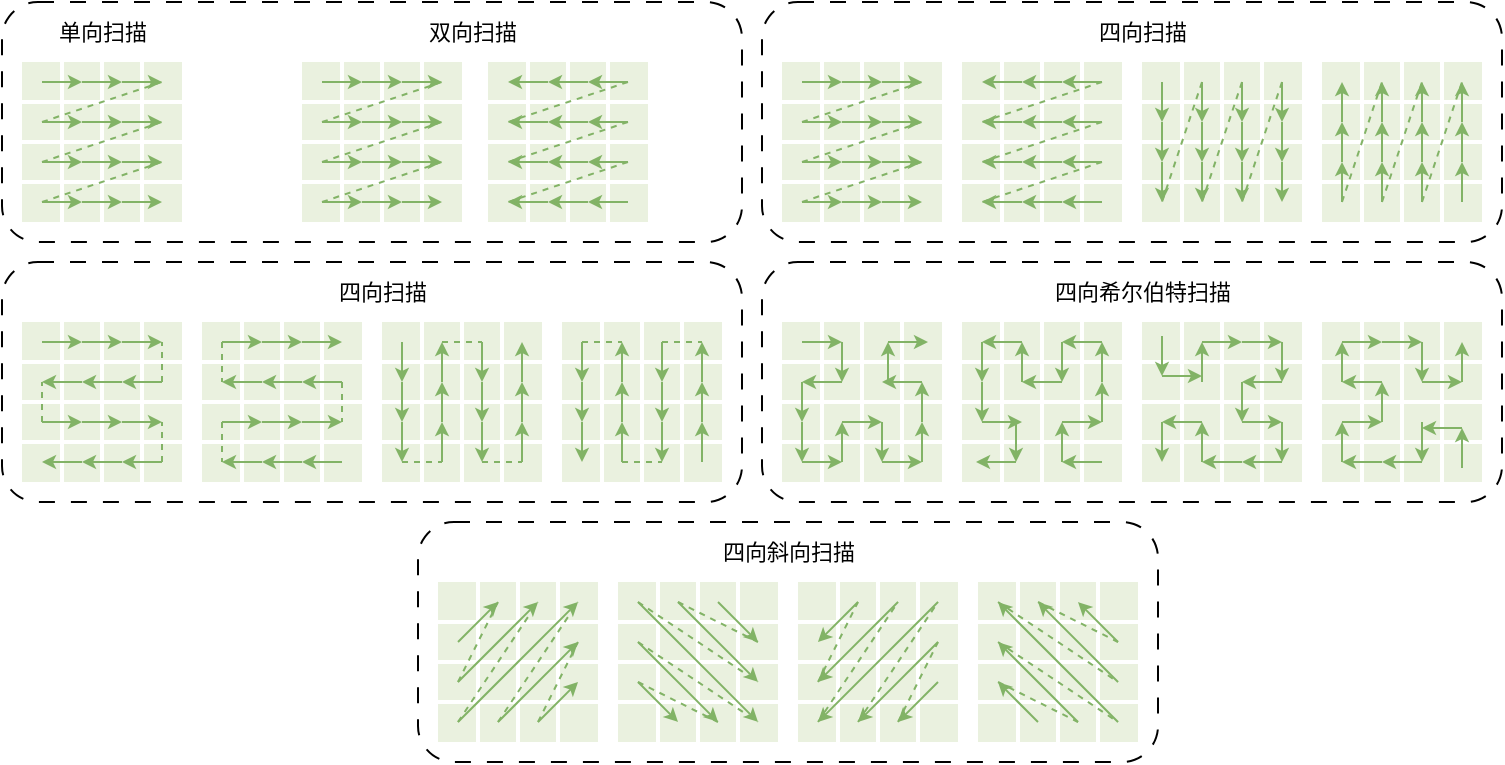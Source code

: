 <mxfile version="27.0.9">
  <diagram id="XOx7M3hFjKDRTRTYQ7Px" name="第 1 页">
    <mxGraphModel dx="1034" dy="548" grid="1" gridSize="10" guides="1" tooltips="1" connect="1" arrows="1" fold="0" page="1" pageScale="1" pageWidth="826" pageHeight="1169" background="none" math="1" shadow="0">
      <root>
        <mxCell id="0" />
        <mxCell id="1" parent="0" />
        <mxCell id="-sLqUKionvXl6rPPIMts-245" value="" style="group" vertex="1" connectable="0" parent="1">
          <mxGeometry x="400" y="50" width="370" height="120" as="geometry" />
        </mxCell>
        <mxCell id="2nwuJbsm_z7F0_B4Owl_-113" value="" style="group;flipH=0;direction=north;" parent="-sLqUKionvXl6rPPIMts-245" vertex="1" connectable="0">
          <mxGeometry x="100" y="30" width="80" height="80" as="geometry" />
        </mxCell>
        <mxCell id="2nwuJbsm_z7F0_B4Owl_-114" value="" style="group;direction=north;" parent="2nwuJbsm_z7F0_B4Owl_-113" vertex="1" connectable="0">
          <mxGeometry width="80" height="80" as="geometry" />
        </mxCell>
        <mxCell id="2nwuJbsm_z7F0_B4Owl_-115" value="" style="whiteSpace=wrap;html=1;aspect=fixed;fillColor=light-dark(#eaf1df, #1F2F1E);strokeColor=none;direction=north;" parent="2nwuJbsm_z7F0_B4Owl_-114" vertex="1">
          <mxGeometry width="80" height="80" as="geometry" />
        </mxCell>
        <mxCell id="2nwuJbsm_z7F0_B4Owl_-116" value="" style="endArrow=none;html=1;rounded=0;exitX=1;exitY=0.25;exitDx=0;exitDy=0;entryX=0;entryY=0.25;entryDx=0;entryDy=0;strokeWidth=2;strokeColor=#FFFFFF;" parent="2nwuJbsm_z7F0_B4Owl_-114" source="2nwuJbsm_z7F0_B4Owl_-115" target="2nwuJbsm_z7F0_B4Owl_-115" edge="1">
          <mxGeometry width="50" height="50" relative="1" as="geometry">
            <mxPoint x="80" y="200" as="sourcePoint" />
            <mxPoint x="30" y="250" as="targetPoint" />
          </mxGeometry>
        </mxCell>
        <mxCell id="2nwuJbsm_z7F0_B4Owl_-117" value="" style="endArrow=none;html=1;rounded=0;exitX=1;exitY=0.5;exitDx=0;exitDy=0;entryX=0;entryY=0.5;entryDx=0;entryDy=0;strokeColor=#FFFFFF;strokeWidth=2;" parent="2nwuJbsm_z7F0_B4Owl_-114" source="2nwuJbsm_z7F0_B4Owl_-115" target="2nwuJbsm_z7F0_B4Owl_-115" edge="1">
          <mxGeometry width="50" height="50" relative="1" as="geometry">
            <mxPoint x="190" y="190" as="sourcePoint" />
            <mxPoint x="110" y="190" as="targetPoint" />
          </mxGeometry>
        </mxCell>
        <mxCell id="2nwuJbsm_z7F0_B4Owl_-118" value="" style="endArrow=none;html=1;rounded=0;exitX=1;exitY=0.75;exitDx=0;exitDy=0;entryX=0;entryY=0.75;entryDx=0;entryDy=0;strokeWidth=2;strokeColor=#FFFFFF;" parent="2nwuJbsm_z7F0_B4Owl_-114" source="2nwuJbsm_z7F0_B4Owl_-115" target="2nwuJbsm_z7F0_B4Owl_-115" edge="1">
          <mxGeometry width="50" height="50" relative="1" as="geometry">
            <mxPoint x="230" y="120" as="sourcePoint" />
            <mxPoint x="150" y="120" as="targetPoint" />
          </mxGeometry>
        </mxCell>
        <mxCell id="2nwuJbsm_z7F0_B4Owl_-119" value="" style="endArrow=none;html=1;rounded=0;exitX=0.25;exitY=0;exitDx=0;exitDy=0;entryX=0.25;entryY=1;entryDx=0;entryDy=0;strokeWidth=2;strokeColor=#FFFFFF;" parent="2nwuJbsm_z7F0_B4Owl_-114" source="2nwuJbsm_z7F0_B4Owl_-115" target="2nwuJbsm_z7F0_B4Owl_-115" edge="1">
          <mxGeometry width="50" height="50" relative="1" as="geometry">
            <mxPoint x="200" y="120" as="sourcePoint" />
            <mxPoint x="120" y="120" as="targetPoint" />
          </mxGeometry>
        </mxCell>
        <mxCell id="2nwuJbsm_z7F0_B4Owl_-120" value="" style="endArrow=none;html=1;rounded=0;exitX=0.5;exitY=0;exitDx=0;exitDy=0;entryX=0.5;entryY=1;entryDx=0;entryDy=0;strokeWidth=2;strokeColor=#FFFFFF;" parent="2nwuJbsm_z7F0_B4Owl_-114" source="2nwuJbsm_z7F0_B4Owl_-115" target="2nwuJbsm_z7F0_B4Owl_-115" edge="1">
          <mxGeometry width="50" height="50" relative="1" as="geometry">
            <mxPoint x="260" y="110" as="sourcePoint" />
            <mxPoint x="180" y="110" as="targetPoint" />
          </mxGeometry>
        </mxCell>
        <mxCell id="2nwuJbsm_z7F0_B4Owl_-121" value="" style="endArrow=none;html=1;rounded=0;exitX=0.75;exitY=0;exitDx=0;exitDy=0;entryX=0.75;entryY=1;entryDx=0;entryDy=0;strokeWidth=2;strokeColor=#FFFFFF;" parent="2nwuJbsm_z7F0_B4Owl_-114" source="2nwuJbsm_z7F0_B4Owl_-115" target="2nwuJbsm_z7F0_B4Owl_-115" edge="1">
          <mxGeometry width="50" height="50" relative="1" as="geometry">
            <mxPoint x="270" y="90" as="sourcePoint" />
            <mxPoint x="190" y="90" as="targetPoint" />
          </mxGeometry>
        </mxCell>
        <mxCell id="2nwuJbsm_z7F0_B4Owl_-122" value="" style="endArrow=classic;html=1;rounded=0;endSize=4;fillColor=#d5e8d4;strokeColor=#82b366;" parent="2nwuJbsm_z7F0_B4Owl_-114" edge="1">
          <mxGeometry width="50" height="50" relative="1" as="geometry">
            <mxPoint x="30" y="10" as="sourcePoint" />
            <mxPoint x="10" y="10" as="targetPoint" />
          </mxGeometry>
        </mxCell>
        <mxCell id="2nwuJbsm_z7F0_B4Owl_-123" value="" style="endArrow=classic;html=1;rounded=0;endSize=4;fillColor=#d5e8d4;strokeColor=#82b366;" parent="2nwuJbsm_z7F0_B4Owl_-114" edge="1">
          <mxGeometry width="50" height="50" relative="1" as="geometry">
            <mxPoint x="50" y="10" as="sourcePoint" />
            <mxPoint x="30" y="10" as="targetPoint" />
          </mxGeometry>
        </mxCell>
        <mxCell id="2nwuJbsm_z7F0_B4Owl_-124" value="" style="endArrow=classic;html=1;rounded=0;endSize=4;fillColor=#d5e8d4;strokeColor=#82b366;" parent="2nwuJbsm_z7F0_B4Owl_-114" edge="1">
          <mxGeometry width="50" height="50" relative="1" as="geometry">
            <mxPoint x="70" y="10" as="sourcePoint" />
            <mxPoint x="50" y="10" as="targetPoint" />
          </mxGeometry>
        </mxCell>
        <mxCell id="2nwuJbsm_z7F0_B4Owl_-125" value="" style="endArrow=classic;html=1;rounded=0;endSize=4;fillColor=#d5e8d4;strokeColor=#82b366;" parent="2nwuJbsm_z7F0_B4Owl_-114" edge="1">
          <mxGeometry width="50" height="50" relative="1" as="geometry">
            <mxPoint x="30" y="50" as="sourcePoint" />
            <mxPoint x="10" y="50" as="targetPoint" />
          </mxGeometry>
        </mxCell>
        <mxCell id="2nwuJbsm_z7F0_B4Owl_-126" value="" style="endArrow=classic;html=1;rounded=0;endSize=4;fillColor=#d5e8d4;strokeColor=#82b366;" parent="2nwuJbsm_z7F0_B4Owl_-114" edge="1">
          <mxGeometry width="50" height="50" relative="1" as="geometry">
            <mxPoint x="50" y="50" as="sourcePoint" />
            <mxPoint x="30" y="50" as="targetPoint" />
          </mxGeometry>
        </mxCell>
        <mxCell id="2nwuJbsm_z7F0_B4Owl_-127" value="" style="endArrow=classic;html=1;rounded=0;endSize=4;fillColor=#d5e8d4;strokeColor=#82b366;" parent="2nwuJbsm_z7F0_B4Owl_-114" edge="1">
          <mxGeometry width="50" height="50" relative="1" as="geometry">
            <mxPoint x="70" y="50" as="sourcePoint" />
            <mxPoint x="50" y="50" as="targetPoint" />
          </mxGeometry>
        </mxCell>
        <mxCell id="2nwuJbsm_z7F0_B4Owl_-128" value="" style="endArrow=classic;html=1;rounded=0;endSize=4;fillColor=#d5e8d4;strokeColor=#82b366;" parent="2nwuJbsm_z7F0_B4Owl_-114" edge="1">
          <mxGeometry width="50" height="50" relative="1" as="geometry">
            <mxPoint x="70" y="30" as="sourcePoint" />
            <mxPoint x="50" y="30" as="targetPoint" />
          </mxGeometry>
        </mxCell>
        <mxCell id="2nwuJbsm_z7F0_B4Owl_-129" value="" style="endArrow=classic;html=1;rounded=0;endSize=4;fillColor=#d5e8d4;strokeColor=#82b366;" parent="2nwuJbsm_z7F0_B4Owl_-114" edge="1">
          <mxGeometry width="50" height="50" relative="1" as="geometry">
            <mxPoint x="50" y="30" as="sourcePoint" />
            <mxPoint x="30" y="30" as="targetPoint" />
          </mxGeometry>
        </mxCell>
        <mxCell id="2nwuJbsm_z7F0_B4Owl_-130" value="" style="endArrow=classic;html=1;rounded=0;endSize=4;fillColor=#d5e8d4;strokeColor=#82b366;" parent="2nwuJbsm_z7F0_B4Owl_-114" edge="1">
          <mxGeometry width="50" height="50" relative="1" as="geometry">
            <mxPoint x="30" y="30" as="sourcePoint" />
            <mxPoint x="10" y="30" as="targetPoint" />
          </mxGeometry>
        </mxCell>
        <mxCell id="2nwuJbsm_z7F0_B4Owl_-131" value="" style="endArrow=classic;html=1;rounded=0;endSize=4;fillColor=#d5e8d4;strokeColor=#82b366;" parent="2nwuJbsm_z7F0_B4Owl_-114" edge="1">
          <mxGeometry width="50" height="50" relative="1" as="geometry">
            <mxPoint x="70" y="70" as="sourcePoint" />
            <mxPoint x="50" y="70" as="targetPoint" />
          </mxGeometry>
        </mxCell>
        <mxCell id="2nwuJbsm_z7F0_B4Owl_-132" value="" style="endArrow=classic;html=1;rounded=0;endSize=4;fillColor=#d5e8d4;strokeColor=#82b366;" parent="2nwuJbsm_z7F0_B4Owl_-114" edge="1">
          <mxGeometry width="50" height="50" relative="1" as="geometry">
            <mxPoint x="50" y="70" as="sourcePoint" />
            <mxPoint x="30" y="70" as="targetPoint" />
          </mxGeometry>
        </mxCell>
        <mxCell id="2nwuJbsm_z7F0_B4Owl_-133" value="" style="endArrow=classic;html=1;rounded=0;endSize=4;fillColor=#d5e8d4;strokeColor=#82b366;" parent="2nwuJbsm_z7F0_B4Owl_-114" edge="1">
          <mxGeometry width="50" height="50" relative="1" as="geometry">
            <mxPoint x="30" y="70" as="sourcePoint" />
            <mxPoint x="10" y="70" as="targetPoint" />
          </mxGeometry>
        </mxCell>
        <mxCell id="2nwuJbsm_z7F0_B4Owl_-134" value="" style="endArrow=none;dashed=1;html=1;rounded=0;fillColor=#d5e8d4;strokeColor=#82b366;" parent="2nwuJbsm_z7F0_B4Owl_-113" edge="1">
          <mxGeometry width="50" height="50" relative="1" as="geometry">
            <mxPoint x="70" y="10" as="sourcePoint" />
            <mxPoint x="10" y="30" as="targetPoint" />
          </mxGeometry>
        </mxCell>
        <mxCell id="2nwuJbsm_z7F0_B4Owl_-135" value="" style="endArrow=none;dashed=1;html=1;rounded=0;fillColor=#d5e8d4;strokeColor=#82b366;" parent="2nwuJbsm_z7F0_B4Owl_-113" edge="1">
          <mxGeometry width="50" height="50" relative="1" as="geometry">
            <mxPoint x="70" y="30" as="sourcePoint" />
            <mxPoint x="10" y="50" as="targetPoint" />
          </mxGeometry>
        </mxCell>
        <mxCell id="2nwuJbsm_z7F0_B4Owl_-136" value="" style="endArrow=none;dashed=1;html=1;rounded=0;fillColor=#d5e8d4;strokeColor=#82b366;" parent="2nwuJbsm_z7F0_B4Owl_-113" edge="1">
          <mxGeometry width="50" height="50" relative="1" as="geometry">
            <mxPoint x="70" y="50" as="sourcePoint" />
            <mxPoint x="10" y="70" as="targetPoint" />
          </mxGeometry>
        </mxCell>
        <mxCell id="2nwuJbsm_z7F0_B4Owl_-137" value="" style="group" parent="-sLqUKionvXl6rPPIMts-245" vertex="1" connectable="0">
          <mxGeometry x="10" y="30" width="80" height="80" as="geometry" />
        </mxCell>
        <mxCell id="2nwuJbsm_z7F0_B4Owl_-138" value="" style="group" parent="2nwuJbsm_z7F0_B4Owl_-137" vertex="1" connectable="0">
          <mxGeometry width="80" height="80" as="geometry" />
        </mxCell>
        <mxCell id="2nwuJbsm_z7F0_B4Owl_-139" value="" style="whiteSpace=wrap;html=1;aspect=fixed;fillColor=light-dark(#eaf1df, #1F2F1E);strokeColor=none;" parent="2nwuJbsm_z7F0_B4Owl_-138" vertex="1">
          <mxGeometry width="80" height="80" as="geometry" />
        </mxCell>
        <mxCell id="2nwuJbsm_z7F0_B4Owl_-140" value="" style="endArrow=none;html=1;rounded=0;exitX=0;exitY=0.25;exitDx=0;exitDy=0;entryX=1;entryY=0.25;entryDx=0;entryDy=0;strokeWidth=2;strokeColor=#FFFFFF;" parent="2nwuJbsm_z7F0_B4Owl_-138" source="2nwuJbsm_z7F0_B4Owl_-139" target="2nwuJbsm_z7F0_B4Owl_-139" edge="1">
          <mxGeometry width="50" height="50" relative="1" as="geometry">
            <mxPoint x="30" y="250" as="sourcePoint" />
            <mxPoint x="80" y="200" as="targetPoint" />
          </mxGeometry>
        </mxCell>
        <mxCell id="2nwuJbsm_z7F0_B4Owl_-141" value="" style="endArrow=none;html=1;rounded=0;exitX=0;exitY=0.5;exitDx=0;exitDy=0;entryX=1;entryY=0.5;entryDx=0;entryDy=0;strokeColor=#FFFFFF;strokeWidth=2;" parent="2nwuJbsm_z7F0_B4Owl_-138" source="2nwuJbsm_z7F0_B4Owl_-139" target="2nwuJbsm_z7F0_B4Owl_-139" edge="1">
          <mxGeometry width="50" height="50" relative="1" as="geometry">
            <mxPoint x="110" y="190" as="sourcePoint" />
            <mxPoint x="190" y="190" as="targetPoint" />
          </mxGeometry>
        </mxCell>
        <mxCell id="2nwuJbsm_z7F0_B4Owl_-142" value="" style="endArrow=none;html=1;rounded=0;exitX=0;exitY=0.75;exitDx=0;exitDy=0;entryX=1;entryY=0.75;entryDx=0;entryDy=0;strokeWidth=2;strokeColor=#FFFFFF;" parent="2nwuJbsm_z7F0_B4Owl_-138" source="2nwuJbsm_z7F0_B4Owl_-139" target="2nwuJbsm_z7F0_B4Owl_-139" edge="1">
          <mxGeometry width="50" height="50" relative="1" as="geometry">
            <mxPoint x="150" y="120" as="sourcePoint" />
            <mxPoint x="230" y="120" as="targetPoint" />
          </mxGeometry>
        </mxCell>
        <mxCell id="2nwuJbsm_z7F0_B4Owl_-143" value="" style="endArrow=none;html=1;rounded=0;exitX=0.25;exitY=1;exitDx=0;exitDy=0;entryX=0.25;entryY=0;entryDx=0;entryDy=0;strokeWidth=2;strokeColor=#FFFFFF;" parent="2nwuJbsm_z7F0_B4Owl_-138" source="2nwuJbsm_z7F0_B4Owl_-139" target="2nwuJbsm_z7F0_B4Owl_-139" edge="1">
          <mxGeometry width="50" height="50" relative="1" as="geometry">
            <mxPoint x="120" y="120" as="sourcePoint" />
            <mxPoint x="200" y="120" as="targetPoint" />
          </mxGeometry>
        </mxCell>
        <mxCell id="2nwuJbsm_z7F0_B4Owl_-144" value="" style="endArrow=none;html=1;rounded=0;exitX=0.5;exitY=1;exitDx=0;exitDy=0;entryX=0.5;entryY=0;entryDx=0;entryDy=0;strokeWidth=2;strokeColor=#FFFFFF;" parent="2nwuJbsm_z7F0_B4Owl_-138" source="2nwuJbsm_z7F0_B4Owl_-139" target="2nwuJbsm_z7F0_B4Owl_-139" edge="1">
          <mxGeometry width="50" height="50" relative="1" as="geometry">
            <mxPoint x="180" y="110" as="sourcePoint" />
            <mxPoint x="260" y="110" as="targetPoint" />
          </mxGeometry>
        </mxCell>
        <mxCell id="2nwuJbsm_z7F0_B4Owl_-145" value="" style="endArrow=none;html=1;rounded=0;exitX=0.75;exitY=1;exitDx=0;exitDy=0;entryX=0.75;entryY=0;entryDx=0;entryDy=0;strokeWidth=2;strokeColor=#FFFFFF;" parent="2nwuJbsm_z7F0_B4Owl_-138" source="2nwuJbsm_z7F0_B4Owl_-139" target="2nwuJbsm_z7F0_B4Owl_-139" edge="1">
          <mxGeometry width="50" height="50" relative="1" as="geometry">
            <mxPoint x="190" y="90" as="sourcePoint" />
            <mxPoint x="270" y="90" as="targetPoint" />
          </mxGeometry>
        </mxCell>
        <mxCell id="2nwuJbsm_z7F0_B4Owl_-146" value="" style="endArrow=classic;html=1;rounded=0;endSize=4;fillColor=#d5e8d4;strokeColor=#82b366;" parent="2nwuJbsm_z7F0_B4Owl_-138" edge="1">
          <mxGeometry width="50" height="50" relative="1" as="geometry">
            <mxPoint x="10" y="10" as="sourcePoint" />
            <mxPoint x="30" y="10" as="targetPoint" />
          </mxGeometry>
        </mxCell>
        <mxCell id="2nwuJbsm_z7F0_B4Owl_-147" value="" style="endArrow=classic;html=1;rounded=0;endSize=4;fillColor=#d5e8d4;strokeColor=#82b366;" parent="2nwuJbsm_z7F0_B4Owl_-138" edge="1">
          <mxGeometry width="50" height="50" relative="1" as="geometry">
            <mxPoint x="30" y="10" as="sourcePoint" />
            <mxPoint x="50" y="10" as="targetPoint" />
          </mxGeometry>
        </mxCell>
        <mxCell id="2nwuJbsm_z7F0_B4Owl_-148" value="" style="endArrow=classic;html=1;rounded=0;endSize=4;fillColor=#d5e8d4;strokeColor=#82b366;" parent="2nwuJbsm_z7F0_B4Owl_-138" edge="1">
          <mxGeometry width="50" height="50" relative="1" as="geometry">
            <mxPoint x="50" y="10" as="sourcePoint" />
            <mxPoint x="70" y="10" as="targetPoint" />
          </mxGeometry>
        </mxCell>
        <mxCell id="2nwuJbsm_z7F0_B4Owl_-149" value="" style="endArrow=classic;html=1;rounded=0;endSize=4;fillColor=#d5e8d4;strokeColor=#82b366;" parent="2nwuJbsm_z7F0_B4Owl_-138" edge="1">
          <mxGeometry width="50" height="50" relative="1" as="geometry">
            <mxPoint x="10" y="50" as="sourcePoint" />
            <mxPoint x="30" y="50" as="targetPoint" />
          </mxGeometry>
        </mxCell>
        <mxCell id="2nwuJbsm_z7F0_B4Owl_-150" value="" style="endArrow=classic;html=1;rounded=0;endSize=4;fillColor=#d5e8d4;strokeColor=#82b366;" parent="2nwuJbsm_z7F0_B4Owl_-138" edge="1">
          <mxGeometry width="50" height="50" relative="1" as="geometry">
            <mxPoint x="30" y="50" as="sourcePoint" />
            <mxPoint x="50" y="50" as="targetPoint" />
          </mxGeometry>
        </mxCell>
        <mxCell id="2nwuJbsm_z7F0_B4Owl_-151" value="" style="endArrow=classic;html=1;rounded=0;endSize=4;fillColor=#d5e8d4;strokeColor=#82b366;" parent="2nwuJbsm_z7F0_B4Owl_-138" edge="1">
          <mxGeometry width="50" height="50" relative="1" as="geometry">
            <mxPoint x="50" y="50" as="sourcePoint" />
            <mxPoint x="70" y="50" as="targetPoint" />
          </mxGeometry>
        </mxCell>
        <mxCell id="2nwuJbsm_z7F0_B4Owl_-152" value="" style="endArrow=classic;html=1;rounded=0;endSize=4;fillColor=#d5e8d4;strokeColor=#82b366;" parent="2nwuJbsm_z7F0_B4Owl_-138" edge="1">
          <mxGeometry width="50" height="50" relative="1" as="geometry">
            <mxPoint x="50" y="30" as="sourcePoint" />
            <mxPoint x="70" y="30" as="targetPoint" />
          </mxGeometry>
        </mxCell>
        <mxCell id="2nwuJbsm_z7F0_B4Owl_-153" value="" style="endArrow=classic;html=1;rounded=0;endSize=4;fillColor=#d5e8d4;strokeColor=#82b366;" parent="2nwuJbsm_z7F0_B4Owl_-138" edge="1">
          <mxGeometry width="50" height="50" relative="1" as="geometry">
            <mxPoint x="30" y="30" as="sourcePoint" />
            <mxPoint x="50" y="30" as="targetPoint" />
          </mxGeometry>
        </mxCell>
        <mxCell id="2nwuJbsm_z7F0_B4Owl_-154" value="" style="endArrow=classic;html=1;rounded=0;endSize=4;fillColor=#d5e8d4;strokeColor=#82b366;" parent="2nwuJbsm_z7F0_B4Owl_-138" edge="1">
          <mxGeometry width="50" height="50" relative="1" as="geometry">
            <mxPoint x="10" y="30" as="sourcePoint" />
            <mxPoint x="30" y="30" as="targetPoint" />
          </mxGeometry>
        </mxCell>
        <mxCell id="2nwuJbsm_z7F0_B4Owl_-155" value="" style="endArrow=classic;html=1;rounded=0;endSize=4;fillColor=#d5e8d4;strokeColor=#82b366;" parent="2nwuJbsm_z7F0_B4Owl_-138" edge="1">
          <mxGeometry width="50" height="50" relative="1" as="geometry">
            <mxPoint x="50" y="70" as="sourcePoint" />
            <mxPoint x="70" y="70" as="targetPoint" />
          </mxGeometry>
        </mxCell>
        <mxCell id="2nwuJbsm_z7F0_B4Owl_-156" value="" style="endArrow=classic;html=1;rounded=0;endSize=4;fillColor=#d5e8d4;strokeColor=#82b366;" parent="2nwuJbsm_z7F0_B4Owl_-138" edge="1">
          <mxGeometry width="50" height="50" relative="1" as="geometry">
            <mxPoint x="30" y="70" as="sourcePoint" />
            <mxPoint x="50" y="70" as="targetPoint" />
          </mxGeometry>
        </mxCell>
        <mxCell id="2nwuJbsm_z7F0_B4Owl_-157" value="" style="endArrow=classic;html=1;rounded=0;endSize=4;fillColor=#d5e8d4;strokeColor=#82b366;" parent="2nwuJbsm_z7F0_B4Owl_-138" edge="1">
          <mxGeometry width="50" height="50" relative="1" as="geometry">
            <mxPoint x="10" y="70" as="sourcePoint" />
            <mxPoint x="30" y="70" as="targetPoint" />
          </mxGeometry>
        </mxCell>
        <mxCell id="2nwuJbsm_z7F0_B4Owl_-158" value="" style="endArrow=none;dashed=1;html=1;rounded=0;fillColor=#d5e8d4;strokeColor=#82b366;" parent="2nwuJbsm_z7F0_B4Owl_-137" edge="1">
          <mxGeometry width="50" height="50" relative="1" as="geometry">
            <mxPoint x="10" y="30" as="sourcePoint" />
            <mxPoint x="70" y="10" as="targetPoint" />
          </mxGeometry>
        </mxCell>
        <mxCell id="2nwuJbsm_z7F0_B4Owl_-159" value="" style="endArrow=none;dashed=1;html=1;rounded=0;fillColor=#d5e8d4;strokeColor=#82b366;" parent="2nwuJbsm_z7F0_B4Owl_-137" edge="1">
          <mxGeometry width="50" height="50" relative="1" as="geometry">
            <mxPoint x="10" y="50" as="sourcePoint" />
            <mxPoint x="70" y="30" as="targetPoint" />
          </mxGeometry>
        </mxCell>
        <mxCell id="2nwuJbsm_z7F0_B4Owl_-160" value="" style="endArrow=none;dashed=1;html=1;rounded=0;fillColor=#d5e8d4;strokeColor=#82b366;" parent="2nwuJbsm_z7F0_B4Owl_-137" edge="1">
          <mxGeometry width="50" height="50" relative="1" as="geometry">
            <mxPoint x="10" y="70" as="sourcePoint" />
            <mxPoint x="70" y="50" as="targetPoint" />
          </mxGeometry>
        </mxCell>
        <mxCell id="2nwuJbsm_z7F0_B4Owl_-161" value="" style="group;direction=north;flipH=1;rotation=90;" parent="-sLqUKionvXl6rPPIMts-245" vertex="1" connectable="0">
          <mxGeometry x="190" y="30" width="80" height="80" as="geometry" />
        </mxCell>
        <mxCell id="2nwuJbsm_z7F0_B4Owl_-162" value="" style="group;rotation=90;" parent="2nwuJbsm_z7F0_B4Owl_-161" vertex="1" connectable="0">
          <mxGeometry width="80" height="80" as="geometry" />
        </mxCell>
        <mxCell id="2nwuJbsm_z7F0_B4Owl_-163" value="" style="whiteSpace=wrap;html=1;aspect=fixed;fillColor=light-dark(#eaf1df, #1F2F1E);strokeColor=none;rotation=90;" parent="2nwuJbsm_z7F0_B4Owl_-162" vertex="1">
          <mxGeometry width="80" height="80" as="geometry" />
        </mxCell>
        <mxCell id="2nwuJbsm_z7F0_B4Owl_-164" value="" style="endArrow=none;html=1;rounded=0;exitX=0;exitY=0.25;exitDx=0;exitDy=0;entryX=1;entryY=0.25;entryDx=0;entryDy=0;strokeWidth=2;strokeColor=#FFFFFF;" parent="2nwuJbsm_z7F0_B4Owl_-162" source="2nwuJbsm_z7F0_B4Owl_-163" target="2nwuJbsm_z7F0_B4Owl_-163" edge="1">
          <mxGeometry width="50" height="50" relative="1" as="geometry">
            <mxPoint x="-170" y="30" as="sourcePoint" />
            <mxPoint x="-120" y="80" as="targetPoint" />
          </mxGeometry>
        </mxCell>
        <mxCell id="2nwuJbsm_z7F0_B4Owl_-165" value="" style="endArrow=none;html=1;rounded=0;exitX=0;exitY=0.5;exitDx=0;exitDy=0;entryX=1;entryY=0.5;entryDx=0;entryDy=0;strokeColor=#FFFFFF;strokeWidth=2;" parent="2nwuJbsm_z7F0_B4Owl_-162" source="2nwuJbsm_z7F0_B4Owl_-163" target="2nwuJbsm_z7F0_B4Owl_-163" edge="1">
          <mxGeometry width="50" height="50" relative="1" as="geometry">
            <mxPoint x="-110" y="110" as="sourcePoint" />
            <mxPoint x="-110" y="190" as="targetPoint" />
          </mxGeometry>
        </mxCell>
        <mxCell id="2nwuJbsm_z7F0_B4Owl_-166" value="" style="endArrow=none;html=1;rounded=0;exitX=0;exitY=0.75;exitDx=0;exitDy=0;entryX=1;entryY=0.75;entryDx=0;entryDy=0;strokeWidth=2;strokeColor=#FFFFFF;" parent="2nwuJbsm_z7F0_B4Owl_-162" source="2nwuJbsm_z7F0_B4Owl_-163" target="2nwuJbsm_z7F0_B4Owl_-163" edge="1">
          <mxGeometry width="50" height="50" relative="1" as="geometry">
            <mxPoint x="-40" y="150" as="sourcePoint" />
            <mxPoint x="-40" y="230" as="targetPoint" />
          </mxGeometry>
        </mxCell>
        <mxCell id="2nwuJbsm_z7F0_B4Owl_-167" value="" style="endArrow=none;html=1;rounded=0;exitX=0.25;exitY=1;exitDx=0;exitDy=0;entryX=0.25;entryY=0;entryDx=0;entryDy=0;strokeWidth=2;strokeColor=#FFFFFF;" parent="2nwuJbsm_z7F0_B4Owl_-162" source="2nwuJbsm_z7F0_B4Owl_-163" target="2nwuJbsm_z7F0_B4Owl_-163" edge="1">
          <mxGeometry width="50" height="50" relative="1" as="geometry">
            <mxPoint x="-40" y="120" as="sourcePoint" />
            <mxPoint x="-40" y="200" as="targetPoint" />
          </mxGeometry>
        </mxCell>
        <mxCell id="2nwuJbsm_z7F0_B4Owl_-168" value="" style="endArrow=none;html=1;rounded=0;exitX=0.5;exitY=1;exitDx=0;exitDy=0;entryX=0.5;entryY=0;entryDx=0;entryDy=0;strokeWidth=2;strokeColor=#FFFFFF;" parent="2nwuJbsm_z7F0_B4Owl_-162" source="2nwuJbsm_z7F0_B4Owl_-163" target="2nwuJbsm_z7F0_B4Owl_-163" edge="1">
          <mxGeometry width="50" height="50" relative="1" as="geometry">
            <mxPoint x="-30" y="180" as="sourcePoint" />
            <mxPoint x="-30" y="260" as="targetPoint" />
          </mxGeometry>
        </mxCell>
        <mxCell id="2nwuJbsm_z7F0_B4Owl_-169" value="" style="endArrow=none;html=1;rounded=0;exitX=0.75;exitY=1;exitDx=0;exitDy=0;entryX=0.75;entryY=0;entryDx=0;entryDy=0;strokeWidth=2;strokeColor=#FFFFFF;" parent="2nwuJbsm_z7F0_B4Owl_-162" source="2nwuJbsm_z7F0_B4Owl_-163" target="2nwuJbsm_z7F0_B4Owl_-163" edge="1">
          <mxGeometry width="50" height="50" relative="1" as="geometry">
            <mxPoint x="-10" y="190" as="sourcePoint" />
            <mxPoint x="-10" y="270" as="targetPoint" />
          </mxGeometry>
        </mxCell>
        <mxCell id="2nwuJbsm_z7F0_B4Owl_-170" value="" style="endArrow=classic;html=1;rounded=0;endSize=4;fillColor=#d5e8d4;strokeColor=#82b366;" parent="2nwuJbsm_z7F0_B4Owl_-162" edge="1">
          <mxGeometry width="50" height="50" relative="1" as="geometry">
            <mxPoint x="70" y="10" as="sourcePoint" />
            <mxPoint x="70" y="30" as="targetPoint" />
          </mxGeometry>
        </mxCell>
        <mxCell id="2nwuJbsm_z7F0_B4Owl_-171" value="" style="endArrow=classic;html=1;rounded=0;endSize=4;fillColor=#d5e8d4;strokeColor=#82b366;" parent="2nwuJbsm_z7F0_B4Owl_-162" edge="1">
          <mxGeometry width="50" height="50" relative="1" as="geometry">
            <mxPoint x="70" y="30" as="sourcePoint" />
            <mxPoint x="70" y="50" as="targetPoint" />
          </mxGeometry>
        </mxCell>
        <mxCell id="2nwuJbsm_z7F0_B4Owl_-172" value="" style="endArrow=classic;html=1;rounded=0;endSize=4;fillColor=#d5e8d4;strokeColor=#82b366;" parent="2nwuJbsm_z7F0_B4Owl_-162" edge="1">
          <mxGeometry width="50" height="50" relative="1" as="geometry">
            <mxPoint x="70" y="50" as="sourcePoint" />
            <mxPoint x="70" y="70" as="targetPoint" />
          </mxGeometry>
        </mxCell>
        <mxCell id="2nwuJbsm_z7F0_B4Owl_-173" value="" style="endArrow=classic;html=1;rounded=0;endSize=4;fillColor=#d5e8d4;strokeColor=#82b366;" parent="2nwuJbsm_z7F0_B4Owl_-162" edge="1">
          <mxGeometry width="50" height="50" relative="1" as="geometry">
            <mxPoint x="30" y="10" as="sourcePoint" />
            <mxPoint x="30" y="30" as="targetPoint" />
          </mxGeometry>
        </mxCell>
        <mxCell id="2nwuJbsm_z7F0_B4Owl_-174" value="" style="endArrow=classic;html=1;rounded=0;endSize=4;fillColor=#d5e8d4;strokeColor=#82b366;" parent="2nwuJbsm_z7F0_B4Owl_-162" edge="1">
          <mxGeometry width="50" height="50" relative="1" as="geometry">
            <mxPoint x="30" y="30" as="sourcePoint" />
            <mxPoint x="30" y="50" as="targetPoint" />
          </mxGeometry>
        </mxCell>
        <mxCell id="2nwuJbsm_z7F0_B4Owl_-175" value="" style="endArrow=classic;html=1;rounded=0;endSize=4;fillColor=#d5e8d4;strokeColor=#82b366;" parent="2nwuJbsm_z7F0_B4Owl_-162" edge="1">
          <mxGeometry width="50" height="50" relative="1" as="geometry">
            <mxPoint x="30" y="50" as="sourcePoint" />
            <mxPoint x="30" y="70" as="targetPoint" />
          </mxGeometry>
        </mxCell>
        <mxCell id="2nwuJbsm_z7F0_B4Owl_-176" value="" style="endArrow=classic;html=1;rounded=0;endSize=4;fillColor=#d5e8d4;strokeColor=#82b366;" parent="2nwuJbsm_z7F0_B4Owl_-162" edge="1">
          <mxGeometry width="50" height="50" relative="1" as="geometry">
            <mxPoint x="50" y="50" as="sourcePoint" />
            <mxPoint x="50" y="70" as="targetPoint" />
          </mxGeometry>
        </mxCell>
        <mxCell id="2nwuJbsm_z7F0_B4Owl_-177" value="" style="endArrow=classic;html=1;rounded=0;endSize=4;fillColor=#d5e8d4;strokeColor=#82b366;" parent="2nwuJbsm_z7F0_B4Owl_-162" edge="1">
          <mxGeometry width="50" height="50" relative="1" as="geometry">
            <mxPoint x="50" y="30" as="sourcePoint" />
            <mxPoint x="50" y="50" as="targetPoint" />
          </mxGeometry>
        </mxCell>
        <mxCell id="2nwuJbsm_z7F0_B4Owl_-178" value="" style="endArrow=classic;html=1;rounded=0;endSize=4;fillColor=#d5e8d4;strokeColor=#82b366;" parent="2nwuJbsm_z7F0_B4Owl_-162" edge="1">
          <mxGeometry width="50" height="50" relative="1" as="geometry">
            <mxPoint x="50" y="10" as="sourcePoint" />
            <mxPoint x="50" y="30" as="targetPoint" />
          </mxGeometry>
        </mxCell>
        <mxCell id="2nwuJbsm_z7F0_B4Owl_-179" value="" style="endArrow=classic;html=1;rounded=0;endSize=4;fillColor=#d5e8d4;strokeColor=#82b366;" parent="2nwuJbsm_z7F0_B4Owl_-162" edge="1">
          <mxGeometry width="50" height="50" relative="1" as="geometry">
            <mxPoint x="10" y="50" as="sourcePoint" />
            <mxPoint x="10" y="70" as="targetPoint" />
          </mxGeometry>
        </mxCell>
        <mxCell id="2nwuJbsm_z7F0_B4Owl_-180" value="" style="endArrow=classic;html=1;rounded=0;endSize=4;fillColor=#d5e8d4;strokeColor=#82b366;" parent="2nwuJbsm_z7F0_B4Owl_-162" edge="1">
          <mxGeometry width="50" height="50" relative="1" as="geometry">
            <mxPoint x="10" y="30" as="sourcePoint" />
            <mxPoint x="10" y="50" as="targetPoint" />
          </mxGeometry>
        </mxCell>
        <mxCell id="2nwuJbsm_z7F0_B4Owl_-181" value="" style="endArrow=classic;html=1;rounded=0;endSize=4;fillColor=#d5e8d4;strokeColor=#82b366;" parent="2nwuJbsm_z7F0_B4Owl_-162" edge="1">
          <mxGeometry width="50" height="50" relative="1" as="geometry">
            <mxPoint x="10" y="10" as="sourcePoint" />
            <mxPoint x="10" y="30" as="targetPoint" />
          </mxGeometry>
        </mxCell>
        <mxCell id="2nwuJbsm_z7F0_B4Owl_-182" value="" style="endArrow=none;dashed=1;html=1;rounded=0;fillColor=#d5e8d4;strokeColor=#82b366;" parent="2nwuJbsm_z7F0_B4Owl_-161" edge="1">
          <mxGeometry width="50" height="50" relative="1" as="geometry">
            <mxPoint x="30" y="10" as="sourcePoint" />
            <mxPoint x="10" y="70" as="targetPoint" />
          </mxGeometry>
        </mxCell>
        <mxCell id="2nwuJbsm_z7F0_B4Owl_-183" value="" style="endArrow=none;dashed=1;html=1;rounded=0;fillColor=#d5e8d4;strokeColor=#82b366;" parent="2nwuJbsm_z7F0_B4Owl_-161" edge="1">
          <mxGeometry width="50" height="50" relative="1" as="geometry">
            <mxPoint x="50" y="10" as="sourcePoint" />
            <mxPoint x="30" y="70" as="targetPoint" />
          </mxGeometry>
        </mxCell>
        <mxCell id="2nwuJbsm_z7F0_B4Owl_-184" value="" style="endArrow=none;dashed=1;html=1;rounded=0;fillColor=#d5e8d4;strokeColor=#82b366;" parent="2nwuJbsm_z7F0_B4Owl_-161" edge="1">
          <mxGeometry width="50" height="50" relative="1" as="geometry">
            <mxPoint x="70" y="10" as="sourcePoint" />
            <mxPoint x="50" y="70" as="targetPoint" />
          </mxGeometry>
        </mxCell>
        <mxCell id="2nwuJbsm_z7F0_B4Owl_-185" value="" style="group;direction=north;flipH=1;rotation=-90;" parent="-sLqUKionvXl6rPPIMts-245" vertex="1" connectable="0">
          <mxGeometry x="280" y="30" width="80" height="80" as="geometry" />
        </mxCell>
        <mxCell id="2nwuJbsm_z7F0_B4Owl_-186" value="" style="group;rotation=-90;" parent="2nwuJbsm_z7F0_B4Owl_-185" vertex="1" connectable="0">
          <mxGeometry width="80" height="80" as="geometry" />
        </mxCell>
        <mxCell id="2nwuJbsm_z7F0_B4Owl_-187" value="" style="whiteSpace=wrap;html=1;aspect=fixed;fillColor=light-dark(#eaf1df, #1F2F1E);strokeColor=none;rotation=-90;" parent="2nwuJbsm_z7F0_B4Owl_-186" vertex="1">
          <mxGeometry width="80" height="80" as="geometry" />
        </mxCell>
        <mxCell id="2nwuJbsm_z7F0_B4Owl_-188" value="" style="endArrow=none;html=1;rounded=0;exitX=0;exitY=0.25;exitDx=0;exitDy=0;entryX=1;entryY=0.25;entryDx=0;entryDy=0;strokeWidth=2;strokeColor=#FFFFFF;" parent="2nwuJbsm_z7F0_B4Owl_-186" source="2nwuJbsm_z7F0_B4Owl_-187" target="2nwuJbsm_z7F0_B4Owl_-187" edge="1">
          <mxGeometry width="50" height="50" relative="1" as="geometry">
            <mxPoint x="250" y="50" as="sourcePoint" />
            <mxPoint x="200" as="targetPoint" />
          </mxGeometry>
        </mxCell>
        <mxCell id="2nwuJbsm_z7F0_B4Owl_-189" value="" style="endArrow=none;html=1;rounded=0;exitX=0;exitY=0.5;exitDx=0;exitDy=0;entryX=1;entryY=0.5;entryDx=0;entryDy=0;strokeColor=#FFFFFF;strokeWidth=2;" parent="2nwuJbsm_z7F0_B4Owl_-186" source="2nwuJbsm_z7F0_B4Owl_-187" target="2nwuJbsm_z7F0_B4Owl_-187" edge="1">
          <mxGeometry width="50" height="50" relative="1" as="geometry">
            <mxPoint x="190" y="-30" as="sourcePoint" />
            <mxPoint x="190" y="-110" as="targetPoint" />
          </mxGeometry>
        </mxCell>
        <mxCell id="2nwuJbsm_z7F0_B4Owl_-190" value="" style="endArrow=none;html=1;rounded=0;exitX=0;exitY=0.75;exitDx=0;exitDy=0;entryX=1;entryY=0.75;entryDx=0;entryDy=0;strokeWidth=2;strokeColor=#FFFFFF;" parent="2nwuJbsm_z7F0_B4Owl_-186" source="2nwuJbsm_z7F0_B4Owl_-187" target="2nwuJbsm_z7F0_B4Owl_-187" edge="1">
          <mxGeometry width="50" height="50" relative="1" as="geometry">
            <mxPoint x="120" y="-70" as="sourcePoint" />
            <mxPoint x="120" y="-150" as="targetPoint" />
          </mxGeometry>
        </mxCell>
        <mxCell id="2nwuJbsm_z7F0_B4Owl_-191" value="" style="endArrow=none;html=1;rounded=0;exitX=0.25;exitY=1;exitDx=0;exitDy=0;entryX=0.25;entryY=0;entryDx=0;entryDy=0;strokeWidth=2;strokeColor=#FFFFFF;" parent="2nwuJbsm_z7F0_B4Owl_-186" source="2nwuJbsm_z7F0_B4Owl_-187" target="2nwuJbsm_z7F0_B4Owl_-187" edge="1">
          <mxGeometry width="50" height="50" relative="1" as="geometry">
            <mxPoint x="120" y="-40" as="sourcePoint" />
            <mxPoint x="120" y="-120" as="targetPoint" />
          </mxGeometry>
        </mxCell>
        <mxCell id="2nwuJbsm_z7F0_B4Owl_-192" value="" style="endArrow=none;html=1;rounded=0;exitX=0.5;exitY=1;exitDx=0;exitDy=0;entryX=0.5;entryY=0;entryDx=0;entryDy=0;strokeWidth=2;strokeColor=#FFFFFF;" parent="2nwuJbsm_z7F0_B4Owl_-186" source="2nwuJbsm_z7F0_B4Owl_-187" target="2nwuJbsm_z7F0_B4Owl_-187" edge="1">
          <mxGeometry width="50" height="50" relative="1" as="geometry">
            <mxPoint x="110" y="-100" as="sourcePoint" />
            <mxPoint x="110" y="-180" as="targetPoint" />
          </mxGeometry>
        </mxCell>
        <mxCell id="2nwuJbsm_z7F0_B4Owl_-193" value="" style="endArrow=none;html=1;rounded=0;exitX=0.75;exitY=1;exitDx=0;exitDy=0;entryX=0.75;entryY=0;entryDx=0;entryDy=0;strokeWidth=2;strokeColor=#FFFFFF;" parent="2nwuJbsm_z7F0_B4Owl_-186" source="2nwuJbsm_z7F0_B4Owl_-187" target="2nwuJbsm_z7F0_B4Owl_-187" edge="1">
          <mxGeometry width="50" height="50" relative="1" as="geometry">
            <mxPoint x="90" y="-110" as="sourcePoint" />
            <mxPoint x="90" y="-190" as="targetPoint" />
          </mxGeometry>
        </mxCell>
        <mxCell id="2nwuJbsm_z7F0_B4Owl_-194" value="" style="endArrow=classic;html=1;rounded=0;endSize=4;fillColor=#d5e8d4;strokeColor=#82b366;" parent="2nwuJbsm_z7F0_B4Owl_-186" edge="1">
          <mxGeometry width="50" height="50" relative="1" as="geometry">
            <mxPoint x="10" y="70" as="sourcePoint" />
            <mxPoint x="10" y="50" as="targetPoint" />
          </mxGeometry>
        </mxCell>
        <mxCell id="2nwuJbsm_z7F0_B4Owl_-195" value="" style="endArrow=classic;html=1;rounded=0;endSize=4;fillColor=#d5e8d4;strokeColor=#82b366;" parent="2nwuJbsm_z7F0_B4Owl_-186" edge="1">
          <mxGeometry width="50" height="50" relative="1" as="geometry">
            <mxPoint x="10" y="50" as="sourcePoint" />
            <mxPoint x="10" y="30" as="targetPoint" />
          </mxGeometry>
        </mxCell>
        <mxCell id="2nwuJbsm_z7F0_B4Owl_-196" value="" style="endArrow=classic;html=1;rounded=0;endSize=4;fillColor=#d5e8d4;strokeColor=#82b366;" parent="2nwuJbsm_z7F0_B4Owl_-186" edge="1">
          <mxGeometry width="50" height="50" relative="1" as="geometry">
            <mxPoint x="10" y="30" as="sourcePoint" />
            <mxPoint x="10" y="10" as="targetPoint" />
          </mxGeometry>
        </mxCell>
        <mxCell id="2nwuJbsm_z7F0_B4Owl_-197" value="" style="endArrow=classic;html=1;rounded=0;endSize=4;fillColor=#d5e8d4;strokeColor=#82b366;" parent="2nwuJbsm_z7F0_B4Owl_-186" edge="1">
          <mxGeometry width="50" height="50" relative="1" as="geometry">
            <mxPoint x="50" y="70" as="sourcePoint" />
            <mxPoint x="50" y="50" as="targetPoint" />
          </mxGeometry>
        </mxCell>
        <mxCell id="2nwuJbsm_z7F0_B4Owl_-198" value="" style="endArrow=classic;html=1;rounded=0;endSize=4;fillColor=#d5e8d4;strokeColor=#82b366;" parent="2nwuJbsm_z7F0_B4Owl_-186" edge="1">
          <mxGeometry width="50" height="50" relative="1" as="geometry">
            <mxPoint x="50" y="50" as="sourcePoint" />
            <mxPoint x="50" y="30" as="targetPoint" />
          </mxGeometry>
        </mxCell>
        <mxCell id="2nwuJbsm_z7F0_B4Owl_-199" value="" style="endArrow=classic;html=1;rounded=0;endSize=4;fillColor=#d5e8d4;strokeColor=#82b366;" parent="2nwuJbsm_z7F0_B4Owl_-186" edge="1">
          <mxGeometry width="50" height="50" relative="1" as="geometry">
            <mxPoint x="50" y="30" as="sourcePoint" />
            <mxPoint x="50" y="10" as="targetPoint" />
          </mxGeometry>
        </mxCell>
        <mxCell id="2nwuJbsm_z7F0_B4Owl_-200" value="" style="endArrow=classic;html=1;rounded=0;endSize=4;fillColor=#d5e8d4;strokeColor=#82b366;" parent="2nwuJbsm_z7F0_B4Owl_-186" edge="1">
          <mxGeometry width="50" height="50" relative="1" as="geometry">
            <mxPoint x="30" y="30" as="sourcePoint" />
            <mxPoint x="30" y="10" as="targetPoint" />
          </mxGeometry>
        </mxCell>
        <mxCell id="2nwuJbsm_z7F0_B4Owl_-201" value="" style="endArrow=classic;html=1;rounded=0;endSize=4;fillColor=#d5e8d4;strokeColor=#82b366;" parent="2nwuJbsm_z7F0_B4Owl_-186" edge="1">
          <mxGeometry width="50" height="50" relative="1" as="geometry">
            <mxPoint x="30" y="50" as="sourcePoint" />
            <mxPoint x="30" y="30" as="targetPoint" />
          </mxGeometry>
        </mxCell>
        <mxCell id="2nwuJbsm_z7F0_B4Owl_-202" value="" style="endArrow=classic;html=1;rounded=0;endSize=4;fillColor=#d5e8d4;strokeColor=#82b366;" parent="2nwuJbsm_z7F0_B4Owl_-186" edge="1">
          <mxGeometry width="50" height="50" relative="1" as="geometry">
            <mxPoint x="30" y="70" as="sourcePoint" />
            <mxPoint x="30" y="50" as="targetPoint" />
          </mxGeometry>
        </mxCell>
        <mxCell id="2nwuJbsm_z7F0_B4Owl_-203" value="" style="endArrow=classic;html=1;rounded=0;endSize=4;fillColor=#d5e8d4;strokeColor=#82b366;" parent="2nwuJbsm_z7F0_B4Owl_-186" edge="1">
          <mxGeometry width="50" height="50" relative="1" as="geometry">
            <mxPoint x="70" y="30" as="sourcePoint" />
            <mxPoint x="70" y="10" as="targetPoint" />
          </mxGeometry>
        </mxCell>
        <mxCell id="2nwuJbsm_z7F0_B4Owl_-204" value="" style="endArrow=classic;html=1;rounded=0;endSize=4;fillColor=#d5e8d4;strokeColor=#82b366;" parent="2nwuJbsm_z7F0_B4Owl_-186" edge="1">
          <mxGeometry width="50" height="50" relative="1" as="geometry">
            <mxPoint x="70" y="50" as="sourcePoint" />
            <mxPoint x="70" y="30" as="targetPoint" />
          </mxGeometry>
        </mxCell>
        <mxCell id="2nwuJbsm_z7F0_B4Owl_-205" value="" style="endArrow=classic;html=1;rounded=0;endSize=4;fillColor=#d5e8d4;strokeColor=#82b366;" parent="2nwuJbsm_z7F0_B4Owl_-186" edge="1">
          <mxGeometry width="50" height="50" relative="1" as="geometry">
            <mxPoint x="70" y="70" as="sourcePoint" />
            <mxPoint x="70" y="50" as="targetPoint" />
          </mxGeometry>
        </mxCell>
        <mxCell id="2nwuJbsm_z7F0_B4Owl_-206" value="" style="endArrow=none;dashed=1;html=1;rounded=0;fillColor=#d5e8d4;strokeColor=#82b366;" parent="2nwuJbsm_z7F0_B4Owl_-185" edge="1">
          <mxGeometry width="50" height="50" relative="1" as="geometry">
            <mxPoint x="50" y="70" as="sourcePoint" />
            <mxPoint x="70" y="10" as="targetPoint" />
          </mxGeometry>
        </mxCell>
        <mxCell id="2nwuJbsm_z7F0_B4Owl_-207" value="" style="endArrow=none;dashed=1;html=1;rounded=0;fillColor=#d5e8d4;strokeColor=#82b366;" parent="2nwuJbsm_z7F0_B4Owl_-185" edge="1">
          <mxGeometry width="50" height="50" relative="1" as="geometry">
            <mxPoint x="30" y="70" as="sourcePoint" />
            <mxPoint x="50" y="10" as="targetPoint" />
          </mxGeometry>
        </mxCell>
        <mxCell id="2nwuJbsm_z7F0_B4Owl_-208" value="" style="endArrow=none;dashed=1;html=1;rounded=0;fillColor=#d5e8d4;strokeColor=#82b366;" parent="2nwuJbsm_z7F0_B4Owl_-185" edge="1">
          <mxGeometry width="50" height="50" relative="1" as="geometry">
            <mxPoint x="10" y="70" as="sourcePoint" />
            <mxPoint x="30" y="10" as="targetPoint" />
          </mxGeometry>
        </mxCell>
        <mxCell id="-sLqUKionvXl6rPPIMts-237" value="" style="rounded=1;whiteSpace=wrap;html=1;dashed=1;dashPattern=8 8;fillColor=none;" vertex="1" parent="-sLqUKionvXl6rPPIMts-245">
          <mxGeometry width="370" height="120" as="geometry" />
        </mxCell>
        <mxCell id="-sLqUKionvXl6rPPIMts-238" value="四向扫描" style="text;html=1;align=center;verticalAlign=middle;resizable=0;points=[];autosize=1;strokeColor=none;fillColor=none;fontFamily=Helvetica;fontSize=11;" vertex="1" parent="-sLqUKionvXl6rPPIMts-245">
          <mxGeometry x="155" width="70" height="30" as="geometry" />
        </mxCell>
        <mxCell id="-sLqUKionvXl6rPPIMts-246" value="" style="group" vertex="1" connectable="0" parent="1">
          <mxGeometry x="20" y="50" width="370" height="120" as="geometry" />
        </mxCell>
        <mxCell id="2nwuJbsm_z7F0_B4Owl_-17" value="" style="group" parent="-sLqUKionvXl6rPPIMts-246" vertex="1" connectable="0">
          <mxGeometry x="10" y="30" width="360" height="90" as="geometry" />
        </mxCell>
        <mxCell id="2nwuJbsm_z7F0_B4Owl_-18" value="" style="group" parent="2nwuJbsm_z7F0_B4Owl_-17" vertex="1" connectable="0">
          <mxGeometry width="360" height="90" as="geometry" />
        </mxCell>
        <mxCell id="2nwuJbsm_z7F0_B4Owl_-19" value="" style="whiteSpace=wrap;html=1;aspect=fixed;fillColor=light-dark(#eaf1df, #1F2F1E);strokeColor=none;" parent="2nwuJbsm_z7F0_B4Owl_-18" vertex="1">
          <mxGeometry width="80" height="80" as="geometry" />
        </mxCell>
        <mxCell id="2nwuJbsm_z7F0_B4Owl_-20" value="" style="endArrow=none;html=1;rounded=0;exitX=0;exitY=0.25;exitDx=0;exitDy=0;entryX=1;entryY=0.25;entryDx=0;entryDy=0;strokeWidth=2;strokeColor=#FFFFFF;" parent="2nwuJbsm_z7F0_B4Owl_-18" source="2nwuJbsm_z7F0_B4Owl_-19" target="2nwuJbsm_z7F0_B4Owl_-19" edge="1">
          <mxGeometry width="50" height="50" relative="1" as="geometry">
            <mxPoint x="30" y="250" as="sourcePoint" />
            <mxPoint x="80" y="200" as="targetPoint" />
          </mxGeometry>
        </mxCell>
        <mxCell id="2nwuJbsm_z7F0_B4Owl_-21" value="" style="endArrow=none;html=1;rounded=0;exitX=0;exitY=0.5;exitDx=0;exitDy=0;entryX=1;entryY=0.5;entryDx=0;entryDy=0;strokeColor=#FFFFFF;strokeWidth=2;" parent="2nwuJbsm_z7F0_B4Owl_-18" source="2nwuJbsm_z7F0_B4Owl_-19" target="2nwuJbsm_z7F0_B4Owl_-19" edge="1">
          <mxGeometry width="50" height="50" relative="1" as="geometry">
            <mxPoint x="110" y="190" as="sourcePoint" />
            <mxPoint x="190" y="190" as="targetPoint" />
          </mxGeometry>
        </mxCell>
        <mxCell id="2nwuJbsm_z7F0_B4Owl_-22" value="" style="endArrow=none;html=1;rounded=0;exitX=0;exitY=0.75;exitDx=0;exitDy=0;entryX=1;entryY=0.75;entryDx=0;entryDy=0;strokeWidth=2;strokeColor=#FFFFFF;" parent="2nwuJbsm_z7F0_B4Owl_-18" source="2nwuJbsm_z7F0_B4Owl_-19" target="2nwuJbsm_z7F0_B4Owl_-19" edge="1">
          <mxGeometry width="50" height="50" relative="1" as="geometry">
            <mxPoint x="150" y="120" as="sourcePoint" />
            <mxPoint x="230" y="120" as="targetPoint" />
          </mxGeometry>
        </mxCell>
        <mxCell id="2nwuJbsm_z7F0_B4Owl_-23" value="" style="endArrow=none;html=1;rounded=0;exitX=0.25;exitY=1;exitDx=0;exitDy=0;entryX=0.25;entryY=0;entryDx=0;entryDy=0;strokeWidth=2;strokeColor=#FFFFFF;" parent="2nwuJbsm_z7F0_B4Owl_-18" source="2nwuJbsm_z7F0_B4Owl_-19" target="2nwuJbsm_z7F0_B4Owl_-19" edge="1">
          <mxGeometry width="50" height="50" relative="1" as="geometry">
            <mxPoint x="120" y="120" as="sourcePoint" />
            <mxPoint x="200" y="120" as="targetPoint" />
          </mxGeometry>
        </mxCell>
        <mxCell id="2nwuJbsm_z7F0_B4Owl_-24" value="" style="endArrow=none;html=1;rounded=0;exitX=0.5;exitY=1;exitDx=0;exitDy=0;entryX=0.5;entryY=0;entryDx=0;entryDy=0;strokeWidth=2;strokeColor=#FFFFFF;" parent="2nwuJbsm_z7F0_B4Owl_-18" source="2nwuJbsm_z7F0_B4Owl_-19" target="2nwuJbsm_z7F0_B4Owl_-19" edge="1">
          <mxGeometry width="50" height="50" relative="1" as="geometry">
            <mxPoint x="180" y="110" as="sourcePoint" />
            <mxPoint x="260" y="110" as="targetPoint" />
          </mxGeometry>
        </mxCell>
        <mxCell id="2nwuJbsm_z7F0_B4Owl_-25" value="" style="endArrow=none;html=1;rounded=0;exitX=0.75;exitY=1;exitDx=0;exitDy=0;entryX=0.75;entryY=0;entryDx=0;entryDy=0;strokeWidth=2;strokeColor=#FFFFFF;" parent="2nwuJbsm_z7F0_B4Owl_-18" source="2nwuJbsm_z7F0_B4Owl_-19" target="2nwuJbsm_z7F0_B4Owl_-19" edge="1">
          <mxGeometry width="50" height="50" relative="1" as="geometry">
            <mxPoint x="190" y="90" as="sourcePoint" />
            <mxPoint x="270" y="90" as="targetPoint" />
          </mxGeometry>
        </mxCell>
        <mxCell id="2nwuJbsm_z7F0_B4Owl_-26" value="" style="endArrow=classic;html=1;rounded=0;endSize=4;fillColor=#d5e8d4;strokeColor=#82b366;" parent="2nwuJbsm_z7F0_B4Owl_-18" edge="1">
          <mxGeometry width="50" height="50" relative="1" as="geometry">
            <mxPoint x="10" y="10" as="sourcePoint" />
            <mxPoint x="30" y="10" as="targetPoint" />
          </mxGeometry>
        </mxCell>
        <mxCell id="2nwuJbsm_z7F0_B4Owl_-27" value="" style="endArrow=classic;html=1;rounded=0;endSize=4;fillColor=#d5e8d4;strokeColor=#82b366;" parent="2nwuJbsm_z7F0_B4Owl_-18" edge="1">
          <mxGeometry width="50" height="50" relative="1" as="geometry">
            <mxPoint x="30" y="10" as="sourcePoint" />
            <mxPoint x="50" y="10" as="targetPoint" />
          </mxGeometry>
        </mxCell>
        <mxCell id="2nwuJbsm_z7F0_B4Owl_-28" value="" style="endArrow=classic;html=1;rounded=0;endSize=4;fillColor=#d5e8d4;strokeColor=#82b366;" parent="2nwuJbsm_z7F0_B4Owl_-18" edge="1">
          <mxGeometry width="50" height="50" relative="1" as="geometry">
            <mxPoint x="50" y="10" as="sourcePoint" />
            <mxPoint x="70" y="10" as="targetPoint" />
          </mxGeometry>
        </mxCell>
        <mxCell id="2nwuJbsm_z7F0_B4Owl_-29" value="" style="endArrow=classic;html=1;rounded=0;endSize=4;fillColor=#d5e8d4;strokeColor=#82b366;" parent="2nwuJbsm_z7F0_B4Owl_-18" edge="1">
          <mxGeometry width="50" height="50" relative="1" as="geometry">
            <mxPoint x="10" y="50" as="sourcePoint" />
            <mxPoint x="30" y="50" as="targetPoint" />
          </mxGeometry>
        </mxCell>
        <mxCell id="2nwuJbsm_z7F0_B4Owl_-30" value="" style="endArrow=classic;html=1;rounded=0;endSize=4;fillColor=#d5e8d4;strokeColor=#82b366;" parent="2nwuJbsm_z7F0_B4Owl_-18" edge="1">
          <mxGeometry width="50" height="50" relative="1" as="geometry">
            <mxPoint x="30" y="50" as="sourcePoint" />
            <mxPoint x="50" y="50" as="targetPoint" />
          </mxGeometry>
        </mxCell>
        <mxCell id="2nwuJbsm_z7F0_B4Owl_-31" value="" style="endArrow=classic;html=1;rounded=0;endSize=4;fillColor=#d5e8d4;strokeColor=#82b366;" parent="2nwuJbsm_z7F0_B4Owl_-18" edge="1">
          <mxGeometry width="50" height="50" relative="1" as="geometry">
            <mxPoint x="50" y="50" as="sourcePoint" />
            <mxPoint x="70" y="50" as="targetPoint" />
          </mxGeometry>
        </mxCell>
        <mxCell id="2nwuJbsm_z7F0_B4Owl_-32" value="" style="endArrow=classic;html=1;rounded=0;endSize=4;fillColor=#d5e8d4;strokeColor=#82b366;" parent="2nwuJbsm_z7F0_B4Owl_-18" edge="1">
          <mxGeometry width="50" height="50" relative="1" as="geometry">
            <mxPoint x="50" y="30" as="sourcePoint" />
            <mxPoint x="70" y="30" as="targetPoint" />
          </mxGeometry>
        </mxCell>
        <mxCell id="2nwuJbsm_z7F0_B4Owl_-33" value="" style="endArrow=classic;html=1;rounded=0;endSize=4;fillColor=#d5e8d4;strokeColor=#82b366;" parent="2nwuJbsm_z7F0_B4Owl_-18" edge="1">
          <mxGeometry width="50" height="50" relative="1" as="geometry">
            <mxPoint x="30" y="30" as="sourcePoint" />
            <mxPoint x="50" y="30" as="targetPoint" />
          </mxGeometry>
        </mxCell>
        <mxCell id="2nwuJbsm_z7F0_B4Owl_-34" value="" style="endArrow=classic;html=1;rounded=0;endSize=4;fillColor=#d5e8d4;strokeColor=#82b366;" parent="2nwuJbsm_z7F0_B4Owl_-18" edge="1">
          <mxGeometry width="50" height="50" relative="1" as="geometry">
            <mxPoint x="10" y="30" as="sourcePoint" />
            <mxPoint x="30" y="30" as="targetPoint" />
          </mxGeometry>
        </mxCell>
        <mxCell id="2nwuJbsm_z7F0_B4Owl_-35" value="" style="endArrow=classic;html=1;rounded=0;endSize=4;fillColor=#d5e8d4;strokeColor=#82b366;" parent="2nwuJbsm_z7F0_B4Owl_-18" edge="1">
          <mxGeometry width="50" height="50" relative="1" as="geometry">
            <mxPoint x="50" y="70" as="sourcePoint" />
            <mxPoint x="70" y="70" as="targetPoint" />
          </mxGeometry>
        </mxCell>
        <mxCell id="2nwuJbsm_z7F0_B4Owl_-36" value="" style="endArrow=classic;html=1;rounded=0;endSize=4;fillColor=#d5e8d4;strokeColor=#82b366;" parent="2nwuJbsm_z7F0_B4Owl_-18" edge="1">
          <mxGeometry width="50" height="50" relative="1" as="geometry">
            <mxPoint x="30" y="70" as="sourcePoint" />
            <mxPoint x="50" y="70" as="targetPoint" />
          </mxGeometry>
        </mxCell>
        <mxCell id="2nwuJbsm_z7F0_B4Owl_-37" value="" style="endArrow=classic;html=1;rounded=0;endSize=4;fillColor=#d5e8d4;strokeColor=#82b366;" parent="2nwuJbsm_z7F0_B4Owl_-18" edge="1">
          <mxGeometry width="50" height="50" relative="1" as="geometry">
            <mxPoint x="10" y="70" as="sourcePoint" />
            <mxPoint x="30" y="70" as="targetPoint" />
          </mxGeometry>
        </mxCell>
        <mxCell id="2nwuJbsm_z7F0_B4Owl_-38" value="" style="endArrow=none;dashed=1;html=1;rounded=0;fillColor=#d5e8d4;strokeColor=#82b366;" parent="2nwuJbsm_z7F0_B4Owl_-17" edge="1">
          <mxGeometry width="50" height="50" relative="1" as="geometry">
            <mxPoint x="10" y="30" as="sourcePoint" />
            <mxPoint x="70" y="10" as="targetPoint" />
          </mxGeometry>
        </mxCell>
        <mxCell id="2nwuJbsm_z7F0_B4Owl_-39" value="" style="endArrow=none;dashed=1;html=1;rounded=0;fillColor=#d5e8d4;strokeColor=#82b366;" parent="2nwuJbsm_z7F0_B4Owl_-17" edge="1">
          <mxGeometry width="50" height="50" relative="1" as="geometry">
            <mxPoint x="10" y="50" as="sourcePoint" />
            <mxPoint x="70" y="30" as="targetPoint" />
          </mxGeometry>
        </mxCell>
        <mxCell id="2nwuJbsm_z7F0_B4Owl_-40" value="" style="endArrow=none;dashed=1;html=1;rounded=0;fillColor=#d5e8d4;strokeColor=#82b366;" parent="2nwuJbsm_z7F0_B4Owl_-17" edge="1">
          <mxGeometry width="50" height="50" relative="1" as="geometry">
            <mxPoint x="10" y="70" as="sourcePoint" />
            <mxPoint x="70" y="50" as="targetPoint" />
          </mxGeometry>
        </mxCell>
        <mxCell id="2nwuJbsm_z7F0_B4Owl_-41" value="" style="group;flipH=0;direction=north;" parent="-sLqUKionvXl6rPPIMts-246" vertex="1" connectable="0">
          <mxGeometry x="243" y="30" width="80" height="80" as="geometry" />
        </mxCell>
        <mxCell id="2nwuJbsm_z7F0_B4Owl_-42" value="" style="group;direction=north;" parent="2nwuJbsm_z7F0_B4Owl_-41" vertex="1" connectable="0">
          <mxGeometry width="80" height="80" as="geometry" />
        </mxCell>
        <mxCell id="2nwuJbsm_z7F0_B4Owl_-43" value="" style="whiteSpace=wrap;html=1;aspect=fixed;fillColor=light-dark(#eaf1df, #1F2F1E);strokeColor=none;direction=north;" parent="2nwuJbsm_z7F0_B4Owl_-42" vertex="1">
          <mxGeometry width="80" height="80" as="geometry" />
        </mxCell>
        <mxCell id="2nwuJbsm_z7F0_B4Owl_-44" value="" style="endArrow=none;html=1;rounded=0;exitX=1;exitY=0.25;exitDx=0;exitDy=0;entryX=0;entryY=0.25;entryDx=0;entryDy=0;strokeWidth=2;strokeColor=#FFFFFF;" parent="2nwuJbsm_z7F0_B4Owl_-42" source="2nwuJbsm_z7F0_B4Owl_-43" target="2nwuJbsm_z7F0_B4Owl_-43" edge="1">
          <mxGeometry width="50" height="50" relative="1" as="geometry">
            <mxPoint x="80" y="200" as="sourcePoint" />
            <mxPoint x="30" y="250" as="targetPoint" />
          </mxGeometry>
        </mxCell>
        <mxCell id="2nwuJbsm_z7F0_B4Owl_-45" value="" style="endArrow=none;html=1;rounded=0;exitX=1;exitY=0.5;exitDx=0;exitDy=0;entryX=0;entryY=0.5;entryDx=0;entryDy=0;strokeColor=#FFFFFF;strokeWidth=2;" parent="2nwuJbsm_z7F0_B4Owl_-42" source="2nwuJbsm_z7F0_B4Owl_-43" target="2nwuJbsm_z7F0_B4Owl_-43" edge="1">
          <mxGeometry width="50" height="50" relative="1" as="geometry">
            <mxPoint x="190" y="190" as="sourcePoint" />
            <mxPoint x="110" y="190" as="targetPoint" />
          </mxGeometry>
        </mxCell>
        <mxCell id="2nwuJbsm_z7F0_B4Owl_-46" value="" style="endArrow=none;html=1;rounded=0;exitX=1;exitY=0.75;exitDx=0;exitDy=0;entryX=0;entryY=0.75;entryDx=0;entryDy=0;strokeWidth=2;strokeColor=#FFFFFF;" parent="2nwuJbsm_z7F0_B4Owl_-42" source="2nwuJbsm_z7F0_B4Owl_-43" target="2nwuJbsm_z7F0_B4Owl_-43" edge="1">
          <mxGeometry width="50" height="50" relative="1" as="geometry">
            <mxPoint x="230" y="120" as="sourcePoint" />
            <mxPoint x="150" y="120" as="targetPoint" />
          </mxGeometry>
        </mxCell>
        <mxCell id="2nwuJbsm_z7F0_B4Owl_-47" value="" style="endArrow=none;html=1;rounded=0;exitX=0.25;exitY=0;exitDx=0;exitDy=0;entryX=0.25;entryY=1;entryDx=0;entryDy=0;strokeWidth=2;strokeColor=#FFFFFF;" parent="2nwuJbsm_z7F0_B4Owl_-42" source="2nwuJbsm_z7F0_B4Owl_-43" target="2nwuJbsm_z7F0_B4Owl_-43" edge="1">
          <mxGeometry width="50" height="50" relative="1" as="geometry">
            <mxPoint x="200" y="120" as="sourcePoint" />
            <mxPoint x="120" y="120" as="targetPoint" />
          </mxGeometry>
        </mxCell>
        <mxCell id="2nwuJbsm_z7F0_B4Owl_-48" value="" style="endArrow=none;html=1;rounded=0;exitX=0.5;exitY=0;exitDx=0;exitDy=0;entryX=0.5;entryY=1;entryDx=0;entryDy=0;strokeWidth=2;strokeColor=#FFFFFF;" parent="2nwuJbsm_z7F0_B4Owl_-42" source="2nwuJbsm_z7F0_B4Owl_-43" target="2nwuJbsm_z7F0_B4Owl_-43" edge="1">
          <mxGeometry width="50" height="50" relative="1" as="geometry">
            <mxPoint x="260" y="110" as="sourcePoint" />
            <mxPoint x="180" y="110" as="targetPoint" />
          </mxGeometry>
        </mxCell>
        <mxCell id="2nwuJbsm_z7F0_B4Owl_-49" value="" style="endArrow=none;html=1;rounded=0;exitX=0.75;exitY=0;exitDx=0;exitDy=0;entryX=0.75;entryY=1;entryDx=0;entryDy=0;strokeWidth=2;strokeColor=#FFFFFF;" parent="2nwuJbsm_z7F0_B4Owl_-42" source="2nwuJbsm_z7F0_B4Owl_-43" target="2nwuJbsm_z7F0_B4Owl_-43" edge="1">
          <mxGeometry width="50" height="50" relative="1" as="geometry">
            <mxPoint x="270" y="90" as="sourcePoint" />
            <mxPoint x="190" y="90" as="targetPoint" />
          </mxGeometry>
        </mxCell>
        <mxCell id="2nwuJbsm_z7F0_B4Owl_-50" value="" style="endArrow=classic;html=1;rounded=0;endSize=4;fillColor=#d5e8d4;strokeColor=#82b366;" parent="2nwuJbsm_z7F0_B4Owl_-42" edge="1">
          <mxGeometry width="50" height="50" relative="1" as="geometry">
            <mxPoint x="30" y="10" as="sourcePoint" />
            <mxPoint x="10" y="10" as="targetPoint" />
          </mxGeometry>
        </mxCell>
        <mxCell id="2nwuJbsm_z7F0_B4Owl_-51" value="" style="endArrow=classic;html=1;rounded=0;endSize=4;fillColor=#d5e8d4;strokeColor=#82b366;" parent="2nwuJbsm_z7F0_B4Owl_-42" edge="1">
          <mxGeometry width="50" height="50" relative="1" as="geometry">
            <mxPoint x="50" y="10" as="sourcePoint" />
            <mxPoint x="30" y="10" as="targetPoint" />
          </mxGeometry>
        </mxCell>
        <mxCell id="2nwuJbsm_z7F0_B4Owl_-52" value="" style="endArrow=classic;html=1;rounded=0;endSize=4;fillColor=#d5e8d4;strokeColor=#82b366;" parent="2nwuJbsm_z7F0_B4Owl_-42" edge="1">
          <mxGeometry width="50" height="50" relative="1" as="geometry">
            <mxPoint x="70" y="10" as="sourcePoint" />
            <mxPoint x="50" y="10" as="targetPoint" />
          </mxGeometry>
        </mxCell>
        <mxCell id="2nwuJbsm_z7F0_B4Owl_-53" value="" style="endArrow=classic;html=1;rounded=0;endSize=4;fillColor=#d5e8d4;strokeColor=#82b366;" parent="2nwuJbsm_z7F0_B4Owl_-42" edge="1">
          <mxGeometry width="50" height="50" relative="1" as="geometry">
            <mxPoint x="30" y="50" as="sourcePoint" />
            <mxPoint x="10" y="50" as="targetPoint" />
          </mxGeometry>
        </mxCell>
        <mxCell id="2nwuJbsm_z7F0_B4Owl_-54" value="" style="endArrow=classic;html=1;rounded=0;endSize=4;fillColor=#d5e8d4;strokeColor=#82b366;" parent="2nwuJbsm_z7F0_B4Owl_-42" edge="1">
          <mxGeometry width="50" height="50" relative="1" as="geometry">
            <mxPoint x="50" y="50" as="sourcePoint" />
            <mxPoint x="30" y="50" as="targetPoint" />
          </mxGeometry>
        </mxCell>
        <mxCell id="2nwuJbsm_z7F0_B4Owl_-55" value="" style="endArrow=classic;html=1;rounded=0;endSize=4;fillColor=#d5e8d4;strokeColor=#82b366;" parent="2nwuJbsm_z7F0_B4Owl_-42" edge="1">
          <mxGeometry width="50" height="50" relative="1" as="geometry">
            <mxPoint x="70" y="50" as="sourcePoint" />
            <mxPoint x="50" y="50" as="targetPoint" />
          </mxGeometry>
        </mxCell>
        <mxCell id="2nwuJbsm_z7F0_B4Owl_-56" value="" style="endArrow=classic;html=1;rounded=0;endSize=4;fillColor=#d5e8d4;strokeColor=#82b366;" parent="2nwuJbsm_z7F0_B4Owl_-42" edge="1">
          <mxGeometry width="50" height="50" relative="1" as="geometry">
            <mxPoint x="70" y="30" as="sourcePoint" />
            <mxPoint x="50" y="30" as="targetPoint" />
          </mxGeometry>
        </mxCell>
        <mxCell id="2nwuJbsm_z7F0_B4Owl_-57" value="" style="endArrow=classic;html=1;rounded=0;endSize=4;fillColor=#d5e8d4;strokeColor=#82b366;" parent="2nwuJbsm_z7F0_B4Owl_-42" edge="1">
          <mxGeometry width="50" height="50" relative="1" as="geometry">
            <mxPoint x="50" y="30" as="sourcePoint" />
            <mxPoint x="30" y="30" as="targetPoint" />
          </mxGeometry>
        </mxCell>
        <mxCell id="2nwuJbsm_z7F0_B4Owl_-58" value="" style="endArrow=classic;html=1;rounded=0;endSize=4;fillColor=#d5e8d4;strokeColor=#82b366;" parent="2nwuJbsm_z7F0_B4Owl_-42" edge="1">
          <mxGeometry width="50" height="50" relative="1" as="geometry">
            <mxPoint x="30" y="30" as="sourcePoint" />
            <mxPoint x="10" y="30" as="targetPoint" />
          </mxGeometry>
        </mxCell>
        <mxCell id="2nwuJbsm_z7F0_B4Owl_-59" value="" style="endArrow=classic;html=1;rounded=0;endSize=4;fillColor=#d5e8d4;strokeColor=#82b366;" parent="2nwuJbsm_z7F0_B4Owl_-42" edge="1">
          <mxGeometry width="50" height="50" relative="1" as="geometry">
            <mxPoint x="70" y="70" as="sourcePoint" />
            <mxPoint x="50" y="70" as="targetPoint" />
          </mxGeometry>
        </mxCell>
        <mxCell id="2nwuJbsm_z7F0_B4Owl_-60" value="" style="endArrow=classic;html=1;rounded=0;endSize=4;fillColor=#d5e8d4;strokeColor=#82b366;" parent="2nwuJbsm_z7F0_B4Owl_-42" edge="1">
          <mxGeometry width="50" height="50" relative="1" as="geometry">
            <mxPoint x="50" y="70" as="sourcePoint" />
            <mxPoint x="30" y="70" as="targetPoint" />
          </mxGeometry>
        </mxCell>
        <mxCell id="2nwuJbsm_z7F0_B4Owl_-61" value="" style="endArrow=classic;html=1;rounded=0;endSize=4;fillColor=#d5e8d4;strokeColor=#82b366;" parent="2nwuJbsm_z7F0_B4Owl_-42" edge="1">
          <mxGeometry width="50" height="50" relative="1" as="geometry">
            <mxPoint x="30" y="70" as="sourcePoint" />
            <mxPoint x="10" y="70" as="targetPoint" />
          </mxGeometry>
        </mxCell>
        <mxCell id="2nwuJbsm_z7F0_B4Owl_-62" value="" style="endArrow=none;dashed=1;html=1;rounded=0;fillColor=#d5e8d4;strokeColor=#82b366;" parent="2nwuJbsm_z7F0_B4Owl_-41" edge="1">
          <mxGeometry width="50" height="50" relative="1" as="geometry">
            <mxPoint x="70" y="10" as="sourcePoint" />
            <mxPoint x="10" y="30" as="targetPoint" />
          </mxGeometry>
        </mxCell>
        <mxCell id="2nwuJbsm_z7F0_B4Owl_-63" value="" style="endArrow=none;dashed=1;html=1;rounded=0;fillColor=#d5e8d4;strokeColor=#82b366;" parent="2nwuJbsm_z7F0_B4Owl_-41" edge="1">
          <mxGeometry width="50" height="50" relative="1" as="geometry">
            <mxPoint x="70" y="30" as="sourcePoint" />
            <mxPoint x="10" y="50" as="targetPoint" />
          </mxGeometry>
        </mxCell>
        <mxCell id="2nwuJbsm_z7F0_B4Owl_-64" value="" style="endArrow=none;dashed=1;html=1;rounded=0;fillColor=#d5e8d4;strokeColor=#82b366;" parent="2nwuJbsm_z7F0_B4Owl_-41" edge="1">
          <mxGeometry width="50" height="50" relative="1" as="geometry">
            <mxPoint x="70" y="50" as="sourcePoint" />
            <mxPoint x="10" y="70" as="targetPoint" />
          </mxGeometry>
        </mxCell>
        <mxCell id="2nwuJbsm_z7F0_B4Owl_-89" value="" style="group" parent="-sLqUKionvXl6rPPIMts-246" vertex="1" connectable="0">
          <mxGeometry x="150" y="30" width="80" height="80" as="geometry" />
        </mxCell>
        <mxCell id="2nwuJbsm_z7F0_B4Owl_-90" value="" style="group" parent="2nwuJbsm_z7F0_B4Owl_-89" vertex="1" connectable="0">
          <mxGeometry width="80" height="80" as="geometry" />
        </mxCell>
        <mxCell id="2nwuJbsm_z7F0_B4Owl_-91" value="" style="whiteSpace=wrap;html=1;aspect=fixed;fillColor=light-dark(#eaf1df, #1F2F1E);strokeColor=none;" parent="2nwuJbsm_z7F0_B4Owl_-90" vertex="1">
          <mxGeometry width="80" height="80" as="geometry" />
        </mxCell>
        <mxCell id="2nwuJbsm_z7F0_B4Owl_-92" value="" style="endArrow=none;html=1;rounded=0;exitX=0;exitY=0.25;exitDx=0;exitDy=0;entryX=1;entryY=0.25;entryDx=0;entryDy=0;strokeWidth=2;strokeColor=#FFFFFF;" parent="2nwuJbsm_z7F0_B4Owl_-90" source="2nwuJbsm_z7F0_B4Owl_-91" target="2nwuJbsm_z7F0_B4Owl_-91" edge="1">
          <mxGeometry width="50" height="50" relative="1" as="geometry">
            <mxPoint x="30" y="250" as="sourcePoint" />
            <mxPoint x="80" y="200" as="targetPoint" />
          </mxGeometry>
        </mxCell>
        <mxCell id="2nwuJbsm_z7F0_B4Owl_-93" value="" style="endArrow=none;html=1;rounded=0;exitX=0;exitY=0.5;exitDx=0;exitDy=0;entryX=1;entryY=0.5;entryDx=0;entryDy=0;strokeColor=#FFFFFF;strokeWidth=2;" parent="2nwuJbsm_z7F0_B4Owl_-90" source="2nwuJbsm_z7F0_B4Owl_-91" target="2nwuJbsm_z7F0_B4Owl_-91" edge="1">
          <mxGeometry width="50" height="50" relative="1" as="geometry">
            <mxPoint x="110" y="190" as="sourcePoint" />
            <mxPoint x="190" y="190" as="targetPoint" />
          </mxGeometry>
        </mxCell>
        <mxCell id="2nwuJbsm_z7F0_B4Owl_-94" value="" style="endArrow=none;html=1;rounded=0;exitX=0;exitY=0.75;exitDx=0;exitDy=0;entryX=1;entryY=0.75;entryDx=0;entryDy=0;strokeWidth=2;strokeColor=#FFFFFF;" parent="2nwuJbsm_z7F0_B4Owl_-90" source="2nwuJbsm_z7F0_B4Owl_-91" target="2nwuJbsm_z7F0_B4Owl_-91" edge="1">
          <mxGeometry width="50" height="50" relative="1" as="geometry">
            <mxPoint x="150" y="120" as="sourcePoint" />
            <mxPoint x="230" y="120" as="targetPoint" />
          </mxGeometry>
        </mxCell>
        <mxCell id="2nwuJbsm_z7F0_B4Owl_-95" value="" style="endArrow=none;html=1;rounded=0;exitX=0.25;exitY=1;exitDx=0;exitDy=0;entryX=0.25;entryY=0;entryDx=0;entryDy=0;strokeWidth=2;strokeColor=#FFFFFF;" parent="2nwuJbsm_z7F0_B4Owl_-90" source="2nwuJbsm_z7F0_B4Owl_-91" target="2nwuJbsm_z7F0_B4Owl_-91" edge="1">
          <mxGeometry width="50" height="50" relative="1" as="geometry">
            <mxPoint x="120" y="120" as="sourcePoint" />
            <mxPoint x="200" y="120" as="targetPoint" />
          </mxGeometry>
        </mxCell>
        <mxCell id="2nwuJbsm_z7F0_B4Owl_-96" value="" style="endArrow=none;html=1;rounded=0;exitX=0.5;exitY=1;exitDx=0;exitDy=0;entryX=0.5;entryY=0;entryDx=0;entryDy=0;strokeWidth=2;strokeColor=#FFFFFF;" parent="2nwuJbsm_z7F0_B4Owl_-90" source="2nwuJbsm_z7F0_B4Owl_-91" target="2nwuJbsm_z7F0_B4Owl_-91" edge="1">
          <mxGeometry width="50" height="50" relative="1" as="geometry">
            <mxPoint x="180" y="110" as="sourcePoint" />
            <mxPoint x="260" y="110" as="targetPoint" />
          </mxGeometry>
        </mxCell>
        <mxCell id="2nwuJbsm_z7F0_B4Owl_-97" value="" style="endArrow=none;html=1;rounded=0;exitX=0.75;exitY=1;exitDx=0;exitDy=0;entryX=0.75;entryY=0;entryDx=0;entryDy=0;strokeWidth=2;strokeColor=#FFFFFF;" parent="2nwuJbsm_z7F0_B4Owl_-90" source="2nwuJbsm_z7F0_B4Owl_-91" target="2nwuJbsm_z7F0_B4Owl_-91" edge="1">
          <mxGeometry width="50" height="50" relative="1" as="geometry">
            <mxPoint x="190" y="90" as="sourcePoint" />
            <mxPoint x="270" y="90" as="targetPoint" />
          </mxGeometry>
        </mxCell>
        <mxCell id="2nwuJbsm_z7F0_B4Owl_-98" value="" style="endArrow=classic;html=1;rounded=0;endSize=4;fillColor=#d5e8d4;strokeColor=#82b366;" parent="2nwuJbsm_z7F0_B4Owl_-90" edge="1">
          <mxGeometry width="50" height="50" relative="1" as="geometry">
            <mxPoint x="10" y="10" as="sourcePoint" />
            <mxPoint x="30" y="10" as="targetPoint" />
          </mxGeometry>
        </mxCell>
        <mxCell id="2nwuJbsm_z7F0_B4Owl_-99" value="" style="endArrow=classic;html=1;rounded=0;endSize=4;fillColor=#d5e8d4;strokeColor=#82b366;" parent="2nwuJbsm_z7F0_B4Owl_-90" edge="1">
          <mxGeometry width="50" height="50" relative="1" as="geometry">
            <mxPoint x="30" y="10" as="sourcePoint" />
            <mxPoint x="50" y="10" as="targetPoint" />
          </mxGeometry>
        </mxCell>
        <mxCell id="2nwuJbsm_z7F0_B4Owl_-100" value="" style="endArrow=classic;html=1;rounded=0;endSize=4;fillColor=#d5e8d4;strokeColor=#82b366;" parent="2nwuJbsm_z7F0_B4Owl_-90" edge="1">
          <mxGeometry width="50" height="50" relative="1" as="geometry">
            <mxPoint x="50" y="10" as="sourcePoint" />
            <mxPoint x="70" y="10" as="targetPoint" />
          </mxGeometry>
        </mxCell>
        <mxCell id="2nwuJbsm_z7F0_B4Owl_-101" value="" style="endArrow=classic;html=1;rounded=0;endSize=4;fillColor=#d5e8d4;strokeColor=#82b366;" parent="2nwuJbsm_z7F0_B4Owl_-90" edge="1">
          <mxGeometry width="50" height="50" relative="1" as="geometry">
            <mxPoint x="10" y="50" as="sourcePoint" />
            <mxPoint x="30" y="50" as="targetPoint" />
          </mxGeometry>
        </mxCell>
        <mxCell id="2nwuJbsm_z7F0_B4Owl_-102" value="" style="endArrow=classic;html=1;rounded=0;endSize=4;fillColor=#d5e8d4;strokeColor=#82b366;" parent="2nwuJbsm_z7F0_B4Owl_-90" edge="1">
          <mxGeometry width="50" height="50" relative="1" as="geometry">
            <mxPoint x="30" y="50" as="sourcePoint" />
            <mxPoint x="50" y="50" as="targetPoint" />
          </mxGeometry>
        </mxCell>
        <mxCell id="2nwuJbsm_z7F0_B4Owl_-103" value="" style="endArrow=classic;html=1;rounded=0;endSize=4;fillColor=#d5e8d4;strokeColor=#82b366;" parent="2nwuJbsm_z7F0_B4Owl_-90" edge="1">
          <mxGeometry width="50" height="50" relative="1" as="geometry">
            <mxPoint x="50" y="50" as="sourcePoint" />
            <mxPoint x="70" y="50" as="targetPoint" />
          </mxGeometry>
        </mxCell>
        <mxCell id="2nwuJbsm_z7F0_B4Owl_-104" value="" style="endArrow=classic;html=1;rounded=0;endSize=4;fillColor=#d5e8d4;strokeColor=#82b366;" parent="2nwuJbsm_z7F0_B4Owl_-90" edge="1">
          <mxGeometry width="50" height="50" relative="1" as="geometry">
            <mxPoint x="50" y="30" as="sourcePoint" />
            <mxPoint x="70" y="30" as="targetPoint" />
          </mxGeometry>
        </mxCell>
        <mxCell id="2nwuJbsm_z7F0_B4Owl_-105" value="" style="endArrow=classic;html=1;rounded=0;endSize=4;fillColor=#d5e8d4;strokeColor=#82b366;" parent="2nwuJbsm_z7F0_B4Owl_-90" edge="1">
          <mxGeometry width="50" height="50" relative="1" as="geometry">
            <mxPoint x="30" y="30" as="sourcePoint" />
            <mxPoint x="50" y="30" as="targetPoint" />
          </mxGeometry>
        </mxCell>
        <mxCell id="2nwuJbsm_z7F0_B4Owl_-106" value="" style="endArrow=classic;html=1;rounded=0;endSize=4;fillColor=#d5e8d4;strokeColor=#82b366;" parent="2nwuJbsm_z7F0_B4Owl_-90" edge="1">
          <mxGeometry width="50" height="50" relative="1" as="geometry">
            <mxPoint x="10" y="30" as="sourcePoint" />
            <mxPoint x="30" y="30" as="targetPoint" />
          </mxGeometry>
        </mxCell>
        <mxCell id="2nwuJbsm_z7F0_B4Owl_-107" value="" style="endArrow=classic;html=1;rounded=0;endSize=4;fillColor=#d5e8d4;strokeColor=#82b366;" parent="2nwuJbsm_z7F0_B4Owl_-90" edge="1">
          <mxGeometry width="50" height="50" relative="1" as="geometry">
            <mxPoint x="50" y="70" as="sourcePoint" />
            <mxPoint x="70" y="70" as="targetPoint" />
          </mxGeometry>
        </mxCell>
        <mxCell id="2nwuJbsm_z7F0_B4Owl_-108" value="" style="endArrow=classic;html=1;rounded=0;endSize=4;fillColor=#d5e8d4;strokeColor=#82b366;" parent="2nwuJbsm_z7F0_B4Owl_-90" edge="1">
          <mxGeometry width="50" height="50" relative="1" as="geometry">
            <mxPoint x="30" y="70" as="sourcePoint" />
            <mxPoint x="50" y="70" as="targetPoint" />
          </mxGeometry>
        </mxCell>
        <mxCell id="2nwuJbsm_z7F0_B4Owl_-109" value="" style="endArrow=classic;html=1;rounded=0;endSize=4;fillColor=#d5e8d4;strokeColor=#82b366;" parent="2nwuJbsm_z7F0_B4Owl_-90" edge="1">
          <mxGeometry width="50" height="50" relative="1" as="geometry">
            <mxPoint x="10" y="70" as="sourcePoint" />
            <mxPoint x="30" y="70" as="targetPoint" />
          </mxGeometry>
        </mxCell>
        <mxCell id="2nwuJbsm_z7F0_B4Owl_-110" value="" style="endArrow=none;dashed=1;html=1;rounded=0;fillColor=#d5e8d4;strokeColor=#82b366;" parent="2nwuJbsm_z7F0_B4Owl_-89" edge="1">
          <mxGeometry width="50" height="50" relative="1" as="geometry">
            <mxPoint x="10" y="30" as="sourcePoint" />
            <mxPoint x="70" y="10" as="targetPoint" />
          </mxGeometry>
        </mxCell>
        <mxCell id="2nwuJbsm_z7F0_B4Owl_-111" value="" style="endArrow=none;dashed=1;html=1;rounded=0;fillColor=#d5e8d4;strokeColor=#82b366;" parent="2nwuJbsm_z7F0_B4Owl_-89" edge="1">
          <mxGeometry width="50" height="50" relative="1" as="geometry">
            <mxPoint x="10" y="50" as="sourcePoint" />
            <mxPoint x="70" y="30" as="targetPoint" />
          </mxGeometry>
        </mxCell>
        <mxCell id="2nwuJbsm_z7F0_B4Owl_-112" value="" style="endArrow=none;dashed=1;html=1;rounded=0;fillColor=#d5e8d4;strokeColor=#82b366;" parent="2nwuJbsm_z7F0_B4Owl_-89" edge="1">
          <mxGeometry width="50" height="50" relative="1" as="geometry">
            <mxPoint x="10" y="70" as="sourcePoint" />
            <mxPoint x="70" y="50" as="targetPoint" />
          </mxGeometry>
        </mxCell>
        <mxCell id="-sLqUKionvXl6rPPIMts-234" value="" style="rounded=1;whiteSpace=wrap;html=1;dashed=1;dashPattern=8 8;fillColor=none;" vertex="1" parent="-sLqUKionvXl6rPPIMts-246">
          <mxGeometry width="370" height="120" as="geometry" />
        </mxCell>
        <mxCell id="-sLqUKionvXl6rPPIMts-235" value="单向扫描" style="text;html=1;align=center;verticalAlign=middle;resizable=0;points=[];autosize=1;strokeColor=none;fillColor=none;fontFamily=Helvetica;fontSize=11;" vertex="1" parent="-sLqUKionvXl6rPPIMts-246">
          <mxGeometry x="15" width="70" height="30" as="geometry" />
        </mxCell>
        <mxCell id="-sLqUKionvXl6rPPIMts-236" value="双向扫描" style="text;html=1;align=center;verticalAlign=middle;resizable=0;points=[];autosize=1;strokeColor=none;fillColor=none;fontFamily=Helvetica;fontSize=11;" vertex="1" parent="-sLqUKionvXl6rPPIMts-246">
          <mxGeometry x="200" width="70" height="30" as="geometry" />
        </mxCell>
        <mxCell id="-sLqUKionvXl6rPPIMts-247" value="" style="group" vertex="1" connectable="0" parent="1">
          <mxGeometry x="20" y="180" width="370" height="120" as="geometry" />
        </mxCell>
        <mxCell id="2nwuJbsm_z7F0_B4Owl_-209" value="" style="group;flipH=0;direction=north;" parent="-sLqUKionvXl6rPPIMts-247" vertex="1" connectable="0">
          <mxGeometry x="100" y="30" width="80" height="80" as="geometry" />
        </mxCell>
        <mxCell id="2nwuJbsm_z7F0_B4Owl_-210" value="" style="group;direction=north;" parent="2nwuJbsm_z7F0_B4Owl_-209" vertex="1" connectable="0">
          <mxGeometry width="80" height="80" as="geometry" />
        </mxCell>
        <mxCell id="2nwuJbsm_z7F0_B4Owl_-211" value="" style="whiteSpace=wrap;html=1;aspect=fixed;fillColor=light-dark(#eaf1df, #1F2F1E);strokeColor=none;direction=north;" parent="2nwuJbsm_z7F0_B4Owl_-210" vertex="1">
          <mxGeometry width="80" height="80" as="geometry" />
        </mxCell>
        <mxCell id="2nwuJbsm_z7F0_B4Owl_-212" value="" style="endArrow=none;html=1;rounded=0;exitX=1;exitY=0.25;exitDx=0;exitDy=0;entryX=0;entryY=0.25;entryDx=0;entryDy=0;strokeWidth=2;strokeColor=#FFFFFF;" parent="2nwuJbsm_z7F0_B4Owl_-210" source="2nwuJbsm_z7F0_B4Owl_-211" target="2nwuJbsm_z7F0_B4Owl_-211" edge="1">
          <mxGeometry width="50" height="50" relative="1" as="geometry">
            <mxPoint x="80" y="200" as="sourcePoint" />
            <mxPoint x="30" y="250" as="targetPoint" />
          </mxGeometry>
        </mxCell>
        <mxCell id="2nwuJbsm_z7F0_B4Owl_-213" value="" style="endArrow=none;html=1;rounded=0;exitX=1;exitY=0.5;exitDx=0;exitDy=0;entryX=0;entryY=0.5;entryDx=0;entryDy=0;strokeColor=#FFFFFF;strokeWidth=2;" parent="2nwuJbsm_z7F0_B4Owl_-210" source="2nwuJbsm_z7F0_B4Owl_-211" target="2nwuJbsm_z7F0_B4Owl_-211" edge="1">
          <mxGeometry width="50" height="50" relative="1" as="geometry">
            <mxPoint x="190" y="190" as="sourcePoint" />
            <mxPoint x="110" y="190" as="targetPoint" />
          </mxGeometry>
        </mxCell>
        <mxCell id="2nwuJbsm_z7F0_B4Owl_-214" value="" style="endArrow=none;html=1;rounded=0;exitX=1;exitY=0.75;exitDx=0;exitDy=0;entryX=0;entryY=0.75;entryDx=0;entryDy=0;strokeWidth=2;strokeColor=#FFFFFF;" parent="2nwuJbsm_z7F0_B4Owl_-210" source="2nwuJbsm_z7F0_B4Owl_-211" target="2nwuJbsm_z7F0_B4Owl_-211" edge="1">
          <mxGeometry width="50" height="50" relative="1" as="geometry">
            <mxPoint x="230" y="120" as="sourcePoint" />
            <mxPoint x="150" y="120" as="targetPoint" />
          </mxGeometry>
        </mxCell>
        <mxCell id="2nwuJbsm_z7F0_B4Owl_-215" value="" style="endArrow=none;html=1;rounded=0;exitX=0.25;exitY=0;exitDx=0;exitDy=0;entryX=0.25;entryY=1;entryDx=0;entryDy=0;strokeWidth=2;strokeColor=#FFFFFF;" parent="2nwuJbsm_z7F0_B4Owl_-210" source="2nwuJbsm_z7F0_B4Owl_-211" target="2nwuJbsm_z7F0_B4Owl_-211" edge="1">
          <mxGeometry width="50" height="50" relative="1" as="geometry">
            <mxPoint x="200" y="120" as="sourcePoint" />
            <mxPoint x="120" y="120" as="targetPoint" />
          </mxGeometry>
        </mxCell>
        <mxCell id="2nwuJbsm_z7F0_B4Owl_-216" value="" style="endArrow=none;html=1;rounded=0;exitX=0.5;exitY=0;exitDx=0;exitDy=0;entryX=0.5;entryY=1;entryDx=0;entryDy=0;strokeWidth=2;strokeColor=#FFFFFF;" parent="2nwuJbsm_z7F0_B4Owl_-210" source="2nwuJbsm_z7F0_B4Owl_-211" target="2nwuJbsm_z7F0_B4Owl_-211" edge="1">
          <mxGeometry width="50" height="50" relative="1" as="geometry">
            <mxPoint x="260" y="110" as="sourcePoint" />
            <mxPoint x="180" y="110" as="targetPoint" />
          </mxGeometry>
        </mxCell>
        <mxCell id="2nwuJbsm_z7F0_B4Owl_-217" value="" style="endArrow=none;html=1;rounded=0;exitX=0.75;exitY=0;exitDx=0;exitDy=0;entryX=0.75;entryY=1;entryDx=0;entryDy=0;strokeWidth=2;strokeColor=#FFFFFF;" parent="2nwuJbsm_z7F0_B4Owl_-210" source="2nwuJbsm_z7F0_B4Owl_-211" target="2nwuJbsm_z7F0_B4Owl_-211" edge="1">
          <mxGeometry width="50" height="50" relative="1" as="geometry">
            <mxPoint x="270" y="90" as="sourcePoint" />
            <mxPoint x="190" y="90" as="targetPoint" />
          </mxGeometry>
        </mxCell>
        <mxCell id="2nwuJbsm_z7F0_B4Owl_-218" value="" style="endArrow=classic;html=1;rounded=0;endSize=4;fillColor=#d5e8d4;strokeColor=#82b366;" parent="2nwuJbsm_z7F0_B4Owl_-210" edge="1">
          <mxGeometry width="50" height="50" relative="1" as="geometry">
            <mxPoint x="10" y="10" as="sourcePoint" />
            <mxPoint x="30" y="10" as="targetPoint" />
          </mxGeometry>
        </mxCell>
        <mxCell id="2nwuJbsm_z7F0_B4Owl_-219" value="" style="endArrow=classic;html=1;rounded=0;endSize=4;fillColor=#d5e8d4;strokeColor=#82b366;" parent="2nwuJbsm_z7F0_B4Owl_-210" edge="1">
          <mxGeometry width="50" height="50" relative="1" as="geometry">
            <mxPoint x="30" y="10" as="sourcePoint" />
            <mxPoint x="50" y="10" as="targetPoint" />
          </mxGeometry>
        </mxCell>
        <mxCell id="2nwuJbsm_z7F0_B4Owl_-220" value="" style="endArrow=classic;html=1;rounded=0;endSize=4;fillColor=#d5e8d4;strokeColor=#82b366;" parent="2nwuJbsm_z7F0_B4Owl_-210" edge="1">
          <mxGeometry width="50" height="50" relative="1" as="geometry">
            <mxPoint x="50" y="10" as="sourcePoint" />
            <mxPoint x="70" y="10" as="targetPoint" />
          </mxGeometry>
        </mxCell>
        <mxCell id="2nwuJbsm_z7F0_B4Owl_-221" value="" style="endArrow=classic;html=1;rounded=0;endSize=4;fillColor=#d5e8d4;strokeColor=#82b366;" parent="2nwuJbsm_z7F0_B4Owl_-210" edge="1">
          <mxGeometry width="50" height="50" relative="1" as="geometry">
            <mxPoint x="10" y="50" as="sourcePoint" />
            <mxPoint x="30" y="50" as="targetPoint" />
          </mxGeometry>
        </mxCell>
        <mxCell id="2nwuJbsm_z7F0_B4Owl_-222" value="" style="endArrow=classic;html=1;rounded=0;endSize=4;fillColor=#d5e8d4;strokeColor=#82b366;" parent="2nwuJbsm_z7F0_B4Owl_-210" edge="1">
          <mxGeometry width="50" height="50" relative="1" as="geometry">
            <mxPoint x="30" y="50" as="sourcePoint" />
            <mxPoint x="50" y="50" as="targetPoint" />
          </mxGeometry>
        </mxCell>
        <mxCell id="2nwuJbsm_z7F0_B4Owl_-223" value="" style="endArrow=classic;html=1;rounded=0;endSize=4;fillColor=#d5e8d4;strokeColor=#82b366;" parent="2nwuJbsm_z7F0_B4Owl_-210" edge="1">
          <mxGeometry width="50" height="50" relative="1" as="geometry">
            <mxPoint x="50" y="50" as="sourcePoint" />
            <mxPoint x="70" y="50" as="targetPoint" />
          </mxGeometry>
        </mxCell>
        <mxCell id="2nwuJbsm_z7F0_B4Owl_-224" value="" style="endArrow=classic;html=1;rounded=0;endSize=4;fillColor=#d5e8d4;strokeColor=#82b366;" parent="2nwuJbsm_z7F0_B4Owl_-210" edge="1">
          <mxGeometry width="50" height="50" relative="1" as="geometry">
            <mxPoint x="70" y="30" as="sourcePoint" />
            <mxPoint x="50" y="30" as="targetPoint" />
          </mxGeometry>
        </mxCell>
        <mxCell id="2nwuJbsm_z7F0_B4Owl_-225" value="" style="endArrow=classic;html=1;rounded=0;endSize=4;fillColor=#d5e8d4;strokeColor=#82b366;" parent="2nwuJbsm_z7F0_B4Owl_-210" edge="1">
          <mxGeometry width="50" height="50" relative="1" as="geometry">
            <mxPoint x="50" y="30" as="sourcePoint" />
            <mxPoint x="30" y="30" as="targetPoint" />
          </mxGeometry>
        </mxCell>
        <mxCell id="2nwuJbsm_z7F0_B4Owl_-226" value="" style="endArrow=classic;html=1;rounded=0;endSize=4;fillColor=#d5e8d4;strokeColor=#82b366;" parent="2nwuJbsm_z7F0_B4Owl_-210" edge="1">
          <mxGeometry width="50" height="50" relative="1" as="geometry">
            <mxPoint x="30" y="30" as="sourcePoint" />
            <mxPoint x="10" y="30" as="targetPoint" />
          </mxGeometry>
        </mxCell>
        <mxCell id="2nwuJbsm_z7F0_B4Owl_-227" value="" style="endArrow=classic;html=1;rounded=0;endSize=4;fillColor=#d5e8d4;strokeColor=#82b366;" parent="2nwuJbsm_z7F0_B4Owl_-210" edge="1">
          <mxGeometry width="50" height="50" relative="1" as="geometry">
            <mxPoint x="70" y="70" as="sourcePoint" />
            <mxPoint x="50" y="70" as="targetPoint" />
          </mxGeometry>
        </mxCell>
        <mxCell id="2nwuJbsm_z7F0_B4Owl_-228" value="" style="endArrow=classic;html=1;rounded=0;endSize=4;fillColor=#d5e8d4;strokeColor=#82b366;" parent="2nwuJbsm_z7F0_B4Owl_-210" edge="1">
          <mxGeometry width="50" height="50" relative="1" as="geometry">
            <mxPoint x="50" y="70" as="sourcePoint" />
            <mxPoint x="30" y="70" as="targetPoint" />
          </mxGeometry>
        </mxCell>
        <mxCell id="2nwuJbsm_z7F0_B4Owl_-229" value="" style="endArrow=classic;html=1;rounded=0;endSize=4;fillColor=#d5e8d4;strokeColor=#82b366;" parent="2nwuJbsm_z7F0_B4Owl_-210" edge="1">
          <mxGeometry width="50" height="50" relative="1" as="geometry">
            <mxPoint x="30" y="70" as="sourcePoint" />
            <mxPoint x="10" y="70" as="targetPoint" />
          </mxGeometry>
        </mxCell>
        <mxCell id="2nwuJbsm_z7F0_B4Owl_-230" value="" style="endArrow=none;dashed=1;html=1;rounded=0;fillColor=#d5e8d4;strokeColor=#82b366;" parent="2nwuJbsm_z7F0_B4Owl_-209" edge="1">
          <mxGeometry width="50" height="50" relative="1" as="geometry">
            <mxPoint x="10" y="10" as="sourcePoint" />
            <mxPoint x="10" y="30" as="targetPoint" />
          </mxGeometry>
        </mxCell>
        <mxCell id="2nwuJbsm_z7F0_B4Owl_-231" value="" style="endArrow=none;dashed=1;html=1;rounded=0;fillColor=#d5e8d4;strokeColor=#82b366;" parent="2nwuJbsm_z7F0_B4Owl_-209" edge="1">
          <mxGeometry width="50" height="50" relative="1" as="geometry">
            <mxPoint x="70" y="30" as="sourcePoint" />
            <mxPoint x="70" y="50" as="targetPoint" />
          </mxGeometry>
        </mxCell>
        <mxCell id="2nwuJbsm_z7F0_B4Owl_-232" value="" style="endArrow=none;dashed=1;html=1;rounded=0;fillColor=#d5e8d4;strokeColor=#82b366;" parent="2nwuJbsm_z7F0_B4Owl_-209" edge="1">
          <mxGeometry width="50" height="50" relative="1" as="geometry">
            <mxPoint x="10" y="50" as="sourcePoint" />
            <mxPoint x="10" y="70" as="targetPoint" />
          </mxGeometry>
        </mxCell>
        <mxCell id="2nwuJbsm_z7F0_B4Owl_-233" value="" style="group" parent="-sLqUKionvXl6rPPIMts-247" vertex="1" connectable="0">
          <mxGeometry x="10" y="30" width="80" height="80" as="geometry" />
        </mxCell>
        <mxCell id="2nwuJbsm_z7F0_B4Owl_-234" value="" style="group" parent="2nwuJbsm_z7F0_B4Owl_-233" vertex="1" connectable="0">
          <mxGeometry width="80" height="80" as="geometry" />
        </mxCell>
        <mxCell id="2nwuJbsm_z7F0_B4Owl_-235" value="" style="whiteSpace=wrap;html=1;aspect=fixed;fillColor=light-dark(#eaf1df, #1F2F1E);strokeColor=none;" parent="2nwuJbsm_z7F0_B4Owl_-234" vertex="1">
          <mxGeometry width="80" height="80" as="geometry" />
        </mxCell>
        <mxCell id="2nwuJbsm_z7F0_B4Owl_-236" value="" style="endArrow=none;html=1;rounded=0;exitX=0;exitY=0.25;exitDx=0;exitDy=0;entryX=1;entryY=0.25;entryDx=0;entryDy=0;strokeWidth=2;strokeColor=#FFFFFF;" parent="2nwuJbsm_z7F0_B4Owl_-234" source="2nwuJbsm_z7F0_B4Owl_-235" target="2nwuJbsm_z7F0_B4Owl_-235" edge="1">
          <mxGeometry width="50" height="50" relative="1" as="geometry">
            <mxPoint x="30" y="250" as="sourcePoint" />
            <mxPoint x="80" y="200" as="targetPoint" />
          </mxGeometry>
        </mxCell>
        <mxCell id="2nwuJbsm_z7F0_B4Owl_-237" value="" style="endArrow=none;html=1;rounded=0;exitX=0;exitY=0.5;exitDx=0;exitDy=0;entryX=1;entryY=0.5;entryDx=0;entryDy=0;strokeColor=#FFFFFF;strokeWidth=2;" parent="2nwuJbsm_z7F0_B4Owl_-234" source="2nwuJbsm_z7F0_B4Owl_-235" target="2nwuJbsm_z7F0_B4Owl_-235" edge="1">
          <mxGeometry width="50" height="50" relative="1" as="geometry">
            <mxPoint x="110" y="190" as="sourcePoint" />
            <mxPoint x="190" y="190" as="targetPoint" />
          </mxGeometry>
        </mxCell>
        <mxCell id="2nwuJbsm_z7F0_B4Owl_-238" value="" style="endArrow=none;html=1;rounded=0;exitX=0;exitY=0.75;exitDx=0;exitDy=0;entryX=1;entryY=0.75;entryDx=0;entryDy=0;strokeWidth=2;strokeColor=#FFFFFF;" parent="2nwuJbsm_z7F0_B4Owl_-234" source="2nwuJbsm_z7F0_B4Owl_-235" target="2nwuJbsm_z7F0_B4Owl_-235" edge="1">
          <mxGeometry width="50" height="50" relative="1" as="geometry">
            <mxPoint x="150" y="120" as="sourcePoint" />
            <mxPoint x="230" y="120" as="targetPoint" />
          </mxGeometry>
        </mxCell>
        <mxCell id="2nwuJbsm_z7F0_B4Owl_-239" value="" style="endArrow=none;html=1;rounded=0;exitX=0.25;exitY=1;exitDx=0;exitDy=0;entryX=0.25;entryY=0;entryDx=0;entryDy=0;strokeWidth=2;strokeColor=#FFFFFF;" parent="2nwuJbsm_z7F0_B4Owl_-234" source="2nwuJbsm_z7F0_B4Owl_-235" target="2nwuJbsm_z7F0_B4Owl_-235" edge="1">
          <mxGeometry width="50" height="50" relative="1" as="geometry">
            <mxPoint x="120" y="120" as="sourcePoint" />
            <mxPoint x="200" y="120" as="targetPoint" />
          </mxGeometry>
        </mxCell>
        <mxCell id="2nwuJbsm_z7F0_B4Owl_-240" value="" style="endArrow=none;html=1;rounded=0;exitX=0.5;exitY=1;exitDx=0;exitDy=0;entryX=0.5;entryY=0;entryDx=0;entryDy=0;strokeWidth=2;strokeColor=#FFFFFF;" parent="2nwuJbsm_z7F0_B4Owl_-234" source="2nwuJbsm_z7F0_B4Owl_-235" target="2nwuJbsm_z7F0_B4Owl_-235" edge="1">
          <mxGeometry width="50" height="50" relative="1" as="geometry">
            <mxPoint x="180" y="110" as="sourcePoint" />
            <mxPoint x="260" y="110" as="targetPoint" />
          </mxGeometry>
        </mxCell>
        <mxCell id="2nwuJbsm_z7F0_B4Owl_-241" value="" style="endArrow=none;html=1;rounded=0;exitX=0.75;exitY=1;exitDx=0;exitDy=0;entryX=0.75;entryY=0;entryDx=0;entryDy=0;strokeWidth=2;strokeColor=#FFFFFF;" parent="2nwuJbsm_z7F0_B4Owl_-234" source="2nwuJbsm_z7F0_B4Owl_-235" target="2nwuJbsm_z7F0_B4Owl_-235" edge="1">
          <mxGeometry width="50" height="50" relative="1" as="geometry">
            <mxPoint x="190" y="90" as="sourcePoint" />
            <mxPoint x="270" y="90" as="targetPoint" />
          </mxGeometry>
        </mxCell>
        <mxCell id="2nwuJbsm_z7F0_B4Owl_-242" value="" style="endArrow=classic;html=1;rounded=0;endSize=4;fillColor=#d5e8d4;strokeColor=#82b366;" parent="2nwuJbsm_z7F0_B4Owl_-234" edge="1">
          <mxGeometry width="50" height="50" relative="1" as="geometry">
            <mxPoint x="10" y="10" as="sourcePoint" />
            <mxPoint x="30" y="10" as="targetPoint" />
          </mxGeometry>
        </mxCell>
        <mxCell id="2nwuJbsm_z7F0_B4Owl_-243" value="" style="endArrow=classic;html=1;rounded=0;endSize=4;fillColor=#d5e8d4;strokeColor=#82b366;" parent="2nwuJbsm_z7F0_B4Owl_-234" edge="1">
          <mxGeometry width="50" height="50" relative="1" as="geometry">
            <mxPoint x="30" y="10" as="sourcePoint" />
            <mxPoint x="50" y="10" as="targetPoint" />
          </mxGeometry>
        </mxCell>
        <mxCell id="2nwuJbsm_z7F0_B4Owl_-244" value="" style="endArrow=classic;html=1;rounded=0;endSize=4;fillColor=#d5e8d4;strokeColor=#82b366;" parent="2nwuJbsm_z7F0_B4Owl_-234" edge="1">
          <mxGeometry width="50" height="50" relative="1" as="geometry">
            <mxPoint x="50" y="10" as="sourcePoint" />
            <mxPoint x="70" y="10" as="targetPoint" />
          </mxGeometry>
        </mxCell>
        <mxCell id="2nwuJbsm_z7F0_B4Owl_-245" value="" style="endArrow=classic;html=1;rounded=0;endSize=4;fillColor=#d5e8d4;strokeColor=#82b366;" parent="2nwuJbsm_z7F0_B4Owl_-234" edge="1">
          <mxGeometry width="50" height="50" relative="1" as="geometry">
            <mxPoint x="10" y="50" as="sourcePoint" />
            <mxPoint x="30" y="50" as="targetPoint" />
          </mxGeometry>
        </mxCell>
        <mxCell id="2nwuJbsm_z7F0_B4Owl_-246" value="" style="endArrow=classic;html=1;rounded=0;endSize=4;fillColor=#d5e8d4;strokeColor=#82b366;" parent="2nwuJbsm_z7F0_B4Owl_-234" edge="1">
          <mxGeometry width="50" height="50" relative="1" as="geometry">
            <mxPoint x="30" y="50" as="sourcePoint" />
            <mxPoint x="50" y="50" as="targetPoint" />
          </mxGeometry>
        </mxCell>
        <mxCell id="2nwuJbsm_z7F0_B4Owl_-247" value="" style="endArrow=classic;html=1;rounded=0;endSize=4;fillColor=#d5e8d4;strokeColor=#82b366;" parent="2nwuJbsm_z7F0_B4Owl_-234" edge="1">
          <mxGeometry width="50" height="50" relative="1" as="geometry">
            <mxPoint x="50" y="50" as="sourcePoint" />
            <mxPoint x="70" y="50" as="targetPoint" />
          </mxGeometry>
        </mxCell>
        <mxCell id="2nwuJbsm_z7F0_B4Owl_-248" value="" style="endArrow=classic;html=1;rounded=0;endSize=4;fillColor=#d5e8d4;strokeColor=#82b366;" parent="2nwuJbsm_z7F0_B4Owl_-234" edge="1">
          <mxGeometry width="50" height="50" relative="1" as="geometry">
            <mxPoint x="70" y="30" as="sourcePoint" />
            <mxPoint x="50" y="30" as="targetPoint" />
          </mxGeometry>
        </mxCell>
        <mxCell id="2nwuJbsm_z7F0_B4Owl_-249" value="" style="endArrow=classic;html=1;rounded=0;endSize=4;fillColor=#d5e8d4;strokeColor=#82b366;" parent="2nwuJbsm_z7F0_B4Owl_-234" edge="1">
          <mxGeometry width="50" height="50" relative="1" as="geometry">
            <mxPoint x="50" y="30" as="sourcePoint" />
            <mxPoint x="30" y="30" as="targetPoint" />
          </mxGeometry>
        </mxCell>
        <mxCell id="2nwuJbsm_z7F0_B4Owl_-250" value="" style="endArrow=classic;html=1;rounded=0;endSize=4;fillColor=#d5e8d4;strokeColor=#82b366;" parent="2nwuJbsm_z7F0_B4Owl_-234" edge="1">
          <mxGeometry width="50" height="50" relative="1" as="geometry">
            <mxPoint x="30" y="30" as="sourcePoint" />
            <mxPoint x="10" y="30" as="targetPoint" />
          </mxGeometry>
        </mxCell>
        <mxCell id="2nwuJbsm_z7F0_B4Owl_-251" value="" style="endArrow=classic;html=1;rounded=0;endSize=4;fillColor=#d5e8d4;strokeColor=#82b366;" parent="2nwuJbsm_z7F0_B4Owl_-234" edge="1">
          <mxGeometry width="50" height="50" relative="1" as="geometry">
            <mxPoint x="70" y="70" as="sourcePoint" />
            <mxPoint x="50" y="70" as="targetPoint" />
          </mxGeometry>
        </mxCell>
        <mxCell id="2nwuJbsm_z7F0_B4Owl_-252" value="" style="endArrow=classic;html=1;rounded=0;endSize=4;fillColor=#d5e8d4;strokeColor=#82b366;" parent="2nwuJbsm_z7F0_B4Owl_-234" edge="1">
          <mxGeometry width="50" height="50" relative="1" as="geometry">
            <mxPoint x="50" y="70" as="sourcePoint" />
            <mxPoint x="30" y="70" as="targetPoint" />
          </mxGeometry>
        </mxCell>
        <mxCell id="2nwuJbsm_z7F0_B4Owl_-253" value="" style="endArrow=classic;html=1;rounded=0;endSize=4;fillColor=#d5e8d4;strokeColor=#82b366;" parent="2nwuJbsm_z7F0_B4Owl_-234" edge="1">
          <mxGeometry width="50" height="50" relative="1" as="geometry">
            <mxPoint x="30" y="70" as="sourcePoint" />
            <mxPoint x="10" y="70" as="targetPoint" />
          </mxGeometry>
        </mxCell>
        <mxCell id="2nwuJbsm_z7F0_B4Owl_-254" value="" style="endArrow=none;dashed=1;html=1;rounded=0;fillColor=#d5e8d4;strokeColor=#82b366;" parent="2nwuJbsm_z7F0_B4Owl_-233" edge="1">
          <mxGeometry width="50" height="50" relative="1" as="geometry">
            <mxPoint x="70" y="30" as="sourcePoint" />
            <mxPoint x="70" y="10" as="targetPoint" />
          </mxGeometry>
        </mxCell>
        <mxCell id="2nwuJbsm_z7F0_B4Owl_-255" value="" style="endArrow=none;dashed=1;html=1;rounded=0;fillColor=#d5e8d4;strokeColor=#82b366;" parent="2nwuJbsm_z7F0_B4Owl_-233" edge="1">
          <mxGeometry width="50" height="50" relative="1" as="geometry">
            <mxPoint x="10" y="50" as="sourcePoint" />
            <mxPoint x="10" y="30" as="targetPoint" />
          </mxGeometry>
        </mxCell>
        <mxCell id="2nwuJbsm_z7F0_B4Owl_-256" value="" style="endArrow=none;dashed=1;html=1;rounded=0;fillColor=#d5e8d4;strokeColor=#82b366;" parent="2nwuJbsm_z7F0_B4Owl_-233" edge="1">
          <mxGeometry width="50" height="50" relative="1" as="geometry">
            <mxPoint x="70" y="70" as="sourcePoint" />
            <mxPoint x="70" y="50" as="targetPoint" />
          </mxGeometry>
        </mxCell>
        <mxCell id="2nwuJbsm_z7F0_B4Owl_-306" value="" style="group;rotation=90;flipH=1;flipV=1;direction=south;" parent="-sLqUKionvXl6rPPIMts-247" vertex="1" connectable="0">
          <mxGeometry x="280" y="30" width="80" height="80" as="geometry" />
        </mxCell>
        <mxCell id="2nwuJbsm_z7F0_B4Owl_-307" value="" style="group;rotation=90;direction=south;" parent="2nwuJbsm_z7F0_B4Owl_-306" vertex="1" connectable="0">
          <mxGeometry width="80" height="80" as="geometry" />
        </mxCell>
        <mxCell id="2nwuJbsm_z7F0_B4Owl_-308" value="" style="whiteSpace=wrap;html=1;aspect=fixed;fillColor=light-dark(#eaf1df, #1F2F1E);strokeColor=none;rotation=90;direction=south;" parent="2nwuJbsm_z7F0_B4Owl_-307" vertex="1">
          <mxGeometry width="80" height="80" as="geometry" />
        </mxCell>
        <mxCell id="2nwuJbsm_z7F0_B4Owl_-309" value="" style="endArrow=none;html=1;rounded=0;exitX=1;exitY=0.25;exitDx=0;exitDy=0;entryX=0;entryY=0.25;entryDx=0;entryDy=0;strokeWidth=2;strokeColor=#FFFFFF;" parent="2nwuJbsm_z7F0_B4Owl_-307" source="2nwuJbsm_z7F0_B4Owl_-308" target="2nwuJbsm_z7F0_B4Owl_-308" edge="1">
          <mxGeometry width="50" height="50" relative="1" as="geometry">
            <mxPoint x="-120" y="80" as="sourcePoint" />
            <mxPoint x="-170" y="30" as="targetPoint" />
          </mxGeometry>
        </mxCell>
        <mxCell id="2nwuJbsm_z7F0_B4Owl_-310" value="" style="endArrow=none;html=1;rounded=0;exitX=1;exitY=0.5;exitDx=0;exitDy=0;entryX=0;entryY=0.5;entryDx=0;entryDy=0;strokeColor=#FFFFFF;strokeWidth=2;" parent="2nwuJbsm_z7F0_B4Owl_-307" source="2nwuJbsm_z7F0_B4Owl_-308" target="2nwuJbsm_z7F0_B4Owl_-308" edge="1">
          <mxGeometry width="50" height="50" relative="1" as="geometry">
            <mxPoint x="-110" y="190" as="sourcePoint" />
            <mxPoint x="-110" y="110" as="targetPoint" />
          </mxGeometry>
        </mxCell>
        <mxCell id="2nwuJbsm_z7F0_B4Owl_-311" value="" style="endArrow=none;html=1;rounded=0;exitX=1;exitY=0.75;exitDx=0;exitDy=0;entryX=0;entryY=0.75;entryDx=0;entryDy=0;strokeWidth=2;strokeColor=#FFFFFF;" parent="2nwuJbsm_z7F0_B4Owl_-307" source="2nwuJbsm_z7F0_B4Owl_-308" target="2nwuJbsm_z7F0_B4Owl_-308" edge="1">
          <mxGeometry width="50" height="50" relative="1" as="geometry">
            <mxPoint x="-40" y="230" as="sourcePoint" />
            <mxPoint x="-40" y="150" as="targetPoint" />
          </mxGeometry>
        </mxCell>
        <mxCell id="2nwuJbsm_z7F0_B4Owl_-312" value="" style="endArrow=none;html=1;rounded=0;exitX=0.25;exitY=0;exitDx=0;exitDy=0;entryX=0.25;entryY=1;entryDx=0;entryDy=0;strokeWidth=2;strokeColor=#FFFFFF;" parent="2nwuJbsm_z7F0_B4Owl_-307" source="2nwuJbsm_z7F0_B4Owl_-308" target="2nwuJbsm_z7F0_B4Owl_-308" edge="1">
          <mxGeometry width="50" height="50" relative="1" as="geometry">
            <mxPoint x="-40" y="200" as="sourcePoint" />
            <mxPoint x="-40" y="120" as="targetPoint" />
          </mxGeometry>
        </mxCell>
        <mxCell id="2nwuJbsm_z7F0_B4Owl_-313" value="" style="endArrow=none;html=1;rounded=0;exitX=0.5;exitY=0;exitDx=0;exitDy=0;entryX=0.5;entryY=1;entryDx=0;entryDy=0;strokeWidth=2;strokeColor=#FFFFFF;" parent="2nwuJbsm_z7F0_B4Owl_-307" source="2nwuJbsm_z7F0_B4Owl_-308" target="2nwuJbsm_z7F0_B4Owl_-308" edge="1">
          <mxGeometry width="50" height="50" relative="1" as="geometry">
            <mxPoint x="-30" y="260" as="sourcePoint" />
            <mxPoint x="-30" y="180" as="targetPoint" />
          </mxGeometry>
        </mxCell>
        <mxCell id="2nwuJbsm_z7F0_B4Owl_-314" value="" style="endArrow=none;html=1;rounded=0;exitX=0.75;exitY=0;exitDx=0;exitDy=0;entryX=0.75;entryY=1;entryDx=0;entryDy=0;strokeWidth=2;strokeColor=#FFFFFF;" parent="2nwuJbsm_z7F0_B4Owl_-307" source="2nwuJbsm_z7F0_B4Owl_-308" target="2nwuJbsm_z7F0_B4Owl_-308" edge="1">
          <mxGeometry width="50" height="50" relative="1" as="geometry">
            <mxPoint x="-10" y="270" as="sourcePoint" />
            <mxPoint x="-10" y="190" as="targetPoint" />
          </mxGeometry>
        </mxCell>
        <mxCell id="2nwuJbsm_z7F0_B4Owl_-315" value="" style="endArrow=classic;html=1;rounded=0;endSize=4;fillColor=#d5e8d4;strokeColor=#82b366;" parent="2nwuJbsm_z7F0_B4Owl_-307" edge="1">
          <mxGeometry width="50" height="50" relative="1" as="geometry">
            <mxPoint x="70" y="30" as="sourcePoint" />
            <mxPoint x="70" y="10" as="targetPoint" />
          </mxGeometry>
        </mxCell>
        <mxCell id="2nwuJbsm_z7F0_B4Owl_-316" value="" style="endArrow=classic;html=1;rounded=0;endSize=4;fillColor=#d5e8d4;strokeColor=#82b366;" parent="2nwuJbsm_z7F0_B4Owl_-307" edge="1">
          <mxGeometry width="50" height="50" relative="1" as="geometry">
            <mxPoint x="70" y="50" as="sourcePoint" />
            <mxPoint x="70" y="30" as="targetPoint" />
          </mxGeometry>
        </mxCell>
        <mxCell id="2nwuJbsm_z7F0_B4Owl_-317" value="" style="endArrow=classic;html=1;rounded=0;endSize=4;fillColor=#d5e8d4;strokeColor=#82b366;" parent="2nwuJbsm_z7F0_B4Owl_-307" edge="1">
          <mxGeometry width="50" height="50" relative="1" as="geometry">
            <mxPoint x="70" y="70" as="sourcePoint" />
            <mxPoint x="70" y="50" as="targetPoint" />
          </mxGeometry>
        </mxCell>
        <mxCell id="2nwuJbsm_z7F0_B4Owl_-318" value="" style="endArrow=classic;html=1;rounded=0;endSize=4;fillColor=#d5e8d4;strokeColor=#82b366;" parent="2nwuJbsm_z7F0_B4Owl_-307" edge="1">
          <mxGeometry width="50" height="50" relative="1" as="geometry">
            <mxPoint x="30" y="30" as="sourcePoint" />
            <mxPoint x="30" y="10" as="targetPoint" />
          </mxGeometry>
        </mxCell>
        <mxCell id="2nwuJbsm_z7F0_B4Owl_-319" value="" style="endArrow=classic;html=1;rounded=0;endSize=4;fillColor=#d5e8d4;strokeColor=#82b366;" parent="2nwuJbsm_z7F0_B4Owl_-307" edge="1">
          <mxGeometry width="50" height="50" relative="1" as="geometry">
            <mxPoint x="30" y="50" as="sourcePoint" />
            <mxPoint x="30" y="30" as="targetPoint" />
          </mxGeometry>
        </mxCell>
        <mxCell id="2nwuJbsm_z7F0_B4Owl_-320" value="" style="endArrow=classic;html=1;rounded=0;endSize=4;fillColor=#d5e8d4;strokeColor=#82b366;" parent="2nwuJbsm_z7F0_B4Owl_-307" edge="1">
          <mxGeometry width="50" height="50" relative="1" as="geometry">
            <mxPoint x="30" y="70" as="sourcePoint" />
            <mxPoint x="30" y="50" as="targetPoint" />
          </mxGeometry>
        </mxCell>
        <mxCell id="2nwuJbsm_z7F0_B4Owl_-321" value="" style="endArrow=classic;html=1;rounded=0;endSize=4;fillColor=#d5e8d4;strokeColor=#82b366;" parent="2nwuJbsm_z7F0_B4Owl_-307" edge="1">
          <mxGeometry width="50" height="50" relative="1" as="geometry">
            <mxPoint x="50" y="50" as="sourcePoint" />
            <mxPoint x="50" y="70" as="targetPoint" />
          </mxGeometry>
        </mxCell>
        <mxCell id="2nwuJbsm_z7F0_B4Owl_-322" value="" style="endArrow=classic;html=1;rounded=0;endSize=4;fillColor=#d5e8d4;strokeColor=#82b366;" parent="2nwuJbsm_z7F0_B4Owl_-307" edge="1">
          <mxGeometry width="50" height="50" relative="1" as="geometry">
            <mxPoint x="50" y="30" as="sourcePoint" />
            <mxPoint x="50" y="50" as="targetPoint" />
          </mxGeometry>
        </mxCell>
        <mxCell id="2nwuJbsm_z7F0_B4Owl_-323" value="" style="endArrow=classic;html=1;rounded=0;endSize=4;fillColor=#d5e8d4;strokeColor=#82b366;" parent="2nwuJbsm_z7F0_B4Owl_-307" edge="1">
          <mxGeometry width="50" height="50" relative="1" as="geometry">
            <mxPoint x="50" y="10" as="sourcePoint" />
            <mxPoint x="50" y="30" as="targetPoint" />
          </mxGeometry>
        </mxCell>
        <mxCell id="2nwuJbsm_z7F0_B4Owl_-324" value="" style="endArrow=classic;html=1;rounded=0;endSize=4;fillColor=#d5e8d4;strokeColor=#82b366;" parent="2nwuJbsm_z7F0_B4Owl_-307" edge="1">
          <mxGeometry width="50" height="50" relative="1" as="geometry">
            <mxPoint x="10" y="50" as="sourcePoint" />
            <mxPoint x="10" y="70" as="targetPoint" />
          </mxGeometry>
        </mxCell>
        <mxCell id="2nwuJbsm_z7F0_B4Owl_-325" value="" style="endArrow=classic;html=1;rounded=0;endSize=4;fillColor=#d5e8d4;strokeColor=#82b366;" parent="2nwuJbsm_z7F0_B4Owl_-307" edge="1">
          <mxGeometry width="50" height="50" relative="1" as="geometry">
            <mxPoint x="10" y="30" as="sourcePoint" />
            <mxPoint x="10" y="50" as="targetPoint" />
          </mxGeometry>
        </mxCell>
        <mxCell id="2nwuJbsm_z7F0_B4Owl_-326" value="" style="endArrow=classic;html=1;rounded=0;endSize=4;fillColor=#d5e8d4;strokeColor=#82b366;" parent="2nwuJbsm_z7F0_B4Owl_-307" edge="1">
          <mxGeometry width="50" height="50" relative="1" as="geometry">
            <mxPoint x="10" y="10" as="sourcePoint" />
            <mxPoint x="10" y="30" as="targetPoint" />
          </mxGeometry>
        </mxCell>
        <mxCell id="2nwuJbsm_z7F0_B4Owl_-327" value="" style="endArrow=none;dashed=1;html=1;rounded=0;fillColor=#d5e8d4;strokeColor=#82b366;" parent="2nwuJbsm_z7F0_B4Owl_-306" edge="1">
          <mxGeometry width="50" height="50" relative="1" as="geometry">
            <mxPoint x="10" y="10" as="sourcePoint" />
            <mxPoint x="30" y="10" as="targetPoint" />
          </mxGeometry>
        </mxCell>
        <mxCell id="2nwuJbsm_z7F0_B4Owl_-328" value="" style="endArrow=none;dashed=1;html=1;rounded=0;fillColor=#d5e8d4;strokeColor=#82b366;" parent="2nwuJbsm_z7F0_B4Owl_-306" edge="1">
          <mxGeometry width="50" height="50" relative="1" as="geometry">
            <mxPoint x="30" y="70" as="sourcePoint" />
            <mxPoint x="50" y="70" as="targetPoint" />
          </mxGeometry>
        </mxCell>
        <mxCell id="2nwuJbsm_z7F0_B4Owl_-329" value="" style="endArrow=none;dashed=1;html=1;rounded=0;fillColor=#d5e8d4;strokeColor=#82b366;" parent="2nwuJbsm_z7F0_B4Owl_-306" edge="1">
          <mxGeometry width="50" height="50" relative="1" as="geometry">
            <mxPoint x="50" y="10" as="sourcePoint" />
            <mxPoint x="70" y="10" as="targetPoint" />
          </mxGeometry>
        </mxCell>
        <mxCell id="2nwuJbsm_z7F0_B4Owl_-331" value="" style="group;rotation=90;flipH=1;flipV=1;direction=south;" parent="-sLqUKionvXl6rPPIMts-247" vertex="1" connectable="0">
          <mxGeometry x="190" y="30" width="80" height="80" as="geometry" />
        </mxCell>
        <mxCell id="2nwuJbsm_z7F0_B4Owl_-332" value="" style="group;rotation=90;direction=north;" parent="2nwuJbsm_z7F0_B4Owl_-331" vertex="1" connectable="0">
          <mxGeometry width="80" height="80" as="geometry" />
        </mxCell>
        <mxCell id="2nwuJbsm_z7F0_B4Owl_-333" value="" style="whiteSpace=wrap;html=1;aspect=fixed;fillColor=light-dark(#eaf1df, #1F2F1E);strokeColor=none;rotation=90;direction=north;" parent="2nwuJbsm_z7F0_B4Owl_-332" vertex="1">
          <mxGeometry width="80" height="80" as="geometry" />
        </mxCell>
        <mxCell id="2nwuJbsm_z7F0_B4Owl_-334" value="" style="endArrow=none;html=1;rounded=0;exitX=1;exitY=0.25;exitDx=0;exitDy=0;entryX=0;entryY=0.25;entryDx=0;entryDy=0;strokeWidth=2;strokeColor=#FFFFFF;" parent="2nwuJbsm_z7F0_B4Owl_-332" source="2nwuJbsm_z7F0_B4Owl_-333" target="2nwuJbsm_z7F0_B4Owl_-333" edge="1">
          <mxGeometry width="50" height="50" relative="1" as="geometry">
            <mxPoint x="-120" y="80" as="sourcePoint" />
            <mxPoint x="-170" y="30" as="targetPoint" />
          </mxGeometry>
        </mxCell>
        <mxCell id="2nwuJbsm_z7F0_B4Owl_-335" value="" style="endArrow=none;html=1;rounded=0;exitX=1;exitY=0.5;exitDx=0;exitDy=0;entryX=0;entryY=0.5;entryDx=0;entryDy=0;strokeColor=#FFFFFF;strokeWidth=2;" parent="2nwuJbsm_z7F0_B4Owl_-332" source="2nwuJbsm_z7F0_B4Owl_-333" target="2nwuJbsm_z7F0_B4Owl_-333" edge="1">
          <mxGeometry width="50" height="50" relative="1" as="geometry">
            <mxPoint x="-110" y="190" as="sourcePoint" />
            <mxPoint x="-110" y="110" as="targetPoint" />
          </mxGeometry>
        </mxCell>
        <mxCell id="2nwuJbsm_z7F0_B4Owl_-336" value="" style="endArrow=none;html=1;rounded=0;exitX=1;exitY=0.75;exitDx=0;exitDy=0;entryX=0;entryY=0.75;entryDx=0;entryDy=0;strokeWidth=2;strokeColor=#FFFFFF;" parent="2nwuJbsm_z7F0_B4Owl_-332" source="2nwuJbsm_z7F0_B4Owl_-333" target="2nwuJbsm_z7F0_B4Owl_-333" edge="1">
          <mxGeometry width="50" height="50" relative="1" as="geometry">
            <mxPoint x="-40" y="230" as="sourcePoint" />
            <mxPoint x="-40" y="150" as="targetPoint" />
          </mxGeometry>
        </mxCell>
        <mxCell id="2nwuJbsm_z7F0_B4Owl_-337" value="" style="endArrow=none;html=1;rounded=0;exitX=0.25;exitY=0;exitDx=0;exitDy=0;entryX=0.25;entryY=1;entryDx=0;entryDy=0;strokeWidth=2;strokeColor=#FFFFFF;" parent="2nwuJbsm_z7F0_B4Owl_-332" source="2nwuJbsm_z7F0_B4Owl_-333" target="2nwuJbsm_z7F0_B4Owl_-333" edge="1">
          <mxGeometry width="50" height="50" relative="1" as="geometry">
            <mxPoint x="-40" y="200" as="sourcePoint" />
            <mxPoint x="-40" y="120" as="targetPoint" />
          </mxGeometry>
        </mxCell>
        <mxCell id="2nwuJbsm_z7F0_B4Owl_-338" value="" style="endArrow=none;html=1;rounded=0;exitX=0.5;exitY=0;exitDx=0;exitDy=0;entryX=0.5;entryY=1;entryDx=0;entryDy=0;strokeWidth=2;strokeColor=#FFFFFF;" parent="2nwuJbsm_z7F0_B4Owl_-332" source="2nwuJbsm_z7F0_B4Owl_-333" target="2nwuJbsm_z7F0_B4Owl_-333" edge="1">
          <mxGeometry width="50" height="50" relative="1" as="geometry">
            <mxPoint x="-30" y="260" as="sourcePoint" />
            <mxPoint x="-30" y="180" as="targetPoint" />
          </mxGeometry>
        </mxCell>
        <mxCell id="2nwuJbsm_z7F0_B4Owl_-339" value="" style="endArrow=none;html=1;rounded=0;exitX=0.75;exitY=0;exitDx=0;exitDy=0;entryX=0.75;entryY=1;entryDx=0;entryDy=0;strokeWidth=2;strokeColor=#FFFFFF;" parent="2nwuJbsm_z7F0_B4Owl_-332" source="2nwuJbsm_z7F0_B4Owl_-333" target="2nwuJbsm_z7F0_B4Owl_-333" edge="1">
          <mxGeometry width="50" height="50" relative="1" as="geometry">
            <mxPoint x="-10" y="270" as="sourcePoint" />
            <mxPoint x="-10" y="190" as="targetPoint" />
          </mxGeometry>
        </mxCell>
        <mxCell id="2nwuJbsm_z7F0_B4Owl_-340" value="" style="endArrow=classic;html=1;rounded=0;endSize=4;fillColor=#d5e8d4;strokeColor=#82b366;" parent="2nwuJbsm_z7F0_B4Owl_-332" edge="1">
          <mxGeometry width="50" height="50" relative="1" as="geometry">
            <mxPoint x="70" y="30" as="sourcePoint" />
            <mxPoint x="70" y="10" as="targetPoint" />
          </mxGeometry>
        </mxCell>
        <mxCell id="2nwuJbsm_z7F0_B4Owl_-341" value="" style="endArrow=classic;html=1;rounded=0;endSize=4;fillColor=#d5e8d4;strokeColor=#82b366;" parent="2nwuJbsm_z7F0_B4Owl_-332" edge="1">
          <mxGeometry width="50" height="50" relative="1" as="geometry">
            <mxPoint x="70" y="50" as="sourcePoint" />
            <mxPoint x="70" y="30" as="targetPoint" />
          </mxGeometry>
        </mxCell>
        <mxCell id="2nwuJbsm_z7F0_B4Owl_-342" value="" style="endArrow=classic;html=1;rounded=0;endSize=4;fillColor=#d5e8d4;strokeColor=#82b366;" parent="2nwuJbsm_z7F0_B4Owl_-332" edge="1">
          <mxGeometry width="50" height="50" relative="1" as="geometry">
            <mxPoint x="70" y="70" as="sourcePoint" />
            <mxPoint x="70" y="50" as="targetPoint" />
          </mxGeometry>
        </mxCell>
        <mxCell id="2nwuJbsm_z7F0_B4Owl_-343" value="" style="endArrow=classic;html=1;rounded=0;endSize=4;fillColor=#d5e8d4;strokeColor=#82b366;" parent="2nwuJbsm_z7F0_B4Owl_-332" edge="1">
          <mxGeometry width="50" height="50" relative="1" as="geometry">
            <mxPoint x="30" y="30" as="sourcePoint" />
            <mxPoint x="30" y="10" as="targetPoint" />
          </mxGeometry>
        </mxCell>
        <mxCell id="2nwuJbsm_z7F0_B4Owl_-344" value="" style="endArrow=classic;html=1;rounded=0;endSize=4;fillColor=#d5e8d4;strokeColor=#82b366;" parent="2nwuJbsm_z7F0_B4Owl_-332" edge="1">
          <mxGeometry width="50" height="50" relative="1" as="geometry">
            <mxPoint x="30" y="50" as="sourcePoint" />
            <mxPoint x="30" y="30" as="targetPoint" />
          </mxGeometry>
        </mxCell>
        <mxCell id="2nwuJbsm_z7F0_B4Owl_-345" value="" style="endArrow=classic;html=1;rounded=0;endSize=4;fillColor=#d5e8d4;strokeColor=#82b366;" parent="2nwuJbsm_z7F0_B4Owl_-332" edge="1">
          <mxGeometry width="50" height="50" relative="1" as="geometry">
            <mxPoint x="30" y="70" as="sourcePoint" />
            <mxPoint x="30" y="50" as="targetPoint" />
          </mxGeometry>
        </mxCell>
        <mxCell id="2nwuJbsm_z7F0_B4Owl_-346" value="" style="endArrow=classic;html=1;rounded=0;endSize=4;fillColor=#d5e8d4;strokeColor=#82b366;" parent="2nwuJbsm_z7F0_B4Owl_-332" edge="1">
          <mxGeometry width="50" height="50" relative="1" as="geometry">
            <mxPoint x="50" y="50" as="sourcePoint" />
            <mxPoint x="50" y="70" as="targetPoint" />
          </mxGeometry>
        </mxCell>
        <mxCell id="2nwuJbsm_z7F0_B4Owl_-347" value="" style="endArrow=classic;html=1;rounded=0;endSize=4;fillColor=#d5e8d4;strokeColor=#82b366;" parent="2nwuJbsm_z7F0_B4Owl_-332" edge="1">
          <mxGeometry width="50" height="50" relative="1" as="geometry">
            <mxPoint x="50" y="30" as="sourcePoint" />
            <mxPoint x="50" y="50" as="targetPoint" />
          </mxGeometry>
        </mxCell>
        <mxCell id="2nwuJbsm_z7F0_B4Owl_-348" value="" style="endArrow=classic;html=1;rounded=0;endSize=4;fillColor=#d5e8d4;strokeColor=#82b366;" parent="2nwuJbsm_z7F0_B4Owl_-332" edge="1">
          <mxGeometry width="50" height="50" relative="1" as="geometry">
            <mxPoint x="50" y="10" as="sourcePoint" />
            <mxPoint x="50" y="30" as="targetPoint" />
          </mxGeometry>
        </mxCell>
        <mxCell id="2nwuJbsm_z7F0_B4Owl_-349" value="" style="endArrow=classic;html=1;rounded=0;endSize=4;fillColor=#d5e8d4;strokeColor=#82b366;" parent="2nwuJbsm_z7F0_B4Owl_-332" edge="1">
          <mxGeometry width="50" height="50" relative="1" as="geometry">
            <mxPoint x="10" y="50" as="sourcePoint" />
            <mxPoint x="10" y="70" as="targetPoint" />
          </mxGeometry>
        </mxCell>
        <mxCell id="2nwuJbsm_z7F0_B4Owl_-350" value="" style="endArrow=classic;html=1;rounded=0;endSize=4;fillColor=#d5e8d4;strokeColor=#82b366;" parent="2nwuJbsm_z7F0_B4Owl_-332" edge="1">
          <mxGeometry width="50" height="50" relative="1" as="geometry">
            <mxPoint x="10" y="30" as="sourcePoint" />
            <mxPoint x="10" y="50" as="targetPoint" />
          </mxGeometry>
        </mxCell>
        <mxCell id="2nwuJbsm_z7F0_B4Owl_-351" value="" style="endArrow=classic;html=1;rounded=0;endSize=4;fillColor=#d5e8d4;strokeColor=#82b366;" parent="2nwuJbsm_z7F0_B4Owl_-332" edge="1">
          <mxGeometry width="50" height="50" relative="1" as="geometry">
            <mxPoint x="10" y="10" as="sourcePoint" />
            <mxPoint x="10" y="30" as="targetPoint" />
          </mxGeometry>
        </mxCell>
        <mxCell id="2nwuJbsm_z7F0_B4Owl_-352" value="" style="endArrow=none;dashed=1;html=1;rounded=0;fillColor=#d5e8d4;strokeColor=#82b366;exitX=0.125;exitY=0.875;exitDx=0;exitDy=0;exitPerimeter=0;" parent="2nwuJbsm_z7F0_B4Owl_-331" source="2nwuJbsm_z7F0_B4Owl_-333" edge="1">
          <mxGeometry width="50" height="50" relative="1" as="geometry">
            <mxPoint x="10" y="10" as="sourcePoint" />
            <mxPoint x="30" y="70" as="targetPoint" />
          </mxGeometry>
        </mxCell>
        <mxCell id="2nwuJbsm_z7F0_B4Owl_-353" value="" style="endArrow=none;dashed=1;html=1;rounded=0;fillColor=#d5e8d4;strokeColor=#82b366;" parent="2nwuJbsm_z7F0_B4Owl_-331" edge="1">
          <mxGeometry width="50" height="50" relative="1" as="geometry">
            <mxPoint x="30" y="10" as="sourcePoint" />
            <mxPoint x="50" y="10" as="targetPoint" />
          </mxGeometry>
        </mxCell>
        <mxCell id="2nwuJbsm_z7F0_B4Owl_-354" value="" style="endArrow=none;dashed=1;html=1;rounded=0;fillColor=#d5e8d4;strokeColor=#82b366;" parent="2nwuJbsm_z7F0_B4Owl_-331" edge="1">
          <mxGeometry width="50" height="50" relative="1" as="geometry">
            <mxPoint x="50" y="70" as="sourcePoint" />
            <mxPoint x="70" y="70" as="targetPoint" />
          </mxGeometry>
        </mxCell>
        <mxCell id="-sLqUKionvXl6rPPIMts-239" value="" style="rounded=1;whiteSpace=wrap;html=1;dashed=1;dashPattern=8 8;fillColor=none;" vertex="1" parent="-sLqUKionvXl6rPPIMts-247">
          <mxGeometry width="370" height="120" as="geometry" />
        </mxCell>
        <mxCell id="-sLqUKionvXl6rPPIMts-240" value="四向扫描" style="text;html=1;align=center;verticalAlign=middle;resizable=0;points=[];autosize=1;strokeColor=none;fillColor=none;fontFamily=Helvetica;fontSize=11;" vertex="1" parent="-sLqUKionvXl6rPPIMts-247">
          <mxGeometry x="155" width="70" height="30" as="geometry" />
        </mxCell>
        <mxCell id="-sLqUKionvXl6rPPIMts-248" value="" style="group" vertex="1" connectable="0" parent="1">
          <mxGeometry x="400" y="180" width="370" height="120" as="geometry" />
        </mxCell>
        <mxCell id="Vmql3FFZ_5yc2yEeGEOU-45" value="" style="group" parent="-sLqUKionvXl6rPPIMts-248" vertex="1" connectable="0">
          <mxGeometry x="10" y="30" width="80" height="80" as="geometry" />
        </mxCell>
        <mxCell id="2nwuJbsm_z7F0_B4Owl_-379" value="" style="group" parent="Vmql3FFZ_5yc2yEeGEOU-45" vertex="1" connectable="0">
          <mxGeometry width="80" height="80" as="geometry" />
        </mxCell>
        <mxCell id="2nwuJbsm_z7F0_B4Owl_-380" value="" style="group" parent="2nwuJbsm_z7F0_B4Owl_-379" vertex="1" connectable="0">
          <mxGeometry width="80" height="80" as="geometry" />
        </mxCell>
        <mxCell id="2nwuJbsm_z7F0_B4Owl_-381" value="" style="whiteSpace=wrap;html=1;aspect=fixed;fillColor=light-dark(#eaf1df, #1F2F1E);strokeColor=none;" parent="2nwuJbsm_z7F0_B4Owl_-380" vertex="1">
          <mxGeometry width="80" height="80" as="geometry" />
        </mxCell>
        <mxCell id="2nwuJbsm_z7F0_B4Owl_-382" value="" style="endArrow=none;html=1;rounded=0;exitX=0;exitY=0.25;exitDx=0;exitDy=0;entryX=1;entryY=0.25;entryDx=0;entryDy=0;strokeWidth=2;strokeColor=#FFFFFF;" parent="2nwuJbsm_z7F0_B4Owl_-380" source="2nwuJbsm_z7F0_B4Owl_-381" target="2nwuJbsm_z7F0_B4Owl_-381" edge="1">
          <mxGeometry width="50" height="50" relative="1" as="geometry">
            <mxPoint x="30" y="250" as="sourcePoint" />
            <mxPoint x="80" y="200" as="targetPoint" />
          </mxGeometry>
        </mxCell>
        <mxCell id="2nwuJbsm_z7F0_B4Owl_-383" value="" style="endArrow=none;html=1;rounded=0;exitX=0;exitY=0.5;exitDx=0;exitDy=0;entryX=1;entryY=0.5;entryDx=0;entryDy=0;strokeColor=#FFFFFF;strokeWidth=2;" parent="2nwuJbsm_z7F0_B4Owl_-380" source="2nwuJbsm_z7F0_B4Owl_-381" target="2nwuJbsm_z7F0_B4Owl_-381" edge="1">
          <mxGeometry width="50" height="50" relative="1" as="geometry">
            <mxPoint x="110" y="190" as="sourcePoint" />
            <mxPoint x="190" y="190" as="targetPoint" />
          </mxGeometry>
        </mxCell>
        <mxCell id="2nwuJbsm_z7F0_B4Owl_-384" value="" style="endArrow=none;html=1;rounded=0;exitX=0;exitY=0.75;exitDx=0;exitDy=0;entryX=1;entryY=0.75;entryDx=0;entryDy=0;strokeWidth=2;strokeColor=#FFFFFF;" parent="2nwuJbsm_z7F0_B4Owl_-380" source="2nwuJbsm_z7F0_B4Owl_-381" target="2nwuJbsm_z7F0_B4Owl_-381" edge="1">
          <mxGeometry width="50" height="50" relative="1" as="geometry">
            <mxPoint x="150" y="120" as="sourcePoint" />
            <mxPoint x="230" y="120" as="targetPoint" />
          </mxGeometry>
        </mxCell>
        <mxCell id="2nwuJbsm_z7F0_B4Owl_-385" value="" style="endArrow=none;html=1;rounded=0;exitX=0.25;exitY=1;exitDx=0;exitDy=0;entryX=0.25;entryY=0;entryDx=0;entryDy=0;strokeWidth=2;strokeColor=#FFFFFF;" parent="2nwuJbsm_z7F0_B4Owl_-380" source="2nwuJbsm_z7F0_B4Owl_-381" target="2nwuJbsm_z7F0_B4Owl_-381" edge="1">
          <mxGeometry width="50" height="50" relative="1" as="geometry">
            <mxPoint x="120" y="120" as="sourcePoint" />
            <mxPoint x="200" y="120" as="targetPoint" />
          </mxGeometry>
        </mxCell>
        <mxCell id="2nwuJbsm_z7F0_B4Owl_-386" value="" style="endArrow=none;html=1;rounded=0;exitX=0.5;exitY=1;exitDx=0;exitDy=0;entryX=0.5;entryY=0;entryDx=0;entryDy=0;strokeWidth=2;strokeColor=#FFFFFF;" parent="2nwuJbsm_z7F0_B4Owl_-380" source="2nwuJbsm_z7F0_B4Owl_-381" target="2nwuJbsm_z7F0_B4Owl_-381" edge="1">
          <mxGeometry width="50" height="50" relative="1" as="geometry">
            <mxPoint x="180" y="110" as="sourcePoint" />
            <mxPoint x="260" y="110" as="targetPoint" />
          </mxGeometry>
        </mxCell>
        <mxCell id="2nwuJbsm_z7F0_B4Owl_-387" value="" style="endArrow=none;html=1;rounded=0;exitX=0.75;exitY=1;exitDx=0;exitDy=0;entryX=0.75;entryY=0;entryDx=0;entryDy=0;strokeWidth=2;strokeColor=#FFFFFF;" parent="2nwuJbsm_z7F0_B4Owl_-380" source="2nwuJbsm_z7F0_B4Owl_-381" target="2nwuJbsm_z7F0_B4Owl_-381" edge="1">
          <mxGeometry width="50" height="50" relative="1" as="geometry">
            <mxPoint x="190" y="90" as="sourcePoint" />
            <mxPoint x="270" y="90" as="targetPoint" />
          </mxGeometry>
        </mxCell>
        <mxCell id="2nwuJbsm_z7F0_B4Owl_-388" value="" style="endArrow=classic;html=1;rounded=0;endSize=4;fillColor=#d5e8d4;strokeColor=#82b366;" parent="2nwuJbsm_z7F0_B4Owl_-380" edge="1">
          <mxGeometry width="50" height="50" relative="1" as="geometry">
            <mxPoint x="10" y="10" as="sourcePoint" />
            <mxPoint x="30" y="10" as="targetPoint" />
          </mxGeometry>
        </mxCell>
        <mxCell id="Vmql3FFZ_5yc2yEeGEOU-6" value="" style="endArrow=classic;html=1;rounded=0;endSize=4;fillColor=#d5e8d4;strokeColor=#82b366;entryX=0.375;entryY=0.375;entryDx=0;entryDy=0;entryPerimeter=0;" parent="2nwuJbsm_z7F0_B4Owl_-380" target="2nwuJbsm_z7F0_B4Owl_-381" edge="1">
          <mxGeometry width="50" height="50" relative="1" as="geometry">
            <mxPoint x="30" y="10" as="sourcePoint" />
            <mxPoint x="120" as="targetPoint" />
          </mxGeometry>
        </mxCell>
        <mxCell id="Vmql3FFZ_5yc2yEeGEOU-7" value="" style="endArrow=classic;html=1;rounded=0;endSize=4;fillColor=#d5e8d4;strokeColor=#82b366;" parent="2nwuJbsm_z7F0_B4Owl_-380" edge="1">
          <mxGeometry width="50" height="50" relative="1" as="geometry">
            <mxPoint x="30" y="30" as="sourcePoint" />
            <mxPoint x="10" y="30" as="targetPoint" />
          </mxGeometry>
        </mxCell>
        <mxCell id="Vmql3FFZ_5yc2yEeGEOU-8" value="" style="endArrow=classic;html=1;rounded=0;endSize=4;fillColor=#d5e8d4;strokeColor=#82b366;entryX=0.375;entryY=0.375;entryDx=0;entryDy=0;entryPerimeter=0;" parent="2nwuJbsm_z7F0_B4Owl_-380" edge="1">
          <mxGeometry width="50" height="50" relative="1" as="geometry">
            <mxPoint x="10" y="30" as="sourcePoint" />
            <mxPoint x="10" y="50" as="targetPoint" />
          </mxGeometry>
        </mxCell>
        <mxCell id="Vmql3FFZ_5yc2yEeGEOU-9" value="" style="endArrow=classic;html=1;rounded=0;endSize=4;fillColor=#d5e8d4;strokeColor=#82b366;entryX=0.375;entryY=0.375;entryDx=0;entryDy=0;entryPerimeter=0;" parent="2nwuJbsm_z7F0_B4Owl_-380" edge="1">
          <mxGeometry width="50" height="50" relative="1" as="geometry">
            <mxPoint x="10" y="50" as="sourcePoint" />
            <mxPoint x="10" y="70" as="targetPoint" />
          </mxGeometry>
        </mxCell>
        <mxCell id="Vmql3FFZ_5yc2yEeGEOU-10" value="" style="endArrow=classic;html=1;rounded=0;endSize=4;fillColor=#d5e8d4;strokeColor=#82b366;" parent="2nwuJbsm_z7F0_B4Owl_-380" edge="1">
          <mxGeometry width="50" height="50" relative="1" as="geometry">
            <mxPoint x="10" y="70" as="sourcePoint" />
            <mxPoint x="30" y="70" as="targetPoint" />
          </mxGeometry>
        </mxCell>
        <mxCell id="Vmql3FFZ_5yc2yEeGEOU-11" value="" style="endArrow=classic;html=1;rounded=0;endSize=4;fillColor=#d5e8d4;strokeColor=#82b366;" parent="2nwuJbsm_z7F0_B4Owl_-380" edge="1">
          <mxGeometry width="50" height="50" relative="1" as="geometry">
            <mxPoint x="30" y="70" as="sourcePoint" />
            <mxPoint x="30" y="50" as="targetPoint" />
          </mxGeometry>
        </mxCell>
        <mxCell id="Vmql3FFZ_5yc2yEeGEOU-12" value="" style="endArrow=classic;html=1;rounded=0;endSize=4;fillColor=#d5e8d4;strokeColor=#82b366;" parent="2nwuJbsm_z7F0_B4Owl_-380" edge="1">
          <mxGeometry width="50" height="50" relative="1" as="geometry">
            <mxPoint x="30" y="50" as="sourcePoint" />
            <mxPoint x="50" y="50" as="targetPoint" />
          </mxGeometry>
        </mxCell>
        <mxCell id="Vmql3FFZ_5yc2yEeGEOU-13" value="" style="endArrow=classic;html=1;rounded=0;endSize=4;fillColor=#d5e8d4;strokeColor=#82b366;entryX=0.375;entryY=0.375;entryDx=0;entryDy=0;entryPerimeter=0;" parent="2nwuJbsm_z7F0_B4Owl_-380" edge="1">
          <mxGeometry width="50" height="50" relative="1" as="geometry">
            <mxPoint x="50" y="50" as="sourcePoint" />
            <mxPoint x="50" y="70" as="targetPoint" />
          </mxGeometry>
        </mxCell>
        <mxCell id="Vmql3FFZ_5yc2yEeGEOU-15" value="" style="endArrow=classic;html=1;rounded=0;endSize=4;fillColor=#d5e8d4;strokeColor=#82b366;" parent="2nwuJbsm_z7F0_B4Owl_-380" edge="1">
          <mxGeometry width="50" height="50" relative="1" as="geometry">
            <mxPoint x="70" y="70" as="sourcePoint" />
            <mxPoint x="70" y="50" as="targetPoint" />
          </mxGeometry>
        </mxCell>
        <mxCell id="Vmql3FFZ_5yc2yEeGEOU-16" value="" style="endArrow=classic;html=1;rounded=0;endSize=4;fillColor=#d5e8d4;strokeColor=#82b366;" parent="2nwuJbsm_z7F0_B4Owl_-380" edge="1">
          <mxGeometry width="50" height="50" relative="1" as="geometry">
            <mxPoint x="70" y="50" as="sourcePoint" />
            <mxPoint x="70" y="30" as="targetPoint" />
          </mxGeometry>
        </mxCell>
        <mxCell id="Vmql3FFZ_5yc2yEeGEOU-18" value="" style="endArrow=classic;html=1;rounded=0;endSize=4;fillColor=#d5e8d4;strokeColor=#82b366;" parent="2nwuJbsm_z7F0_B4Owl_-380" edge="1">
          <mxGeometry width="50" height="50" relative="1" as="geometry">
            <mxPoint x="70" y="30" as="sourcePoint" />
            <mxPoint x="50" y="30" as="targetPoint" />
          </mxGeometry>
        </mxCell>
        <mxCell id="Vmql3FFZ_5yc2yEeGEOU-19" value="" style="endArrow=classic;html=1;rounded=0;endSize=4;fillColor=#d5e8d4;strokeColor=#82b366;" parent="2nwuJbsm_z7F0_B4Owl_-380" edge="1">
          <mxGeometry width="50" height="50" relative="1" as="geometry">
            <mxPoint x="53" y="30" as="sourcePoint" />
            <mxPoint x="53" y="10" as="targetPoint" />
          </mxGeometry>
        </mxCell>
        <mxCell id="Vmql3FFZ_5yc2yEeGEOU-20" value="" style="endArrow=classic;html=1;rounded=0;endSize=4;fillColor=#d5e8d4;strokeColor=#82b366;" parent="2nwuJbsm_z7F0_B4Owl_-380" edge="1">
          <mxGeometry width="50" height="50" relative="1" as="geometry">
            <mxPoint x="53" y="10" as="sourcePoint" />
            <mxPoint x="73" y="10" as="targetPoint" />
          </mxGeometry>
        </mxCell>
        <mxCell id="Vmql3FFZ_5yc2yEeGEOU-14" value="" style="endArrow=classic;html=1;rounded=0;endSize=4;fillColor=#d5e8d4;strokeColor=#82b366;" parent="Vmql3FFZ_5yc2yEeGEOU-45" edge="1">
          <mxGeometry width="50" height="50" relative="1" as="geometry">
            <mxPoint x="50" y="70" as="sourcePoint" />
            <mxPoint x="70" y="70" as="targetPoint" />
          </mxGeometry>
        </mxCell>
        <mxCell id="Vmql3FFZ_5yc2yEeGEOU-46" value="" style="group;rotation=-180;" parent="-sLqUKionvXl6rPPIMts-248" vertex="1" connectable="0">
          <mxGeometry x="100" y="30" width="80" height="80" as="geometry" />
        </mxCell>
        <mxCell id="Vmql3FFZ_5yc2yEeGEOU-47" value="" style="group;rotation=-180;" parent="Vmql3FFZ_5yc2yEeGEOU-46" vertex="1" connectable="0">
          <mxGeometry width="80" height="80" as="geometry" />
        </mxCell>
        <mxCell id="Vmql3FFZ_5yc2yEeGEOU-48" value="" style="group;rotation=-180;" parent="Vmql3FFZ_5yc2yEeGEOU-47" vertex="1" connectable="0">
          <mxGeometry width="80" height="80" as="geometry" />
        </mxCell>
        <mxCell id="Vmql3FFZ_5yc2yEeGEOU-49" value="" style="whiteSpace=wrap;html=1;aspect=fixed;fillColor=light-dark(#eaf1df, #1F2F1E);strokeColor=none;rotation=-180;" parent="Vmql3FFZ_5yc2yEeGEOU-48" vertex="1">
          <mxGeometry width="80" height="80" as="geometry" />
        </mxCell>
        <mxCell id="Vmql3FFZ_5yc2yEeGEOU-50" value="" style="endArrow=none;html=1;rounded=0;exitX=0;exitY=0.25;exitDx=0;exitDy=0;entryX=1;entryY=0.25;entryDx=0;entryDy=0;strokeWidth=2;strokeColor=#FFFFFF;" parent="Vmql3FFZ_5yc2yEeGEOU-48" source="Vmql3FFZ_5yc2yEeGEOU-49" target="Vmql3FFZ_5yc2yEeGEOU-49" edge="1">
          <mxGeometry width="50" height="50" relative="1" as="geometry">
            <mxPoint x="50" y="-170" as="sourcePoint" />
            <mxPoint y="-120" as="targetPoint" />
          </mxGeometry>
        </mxCell>
        <mxCell id="Vmql3FFZ_5yc2yEeGEOU-51" value="" style="endArrow=none;html=1;rounded=0;exitX=0;exitY=0.5;exitDx=0;exitDy=0;entryX=1;entryY=0.5;entryDx=0;entryDy=0;strokeColor=#FFFFFF;strokeWidth=2;" parent="Vmql3FFZ_5yc2yEeGEOU-48" source="Vmql3FFZ_5yc2yEeGEOU-49" target="Vmql3FFZ_5yc2yEeGEOU-49" edge="1">
          <mxGeometry width="50" height="50" relative="1" as="geometry">
            <mxPoint x="-30" y="-110" as="sourcePoint" />
            <mxPoint x="-110" y="-110" as="targetPoint" />
          </mxGeometry>
        </mxCell>
        <mxCell id="Vmql3FFZ_5yc2yEeGEOU-52" value="" style="endArrow=none;html=1;rounded=0;exitX=0;exitY=0.75;exitDx=0;exitDy=0;entryX=1;entryY=0.75;entryDx=0;entryDy=0;strokeWidth=2;strokeColor=#FFFFFF;" parent="Vmql3FFZ_5yc2yEeGEOU-48" source="Vmql3FFZ_5yc2yEeGEOU-49" target="Vmql3FFZ_5yc2yEeGEOU-49" edge="1">
          <mxGeometry width="50" height="50" relative="1" as="geometry">
            <mxPoint x="-70" y="-40" as="sourcePoint" />
            <mxPoint x="-150" y="-40" as="targetPoint" />
          </mxGeometry>
        </mxCell>
        <mxCell id="Vmql3FFZ_5yc2yEeGEOU-53" value="" style="endArrow=none;html=1;rounded=0;exitX=0.25;exitY=1;exitDx=0;exitDy=0;entryX=0.25;entryY=0;entryDx=0;entryDy=0;strokeWidth=2;strokeColor=#FFFFFF;" parent="Vmql3FFZ_5yc2yEeGEOU-48" source="Vmql3FFZ_5yc2yEeGEOU-49" target="Vmql3FFZ_5yc2yEeGEOU-49" edge="1">
          <mxGeometry width="50" height="50" relative="1" as="geometry">
            <mxPoint x="-40" y="-40" as="sourcePoint" />
            <mxPoint x="-120" y="-40" as="targetPoint" />
          </mxGeometry>
        </mxCell>
        <mxCell id="Vmql3FFZ_5yc2yEeGEOU-54" value="" style="endArrow=none;html=1;rounded=0;exitX=0.5;exitY=1;exitDx=0;exitDy=0;entryX=0.5;entryY=0;entryDx=0;entryDy=0;strokeWidth=2;strokeColor=#FFFFFF;" parent="Vmql3FFZ_5yc2yEeGEOU-48" source="Vmql3FFZ_5yc2yEeGEOU-49" target="Vmql3FFZ_5yc2yEeGEOU-49" edge="1">
          <mxGeometry width="50" height="50" relative="1" as="geometry">
            <mxPoint x="-100" y="-30" as="sourcePoint" />
            <mxPoint x="-180" y="-30" as="targetPoint" />
          </mxGeometry>
        </mxCell>
        <mxCell id="Vmql3FFZ_5yc2yEeGEOU-55" value="" style="endArrow=none;html=1;rounded=0;exitX=0.75;exitY=1;exitDx=0;exitDy=0;entryX=0.75;entryY=0;entryDx=0;entryDy=0;strokeWidth=2;strokeColor=#FFFFFF;" parent="Vmql3FFZ_5yc2yEeGEOU-48" source="Vmql3FFZ_5yc2yEeGEOU-49" target="Vmql3FFZ_5yc2yEeGEOU-49" edge="1">
          <mxGeometry width="50" height="50" relative="1" as="geometry">
            <mxPoint x="-110" y="-10" as="sourcePoint" />
            <mxPoint x="-190" y="-10" as="targetPoint" />
          </mxGeometry>
        </mxCell>
        <mxCell id="Vmql3FFZ_5yc2yEeGEOU-56" value="" style="endArrow=classic;html=1;rounded=0;endSize=4;fillColor=#d5e8d4;strokeColor=#82b366;" parent="Vmql3FFZ_5yc2yEeGEOU-48" edge="1">
          <mxGeometry width="50" height="50" relative="1" as="geometry">
            <mxPoint x="70" y="70" as="sourcePoint" />
            <mxPoint x="50" y="70" as="targetPoint" />
          </mxGeometry>
        </mxCell>
        <mxCell id="Vmql3FFZ_5yc2yEeGEOU-57" value="" style="endArrow=classic;html=1;rounded=0;endSize=4;fillColor=#d5e8d4;strokeColor=#82b366;entryX=0.375;entryY=0.375;entryDx=0;entryDy=0;entryPerimeter=0;" parent="Vmql3FFZ_5yc2yEeGEOU-48" target="Vmql3FFZ_5yc2yEeGEOU-49" edge="1">
          <mxGeometry width="50" height="50" relative="1" as="geometry">
            <mxPoint x="50" y="70" as="sourcePoint" />
            <mxPoint x="-40" y="80" as="targetPoint" />
          </mxGeometry>
        </mxCell>
        <mxCell id="Vmql3FFZ_5yc2yEeGEOU-58" value="" style="endArrow=classic;html=1;rounded=0;endSize=4;fillColor=#d5e8d4;strokeColor=#82b366;" parent="Vmql3FFZ_5yc2yEeGEOU-48" edge="1">
          <mxGeometry width="50" height="50" relative="1" as="geometry">
            <mxPoint x="50" y="50" as="sourcePoint" />
            <mxPoint x="70" y="50" as="targetPoint" />
          </mxGeometry>
        </mxCell>
        <mxCell id="Vmql3FFZ_5yc2yEeGEOU-59" value="" style="endArrow=classic;html=1;rounded=0;endSize=4;fillColor=#d5e8d4;strokeColor=#82b366;entryX=0.375;entryY=0.375;entryDx=0;entryDy=0;entryPerimeter=0;" parent="Vmql3FFZ_5yc2yEeGEOU-48" edge="1">
          <mxGeometry width="50" height="50" relative="1" as="geometry">
            <mxPoint x="70" y="50" as="sourcePoint" />
            <mxPoint x="70" y="30" as="targetPoint" />
          </mxGeometry>
        </mxCell>
        <mxCell id="Vmql3FFZ_5yc2yEeGEOU-60" value="" style="endArrow=classic;html=1;rounded=0;endSize=4;fillColor=#d5e8d4;strokeColor=#82b366;entryX=0.375;entryY=0.375;entryDx=0;entryDy=0;entryPerimeter=0;" parent="Vmql3FFZ_5yc2yEeGEOU-48" edge="1">
          <mxGeometry width="50" height="50" relative="1" as="geometry">
            <mxPoint x="70" y="30" as="sourcePoint" />
            <mxPoint x="70" y="10" as="targetPoint" />
          </mxGeometry>
        </mxCell>
        <mxCell id="Vmql3FFZ_5yc2yEeGEOU-61" value="" style="endArrow=classic;html=1;rounded=0;endSize=4;fillColor=#d5e8d4;strokeColor=#82b366;" parent="Vmql3FFZ_5yc2yEeGEOU-48" edge="1">
          <mxGeometry width="50" height="50" relative="1" as="geometry">
            <mxPoint x="70" y="10" as="sourcePoint" />
            <mxPoint x="50" y="10" as="targetPoint" />
          </mxGeometry>
        </mxCell>
        <mxCell id="Vmql3FFZ_5yc2yEeGEOU-62" value="" style="endArrow=classic;html=1;rounded=0;endSize=4;fillColor=#d5e8d4;strokeColor=#82b366;" parent="Vmql3FFZ_5yc2yEeGEOU-48" edge="1">
          <mxGeometry width="50" height="50" relative="1" as="geometry">
            <mxPoint x="50" y="10" as="sourcePoint" />
            <mxPoint x="50" y="30" as="targetPoint" />
          </mxGeometry>
        </mxCell>
        <mxCell id="Vmql3FFZ_5yc2yEeGEOU-63" value="" style="endArrow=classic;html=1;rounded=0;endSize=4;fillColor=#d5e8d4;strokeColor=#82b366;" parent="Vmql3FFZ_5yc2yEeGEOU-48" edge="1">
          <mxGeometry width="50" height="50" relative="1" as="geometry">
            <mxPoint x="50" y="30" as="sourcePoint" />
            <mxPoint x="30" y="30" as="targetPoint" />
          </mxGeometry>
        </mxCell>
        <mxCell id="Vmql3FFZ_5yc2yEeGEOU-64" value="" style="endArrow=classic;html=1;rounded=0;endSize=4;fillColor=#d5e8d4;strokeColor=#82b366;entryX=0.375;entryY=0.375;entryDx=0;entryDy=0;entryPerimeter=0;" parent="Vmql3FFZ_5yc2yEeGEOU-48" edge="1">
          <mxGeometry width="50" height="50" relative="1" as="geometry">
            <mxPoint x="30" y="30" as="sourcePoint" />
            <mxPoint x="30" y="10" as="targetPoint" />
          </mxGeometry>
        </mxCell>
        <mxCell id="Vmql3FFZ_5yc2yEeGEOU-65" value="" style="endArrow=classic;html=1;rounded=0;endSize=4;fillColor=#d5e8d4;strokeColor=#82b366;" parent="Vmql3FFZ_5yc2yEeGEOU-48" edge="1">
          <mxGeometry width="50" height="50" relative="1" as="geometry">
            <mxPoint x="10" y="10" as="sourcePoint" />
            <mxPoint x="10" y="30" as="targetPoint" />
          </mxGeometry>
        </mxCell>
        <mxCell id="Vmql3FFZ_5yc2yEeGEOU-66" value="" style="endArrow=classic;html=1;rounded=0;endSize=4;fillColor=#d5e8d4;strokeColor=#82b366;" parent="Vmql3FFZ_5yc2yEeGEOU-48" edge="1">
          <mxGeometry width="50" height="50" relative="1" as="geometry">
            <mxPoint x="10" y="30" as="sourcePoint" />
            <mxPoint x="10" y="50" as="targetPoint" />
          </mxGeometry>
        </mxCell>
        <mxCell id="Vmql3FFZ_5yc2yEeGEOU-67" value="" style="endArrow=classic;html=1;rounded=0;endSize=4;fillColor=#d5e8d4;strokeColor=#82b366;" parent="Vmql3FFZ_5yc2yEeGEOU-48" edge="1">
          <mxGeometry width="50" height="50" relative="1" as="geometry">
            <mxPoint x="10" y="50" as="sourcePoint" />
            <mxPoint x="30" y="50" as="targetPoint" />
          </mxGeometry>
        </mxCell>
        <mxCell id="Vmql3FFZ_5yc2yEeGEOU-68" value="" style="endArrow=classic;html=1;rounded=0;endSize=4;fillColor=#d5e8d4;strokeColor=#82b366;" parent="Vmql3FFZ_5yc2yEeGEOU-48" edge="1">
          <mxGeometry width="50" height="50" relative="1" as="geometry">
            <mxPoint x="27" y="50" as="sourcePoint" />
            <mxPoint x="27" y="70" as="targetPoint" />
          </mxGeometry>
        </mxCell>
        <mxCell id="Vmql3FFZ_5yc2yEeGEOU-69" value="" style="endArrow=classic;html=1;rounded=0;endSize=4;fillColor=#d5e8d4;strokeColor=#82b366;" parent="Vmql3FFZ_5yc2yEeGEOU-48" edge="1">
          <mxGeometry width="50" height="50" relative="1" as="geometry">
            <mxPoint x="27" y="70" as="sourcePoint" />
            <mxPoint x="7" y="70" as="targetPoint" />
          </mxGeometry>
        </mxCell>
        <mxCell id="Vmql3FFZ_5yc2yEeGEOU-70" value="" style="endArrow=classic;html=1;rounded=0;endSize=4;fillColor=#d5e8d4;strokeColor=#82b366;" parent="Vmql3FFZ_5yc2yEeGEOU-46" edge="1">
          <mxGeometry width="50" height="50" relative="1" as="geometry">
            <mxPoint x="30" y="10" as="sourcePoint" />
            <mxPoint x="10" y="10" as="targetPoint" />
          </mxGeometry>
        </mxCell>
        <mxCell id="-sLqUKionvXl6rPPIMts-1" value="" style="group;rotation=90;" vertex="1" connectable="0" parent="-sLqUKionvXl6rPPIMts-248">
          <mxGeometry x="280" y="30" width="80" height="80" as="geometry" />
        </mxCell>
        <mxCell id="-sLqUKionvXl6rPPIMts-2" value="" style="group;rotation=90;" vertex="1" connectable="0" parent="-sLqUKionvXl6rPPIMts-1">
          <mxGeometry width="80" height="80" as="geometry" />
        </mxCell>
        <mxCell id="-sLqUKionvXl6rPPIMts-3" value="" style="group;rotation=90;" vertex="1" connectable="0" parent="-sLqUKionvXl6rPPIMts-2">
          <mxGeometry width="80" height="80" as="geometry" />
        </mxCell>
        <mxCell id="-sLqUKionvXl6rPPIMts-4" value="" style="whiteSpace=wrap;html=1;aspect=fixed;fillColor=light-dark(#eaf1df, #1F2F1E);strokeColor=none;rotation=90;" vertex="1" parent="-sLqUKionvXl6rPPIMts-3">
          <mxGeometry width="80" height="80" as="geometry" />
        </mxCell>
        <mxCell id="-sLqUKionvXl6rPPIMts-5" value="" style="endArrow=none;html=1;rounded=0;exitX=0;exitY=0.25;exitDx=0;exitDy=0;entryX=1;entryY=0.25;entryDx=0;entryDy=0;strokeWidth=2;strokeColor=#FFFFFF;" edge="1" parent="-sLqUKionvXl6rPPIMts-3" source="-sLqUKionvXl6rPPIMts-4" target="-sLqUKionvXl6rPPIMts-4">
          <mxGeometry width="50" height="50" relative="1" as="geometry">
            <mxPoint x="-170" y="30" as="sourcePoint" />
            <mxPoint x="-120" y="80" as="targetPoint" />
          </mxGeometry>
        </mxCell>
        <mxCell id="-sLqUKionvXl6rPPIMts-6" value="" style="endArrow=none;html=1;rounded=0;exitX=0;exitY=0.5;exitDx=0;exitDy=0;entryX=1;entryY=0.5;entryDx=0;entryDy=0;strokeColor=#FFFFFF;strokeWidth=2;" edge="1" parent="-sLqUKionvXl6rPPIMts-3" source="-sLqUKionvXl6rPPIMts-4" target="-sLqUKionvXl6rPPIMts-4">
          <mxGeometry width="50" height="50" relative="1" as="geometry">
            <mxPoint x="-110" y="110" as="sourcePoint" />
            <mxPoint x="-110" y="190" as="targetPoint" />
          </mxGeometry>
        </mxCell>
        <mxCell id="-sLqUKionvXl6rPPIMts-7" value="" style="endArrow=none;html=1;rounded=0;exitX=0;exitY=0.75;exitDx=0;exitDy=0;entryX=1;entryY=0.75;entryDx=0;entryDy=0;strokeWidth=2;strokeColor=#FFFFFF;" edge="1" parent="-sLqUKionvXl6rPPIMts-3" source="-sLqUKionvXl6rPPIMts-4" target="-sLqUKionvXl6rPPIMts-4">
          <mxGeometry width="50" height="50" relative="1" as="geometry">
            <mxPoint x="-40" y="150" as="sourcePoint" />
            <mxPoint x="-40" y="230" as="targetPoint" />
          </mxGeometry>
        </mxCell>
        <mxCell id="-sLqUKionvXl6rPPIMts-8" value="" style="endArrow=none;html=1;rounded=0;exitX=0.25;exitY=1;exitDx=0;exitDy=0;entryX=0.25;entryY=0;entryDx=0;entryDy=0;strokeWidth=2;strokeColor=#FFFFFF;" edge="1" parent="-sLqUKionvXl6rPPIMts-3" source="-sLqUKionvXl6rPPIMts-4" target="-sLqUKionvXl6rPPIMts-4">
          <mxGeometry width="50" height="50" relative="1" as="geometry">
            <mxPoint x="-40" y="120" as="sourcePoint" />
            <mxPoint x="-40" y="200" as="targetPoint" />
          </mxGeometry>
        </mxCell>
        <mxCell id="-sLqUKionvXl6rPPIMts-9" value="" style="endArrow=none;html=1;rounded=0;exitX=0.5;exitY=1;exitDx=0;exitDy=0;entryX=0.5;entryY=0;entryDx=0;entryDy=0;strokeWidth=2;strokeColor=#FFFFFF;" edge="1" parent="-sLqUKionvXl6rPPIMts-3" source="-sLqUKionvXl6rPPIMts-4" target="-sLqUKionvXl6rPPIMts-4">
          <mxGeometry width="50" height="50" relative="1" as="geometry">
            <mxPoint x="-30" y="180" as="sourcePoint" />
            <mxPoint x="-30" y="260" as="targetPoint" />
          </mxGeometry>
        </mxCell>
        <mxCell id="-sLqUKionvXl6rPPIMts-10" value="" style="endArrow=none;html=1;rounded=0;exitX=0.75;exitY=1;exitDx=0;exitDy=0;entryX=0.75;entryY=0;entryDx=0;entryDy=0;strokeWidth=2;strokeColor=#FFFFFF;" edge="1" parent="-sLqUKionvXl6rPPIMts-3" source="-sLqUKionvXl6rPPIMts-4" target="-sLqUKionvXl6rPPIMts-4">
          <mxGeometry width="50" height="50" relative="1" as="geometry">
            <mxPoint x="-10" y="190" as="sourcePoint" />
            <mxPoint x="-10" y="270" as="targetPoint" />
          </mxGeometry>
        </mxCell>
        <mxCell id="-sLqUKionvXl6rPPIMts-11" value="" style="endArrow=classic;html=1;rounded=0;endSize=4;fillColor=#d5e8d4;strokeColor=#82b366;" edge="1" parent="-sLqUKionvXl6rPPIMts-3">
          <mxGeometry width="50" height="50" relative="1" as="geometry">
            <mxPoint x="70" y="30" as="sourcePoint" />
            <mxPoint x="70" y="10" as="targetPoint" />
          </mxGeometry>
        </mxCell>
        <mxCell id="-sLqUKionvXl6rPPIMts-12" value="" style="endArrow=classic;html=1;rounded=0;endSize=4;fillColor=#d5e8d4;strokeColor=#82b366;entryX=0.375;entryY=0.375;entryDx=0;entryDy=0;entryPerimeter=0;exitX=0.375;exitY=0.375;exitDx=0;exitDy=0;exitPerimeter=0;" edge="1" parent="-sLqUKionvXl6rPPIMts-3" source="-sLqUKionvXl6rPPIMts-4">
          <mxGeometry width="50" height="50" relative="1" as="geometry">
            <mxPoint x="80" y="120" as="sourcePoint" />
            <mxPoint x="70" y="30" as="targetPoint" />
          </mxGeometry>
        </mxCell>
        <mxCell id="-sLqUKionvXl6rPPIMts-13" value="" style="endArrow=classic;html=1;rounded=0;endSize=4;fillColor=#d5e8d4;strokeColor=#82b366;" edge="1" parent="-sLqUKionvXl6rPPIMts-3">
          <mxGeometry width="50" height="50" relative="1" as="geometry">
            <mxPoint x="50" y="10" as="sourcePoint" />
            <mxPoint x="50" y="30" as="targetPoint" />
          </mxGeometry>
        </mxCell>
        <mxCell id="-sLqUKionvXl6rPPIMts-14" value="" style="endArrow=classic;html=1;rounded=0;endSize=4;fillColor=#d5e8d4;strokeColor=#82b366;entryX=0.375;entryY=0.375;entryDx=0;entryDy=0;entryPerimeter=0;" edge="1" parent="-sLqUKionvXl6rPPIMts-3">
          <mxGeometry width="50" height="50" relative="1" as="geometry">
            <mxPoint x="30" y="10" as="sourcePoint" />
            <mxPoint x="50" y="10" as="targetPoint" />
          </mxGeometry>
        </mxCell>
        <mxCell id="-sLqUKionvXl6rPPIMts-15" value="" style="endArrow=classic;html=1;rounded=0;endSize=4;fillColor=#d5e8d4;strokeColor=#82b366;entryX=0.375;entryY=0.375;entryDx=0;entryDy=0;entryPerimeter=0;" edge="1" parent="-sLqUKionvXl6rPPIMts-3">
          <mxGeometry width="50" height="50" relative="1" as="geometry">
            <mxPoint x="10" y="10" as="sourcePoint" />
            <mxPoint x="30" y="10" as="targetPoint" />
          </mxGeometry>
        </mxCell>
        <mxCell id="-sLqUKionvXl6rPPIMts-16" value="" style="endArrow=classic;html=1;rounded=0;endSize=4;fillColor=#d5e8d4;strokeColor=#82b366;" edge="1" parent="-sLqUKionvXl6rPPIMts-3">
          <mxGeometry width="50" height="50" relative="1" as="geometry">
            <mxPoint x="10" y="30" as="sourcePoint" />
            <mxPoint x="10" y="10" as="targetPoint" />
          </mxGeometry>
        </mxCell>
        <mxCell id="-sLqUKionvXl6rPPIMts-17" value="" style="endArrow=classic;html=1;rounded=0;endSize=4;fillColor=#d5e8d4;strokeColor=#82b366;" edge="1" parent="-sLqUKionvXl6rPPIMts-3">
          <mxGeometry width="50" height="50" relative="1" as="geometry">
            <mxPoint x="30" y="30" as="sourcePoint" />
            <mxPoint x="10" y="30" as="targetPoint" />
          </mxGeometry>
        </mxCell>
        <mxCell id="-sLqUKionvXl6rPPIMts-18" value="" style="endArrow=classic;html=1;rounded=0;endSize=4;fillColor=#d5e8d4;strokeColor=#82b366;" edge="1" parent="-sLqUKionvXl6rPPIMts-3">
          <mxGeometry width="50" height="50" relative="1" as="geometry">
            <mxPoint x="30" y="50" as="sourcePoint" />
            <mxPoint x="30" y="30" as="targetPoint" />
          </mxGeometry>
        </mxCell>
        <mxCell id="-sLqUKionvXl6rPPIMts-19" value="" style="endArrow=classic;html=1;rounded=0;endSize=4;fillColor=#d5e8d4;strokeColor=#82b366;entryX=0.375;entryY=0.375;entryDx=0;entryDy=0;entryPerimeter=0;" edge="1" parent="-sLqUKionvXl6rPPIMts-3">
          <mxGeometry width="50" height="50" relative="1" as="geometry">
            <mxPoint x="10" y="50" as="sourcePoint" />
            <mxPoint x="30" y="50" as="targetPoint" />
          </mxGeometry>
        </mxCell>
        <mxCell id="-sLqUKionvXl6rPPIMts-20" value="" style="endArrow=classic;html=1;rounded=0;endSize=4;fillColor=#d5e8d4;strokeColor=#82b366;" edge="1" parent="-sLqUKionvXl6rPPIMts-3">
          <mxGeometry width="50" height="50" relative="1" as="geometry">
            <mxPoint x="30" y="70" as="sourcePoint" />
            <mxPoint x="10" y="70" as="targetPoint" />
          </mxGeometry>
        </mxCell>
        <mxCell id="-sLqUKionvXl6rPPIMts-21" value="" style="endArrow=classic;html=1;rounded=0;endSize=4;fillColor=#d5e8d4;strokeColor=#82b366;" edge="1" parent="-sLqUKionvXl6rPPIMts-3">
          <mxGeometry width="50" height="50" relative="1" as="geometry">
            <mxPoint x="50" y="70" as="sourcePoint" />
            <mxPoint x="30" y="70" as="targetPoint" />
          </mxGeometry>
        </mxCell>
        <mxCell id="-sLqUKionvXl6rPPIMts-22" value="" style="endArrow=classic;html=1;rounded=0;endSize=4;fillColor=#d5e8d4;strokeColor=#82b366;" edge="1" parent="-sLqUKionvXl6rPPIMts-3">
          <mxGeometry width="50" height="50" relative="1" as="geometry">
            <mxPoint x="50" y="50" as="sourcePoint" />
            <mxPoint x="50" y="70" as="targetPoint" />
          </mxGeometry>
        </mxCell>
        <mxCell id="-sLqUKionvXl6rPPIMts-23" value="" style="endArrow=classic;html=1;rounded=0;endSize=4;fillColor=#d5e8d4;strokeColor=#82b366;" edge="1" parent="-sLqUKionvXl6rPPIMts-3">
          <mxGeometry width="50" height="50" relative="1" as="geometry">
            <mxPoint x="70" y="53" as="sourcePoint" />
            <mxPoint x="50" y="53" as="targetPoint" />
          </mxGeometry>
        </mxCell>
        <mxCell id="-sLqUKionvXl6rPPIMts-24" value="" style="endArrow=classic;html=1;rounded=0;endSize=4;fillColor=#d5e8d4;strokeColor=#82b366;" edge="1" parent="-sLqUKionvXl6rPPIMts-3">
          <mxGeometry width="50" height="50" relative="1" as="geometry">
            <mxPoint x="70" y="73" as="sourcePoint" />
            <mxPoint x="70" y="53" as="targetPoint" />
          </mxGeometry>
        </mxCell>
        <mxCell id="-sLqUKionvXl6rPPIMts-25" value="" style="endArrow=classic;html=1;rounded=0;endSize=4;fillColor=#d5e8d4;strokeColor=#82b366;" edge="1" parent="-sLqUKionvXl6rPPIMts-1">
          <mxGeometry width="50" height="50" relative="1" as="geometry">
            <mxPoint x="10" y="70" as="sourcePoint" />
            <mxPoint x="10" y="50" as="targetPoint" />
          </mxGeometry>
        </mxCell>
        <mxCell id="-sLqUKionvXl6rPPIMts-26" value="" style="group;rotation=-90;" vertex="1" connectable="0" parent="-sLqUKionvXl6rPPIMts-248">
          <mxGeometry x="190" y="30" width="80" height="80" as="geometry" />
        </mxCell>
        <mxCell id="-sLqUKionvXl6rPPIMts-27" value="" style="group;rotation=-90;" vertex="1" connectable="0" parent="-sLqUKionvXl6rPPIMts-26">
          <mxGeometry width="80" height="80" as="geometry" />
        </mxCell>
        <mxCell id="-sLqUKionvXl6rPPIMts-28" value="" style="group;rotation=-90;" vertex="1" connectable="0" parent="-sLqUKionvXl6rPPIMts-27">
          <mxGeometry width="80" height="80" as="geometry" />
        </mxCell>
        <mxCell id="-sLqUKionvXl6rPPIMts-29" value="" style="whiteSpace=wrap;html=1;aspect=fixed;fillColor=light-dark(#eaf1df, #1F2F1E);strokeColor=none;rotation=-90;" vertex="1" parent="-sLqUKionvXl6rPPIMts-28">
          <mxGeometry width="80" height="80" as="geometry" />
        </mxCell>
        <mxCell id="-sLqUKionvXl6rPPIMts-30" value="" style="endArrow=none;html=1;rounded=0;exitX=0;exitY=0.25;exitDx=0;exitDy=0;entryX=1;entryY=0.25;entryDx=0;entryDy=0;strokeWidth=2;strokeColor=#FFFFFF;" edge="1" parent="-sLqUKionvXl6rPPIMts-28" source="-sLqUKionvXl6rPPIMts-29" target="-sLqUKionvXl6rPPIMts-29">
          <mxGeometry width="50" height="50" relative="1" as="geometry">
            <mxPoint x="250" y="50" as="sourcePoint" />
            <mxPoint x="200" as="targetPoint" />
          </mxGeometry>
        </mxCell>
        <mxCell id="-sLqUKionvXl6rPPIMts-31" value="" style="endArrow=none;html=1;rounded=0;exitX=0;exitY=0.5;exitDx=0;exitDy=0;entryX=1;entryY=0.5;entryDx=0;entryDy=0;strokeColor=#FFFFFF;strokeWidth=2;" edge="1" parent="-sLqUKionvXl6rPPIMts-28" source="-sLqUKionvXl6rPPIMts-29" target="-sLqUKionvXl6rPPIMts-29">
          <mxGeometry width="50" height="50" relative="1" as="geometry">
            <mxPoint x="190" y="-30" as="sourcePoint" />
            <mxPoint x="190" y="-110" as="targetPoint" />
          </mxGeometry>
        </mxCell>
        <mxCell id="-sLqUKionvXl6rPPIMts-32" value="" style="endArrow=none;html=1;rounded=0;exitX=0;exitY=0.75;exitDx=0;exitDy=0;entryX=1;entryY=0.75;entryDx=0;entryDy=0;strokeWidth=2;strokeColor=#FFFFFF;" edge="1" parent="-sLqUKionvXl6rPPIMts-28" source="-sLqUKionvXl6rPPIMts-29" target="-sLqUKionvXl6rPPIMts-29">
          <mxGeometry width="50" height="50" relative="1" as="geometry">
            <mxPoint x="120" y="-70" as="sourcePoint" />
            <mxPoint x="120" y="-150" as="targetPoint" />
          </mxGeometry>
        </mxCell>
        <mxCell id="-sLqUKionvXl6rPPIMts-33" value="" style="endArrow=none;html=1;rounded=0;exitX=0.25;exitY=1;exitDx=0;exitDy=0;entryX=0.25;entryY=0;entryDx=0;entryDy=0;strokeWidth=2;strokeColor=#FFFFFF;" edge="1" parent="-sLqUKionvXl6rPPIMts-28" source="-sLqUKionvXl6rPPIMts-29" target="-sLqUKionvXl6rPPIMts-29">
          <mxGeometry width="50" height="50" relative="1" as="geometry">
            <mxPoint x="120" y="-40" as="sourcePoint" />
            <mxPoint x="120" y="-120" as="targetPoint" />
          </mxGeometry>
        </mxCell>
        <mxCell id="-sLqUKionvXl6rPPIMts-34" value="" style="endArrow=none;html=1;rounded=0;exitX=0.5;exitY=1;exitDx=0;exitDy=0;entryX=0.5;entryY=0;entryDx=0;entryDy=0;strokeWidth=2;strokeColor=#FFFFFF;" edge="1" parent="-sLqUKionvXl6rPPIMts-28" source="-sLqUKionvXl6rPPIMts-29" target="-sLqUKionvXl6rPPIMts-29">
          <mxGeometry width="50" height="50" relative="1" as="geometry">
            <mxPoint x="110" y="-100" as="sourcePoint" />
            <mxPoint x="110" y="-180" as="targetPoint" />
          </mxGeometry>
        </mxCell>
        <mxCell id="-sLqUKionvXl6rPPIMts-35" value="" style="endArrow=none;html=1;rounded=0;exitX=0.75;exitY=1;exitDx=0;exitDy=0;entryX=0.75;entryY=0;entryDx=0;entryDy=0;strokeWidth=2;strokeColor=#FFFFFF;" edge="1" parent="-sLqUKionvXl6rPPIMts-28" source="-sLqUKionvXl6rPPIMts-29" target="-sLqUKionvXl6rPPIMts-29">
          <mxGeometry width="50" height="50" relative="1" as="geometry">
            <mxPoint x="90" y="-110" as="sourcePoint" />
            <mxPoint x="90" y="-190" as="targetPoint" />
          </mxGeometry>
        </mxCell>
        <mxCell id="-sLqUKionvXl6rPPIMts-36" value="" style="endArrow=classic;html=1;rounded=0;endSize=4;fillColor=#d5e8d4;strokeColor=#82b366;" edge="1" parent="-sLqUKionvXl6rPPIMts-28">
          <mxGeometry width="50" height="50" relative="1" as="geometry">
            <mxPoint x="10" y="50" as="sourcePoint" />
            <mxPoint x="10" y="70" as="targetPoint" />
          </mxGeometry>
        </mxCell>
        <mxCell id="-sLqUKionvXl6rPPIMts-37" value="" style="endArrow=classic;html=1;rounded=0;endSize=4;fillColor=#d5e8d4;strokeColor=#82b366;entryX=0.375;entryY=0.375;entryDx=0;entryDy=0;entryPerimeter=0;exitX=0.375;exitY=0.375;exitDx=0;exitDy=0;exitPerimeter=0;" edge="1" parent="-sLqUKionvXl6rPPIMts-28" source="-sLqUKionvXl6rPPIMts-29">
          <mxGeometry width="50" height="50" relative="1" as="geometry">
            <mxPoint y="-40" as="sourcePoint" />
            <mxPoint x="10" y="50" as="targetPoint" />
          </mxGeometry>
        </mxCell>
        <mxCell id="-sLqUKionvXl6rPPIMts-38" value="" style="endArrow=classic;html=1;rounded=0;endSize=4;fillColor=#d5e8d4;strokeColor=#82b366;" edge="1" parent="-sLqUKionvXl6rPPIMts-28">
          <mxGeometry width="50" height="50" relative="1" as="geometry">
            <mxPoint x="30" y="70" as="sourcePoint" />
            <mxPoint x="30" y="50" as="targetPoint" />
          </mxGeometry>
        </mxCell>
        <mxCell id="-sLqUKionvXl6rPPIMts-39" value="" style="endArrow=classic;html=1;rounded=0;endSize=4;fillColor=#d5e8d4;strokeColor=#82b366;entryX=0.375;entryY=0.375;entryDx=0;entryDy=0;entryPerimeter=0;" edge="1" parent="-sLqUKionvXl6rPPIMts-28">
          <mxGeometry width="50" height="50" relative="1" as="geometry">
            <mxPoint x="50" y="70" as="sourcePoint" />
            <mxPoint x="30" y="70" as="targetPoint" />
          </mxGeometry>
        </mxCell>
        <mxCell id="-sLqUKionvXl6rPPIMts-40" value="" style="endArrow=classic;html=1;rounded=0;endSize=4;fillColor=#d5e8d4;strokeColor=#82b366;entryX=0.375;entryY=0.375;entryDx=0;entryDy=0;entryPerimeter=0;" edge="1" parent="-sLqUKionvXl6rPPIMts-28">
          <mxGeometry width="50" height="50" relative="1" as="geometry">
            <mxPoint x="70" y="70" as="sourcePoint" />
            <mxPoint x="50" y="70" as="targetPoint" />
          </mxGeometry>
        </mxCell>
        <mxCell id="-sLqUKionvXl6rPPIMts-41" value="" style="endArrow=classic;html=1;rounded=0;endSize=4;fillColor=#d5e8d4;strokeColor=#82b366;" edge="1" parent="-sLqUKionvXl6rPPIMts-28">
          <mxGeometry width="50" height="50" relative="1" as="geometry">
            <mxPoint x="70" y="50" as="sourcePoint" />
            <mxPoint x="70" y="70" as="targetPoint" />
          </mxGeometry>
        </mxCell>
        <mxCell id="-sLqUKionvXl6rPPIMts-42" value="" style="endArrow=classic;html=1;rounded=0;endSize=4;fillColor=#d5e8d4;strokeColor=#82b366;" edge="1" parent="-sLqUKionvXl6rPPIMts-28">
          <mxGeometry width="50" height="50" relative="1" as="geometry">
            <mxPoint x="50" y="50" as="sourcePoint" />
            <mxPoint x="70" y="50" as="targetPoint" />
          </mxGeometry>
        </mxCell>
        <mxCell id="-sLqUKionvXl6rPPIMts-43" value="" style="endArrow=classic;html=1;rounded=0;endSize=4;fillColor=#d5e8d4;strokeColor=#82b366;" edge="1" parent="-sLqUKionvXl6rPPIMts-28">
          <mxGeometry width="50" height="50" relative="1" as="geometry">
            <mxPoint x="50" y="30" as="sourcePoint" />
            <mxPoint x="50" y="50" as="targetPoint" />
          </mxGeometry>
        </mxCell>
        <mxCell id="-sLqUKionvXl6rPPIMts-44" value="" style="endArrow=classic;html=1;rounded=0;endSize=4;fillColor=#d5e8d4;strokeColor=#82b366;entryX=0.375;entryY=0.375;entryDx=0;entryDy=0;entryPerimeter=0;" edge="1" parent="-sLqUKionvXl6rPPIMts-28">
          <mxGeometry width="50" height="50" relative="1" as="geometry">
            <mxPoint x="70" y="30" as="sourcePoint" />
            <mxPoint x="50" y="30" as="targetPoint" />
          </mxGeometry>
        </mxCell>
        <mxCell id="-sLqUKionvXl6rPPIMts-45" value="" style="endArrow=classic;html=1;rounded=0;endSize=4;fillColor=#d5e8d4;strokeColor=#82b366;" edge="1" parent="-sLqUKionvXl6rPPIMts-28">
          <mxGeometry width="50" height="50" relative="1" as="geometry">
            <mxPoint x="50" y="10" as="sourcePoint" />
            <mxPoint x="70" y="10" as="targetPoint" />
          </mxGeometry>
        </mxCell>
        <mxCell id="-sLqUKionvXl6rPPIMts-46" value="" style="endArrow=classic;html=1;rounded=0;endSize=4;fillColor=#d5e8d4;strokeColor=#82b366;" edge="1" parent="-sLqUKionvXl6rPPIMts-28">
          <mxGeometry width="50" height="50" relative="1" as="geometry">
            <mxPoint x="30" y="10" as="sourcePoint" />
            <mxPoint x="50" y="10" as="targetPoint" />
          </mxGeometry>
        </mxCell>
        <mxCell id="-sLqUKionvXl6rPPIMts-47" value="" style="endArrow=classic;html=1;rounded=0;endSize=4;fillColor=#d5e8d4;strokeColor=#82b366;" edge="1" parent="-sLqUKionvXl6rPPIMts-28">
          <mxGeometry width="50" height="50" relative="1" as="geometry">
            <mxPoint x="30" y="30" as="sourcePoint" />
            <mxPoint x="30" y="10" as="targetPoint" />
          </mxGeometry>
        </mxCell>
        <mxCell id="-sLqUKionvXl6rPPIMts-48" value="" style="endArrow=classic;html=1;rounded=0;endSize=4;fillColor=#d5e8d4;strokeColor=#82b366;" edge="1" parent="-sLqUKionvXl6rPPIMts-28">
          <mxGeometry width="50" height="50" relative="1" as="geometry">
            <mxPoint x="10" y="27" as="sourcePoint" />
            <mxPoint x="30" y="27" as="targetPoint" />
          </mxGeometry>
        </mxCell>
        <mxCell id="-sLqUKionvXl6rPPIMts-49" value="" style="endArrow=classic;html=1;rounded=0;endSize=4;fillColor=#d5e8d4;strokeColor=#82b366;" edge="1" parent="-sLqUKionvXl6rPPIMts-28">
          <mxGeometry width="50" height="50" relative="1" as="geometry">
            <mxPoint x="10" y="7" as="sourcePoint" />
            <mxPoint x="10" y="27" as="targetPoint" />
          </mxGeometry>
        </mxCell>
        <mxCell id="-sLqUKionvXl6rPPIMts-50" value="" style="endArrow=classic;html=1;rounded=0;endSize=4;fillColor=#d5e8d4;strokeColor=#82b366;" edge="1" parent="-sLqUKionvXl6rPPIMts-26">
          <mxGeometry width="50" height="50" relative="1" as="geometry">
            <mxPoint x="70" y="10" as="sourcePoint" />
            <mxPoint x="70" y="30" as="targetPoint" />
          </mxGeometry>
        </mxCell>
        <mxCell id="-sLqUKionvXl6rPPIMts-241" value="" style="rounded=1;whiteSpace=wrap;html=1;dashed=1;dashPattern=8 8;fillColor=none;" vertex="1" parent="-sLqUKionvXl6rPPIMts-248">
          <mxGeometry width="370" height="120" as="geometry" />
        </mxCell>
        <mxCell id="-sLqUKionvXl6rPPIMts-242" value="四向希尔伯特扫描" style="text;html=1;align=center;verticalAlign=middle;resizable=0;points=[];autosize=1;strokeColor=none;fillColor=none;fontFamily=Helvetica;fontSize=11;" vertex="1" parent="-sLqUKionvXl6rPPIMts-248">
          <mxGeometry x="135" width="110" height="30" as="geometry" />
        </mxCell>
        <mxCell id="-sLqUKionvXl6rPPIMts-249" value="" style="group" vertex="1" connectable="0" parent="1">
          <mxGeometry x="228" y="310" width="370" height="120" as="geometry" />
        </mxCell>
        <mxCell id="-sLqUKionvXl6rPPIMts-151" value="" style="group" vertex="1" connectable="0" parent="-sLqUKionvXl6rPPIMts-249">
          <mxGeometry x="10" y="30" width="80" height="80" as="geometry" />
        </mxCell>
        <mxCell id="-sLqUKionvXl6rPPIMts-152" value="" style="group" vertex="1" connectable="0" parent="-sLqUKionvXl6rPPIMts-151">
          <mxGeometry width="80" height="80" as="geometry" />
        </mxCell>
        <mxCell id="-sLqUKionvXl6rPPIMts-153" value="" style="whiteSpace=wrap;html=1;aspect=fixed;fillColor=light-dark(#eaf1df, #1F2F1E);strokeColor=none;" vertex="1" parent="-sLqUKionvXl6rPPIMts-152">
          <mxGeometry width="80" height="80" as="geometry" />
        </mxCell>
        <mxCell id="-sLqUKionvXl6rPPIMts-154" value="" style="endArrow=none;html=1;rounded=0;exitX=0;exitY=0.25;exitDx=0;exitDy=0;entryX=1;entryY=0.25;entryDx=0;entryDy=0;strokeWidth=2;strokeColor=#FFFFFF;" edge="1" parent="-sLqUKionvXl6rPPIMts-152" source="-sLqUKionvXl6rPPIMts-153" target="-sLqUKionvXl6rPPIMts-153">
          <mxGeometry width="50" height="50" relative="1" as="geometry">
            <mxPoint x="30" y="250" as="sourcePoint" />
            <mxPoint x="80" y="200" as="targetPoint" />
          </mxGeometry>
        </mxCell>
        <mxCell id="-sLqUKionvXl6rPPIMts-155" value="" style="endArrow=none;html=1;rounded=0;exitX=0;exitY=0.5;exitDx=0;exitDy=0;entryX=1;entryY=0.5;entryDx=0;entryDy=0;strokeColor=#FFFFFF;strokeWidth=2;" edge="1" parent="-sLqUKionvXl6rPPIMts-152" source="-sLqUKionvXl6rPPIMts-153" target="-sLqUKionvXl6rPPIMts-153">
          <mxGeometry width="50" height="50" relative="1" as="geometry">
            <mxPoint x="110" y="190" as="sourcePoint" />
            <mxPoint x="190" y="190" as="targetPoint" />
          </mxGeometry>
        </mxCell>
        <mxCell id="-sLqUKionvXl6rPPIMts-156" value="" style="endArrow=none;html=1;rounded=0;exitX=0;exitY=0.75;exitDx=0;exitDy=0;entryX=1;entryY=0.75;entryDx=0;entryDy=0;strokeWidth=2;strokeColor=#FFFFFF;" edge="1" parent="-sLqUKionvXl6rPPIMts-152" source="-sLqUKionvXl6rPPIMts-153" target="-sLqUKionvXl6rPPIMts-153">
          <mxGeometry width="50" height="50" relative="1" as="geometry">
            <mxPoint x="150" y="120" as="sourcePoint" />
            <mxPoint x="230" y="120" as="targetPoint" />
          </mxGeometry>
        </mxCell>
        <mxCell id="-sLqUKionvXl6rPPIMts-157" value="" style="endArrow=none;html=1;rounded=0;exitX=0.25;exitY=1;exitDx=0;exitDy=0;entryX=0.25;entryY=0;entryDx=0;entryDy=0;strokeWidth=2;strokeColor=#FFFFFF;" edge="1" parent="-sLqUKionvXl6rPPIMts-152" source="-sLqUKionvXl6rPPIMts-153" target="-sLqUKionvXl6rPPIMts-153">
          <mxGeometry width="50" height="50" relative="1" as="geometry">
            <mxPoint x="120" y="120" as="sourcePoint" />
            <mxPoint x="200" y="120" as="targetPoint" />
          </mxGeometry>
        </mxCell>
        <mxCell id="-sLqUKionvXl6rPPIMts-158" value="" style="endArrow=none;html=1;rounded=0;exitX=0.5;exitY=1;exitDx=0;exitDy=0;entryX=0.5;entryY=0;entryDx=0;entryDy=0;strokeWidth=2;strokeColor=#FFFFFF;" edge="1" parent="-sLqUKionvXl6rPPIMts-152" source="-sLqUKionvXl6rPPIMts-153" target="-sLqUKionvXl6rPPIMts-153">
          <mxGeometry width="50" height="50" relative="1" as="geometry">
            <mxPoint x="180" y="110" as="sourcePoint" />
            <mxPoint x="260" y="110" as="targetPoint" />
          </mxGeometry>
        </mxCell>
        <mxCell id="-sLqUKionvXl6rPPIMts-159" value="" style="endArrow=none;html=1;rounded=0;exitX=0.75;exitY=1;exitDx=0;exitDy=0;entryX=0.75;entryY=0;entryDx=0;entryDy=0;strokeWidth=2;strokeColor=#FFFFFF;" edge="1" parent="-sLqUKionvXl6rPPIMts-152" source="-sLqUKionvXl6rPPIMts-153" target="-sLqUKionvXl6rPPIMts-153">
          <mxGeometry width="50" height="50" relative="1" as="geometry">
            <mxPoint x="190" y="90" as="sourcePoint" />
            <mxPoint x="270" y="90" as="targetPoint" />
          </mxGeometry>
        </mxCell>
        <mxCell id="-sLqUKionvXl6rPPIMts-160" value="" style="endArrow=classic;html=1;rounded=0;endSize=4;fillColor=#d5e8d4;strokeColor=#82b366;" edge="1" parent="-sLqUKionvXl6rPPIMts-152">
          <mxGeometry width="50" height="50" relative="1" as="geometry">
            <mxPoint x="10" y="30" as="sourcePoint" />
            <mxPoint x="30" y="10" as="targetPoint" />
          </mxGeometry>
        </mxCell>
        <mxCell id="-sLqUKionvXl6rPPIMts-165" value="" style="endArrow=classic;html=1;rounded=0;endSize=4;fillColor=#d5e8d4;strokeColor=#82b366;" edge="1" parent="-sLqUKionvXl6rPPIMts-152">
          <mxGeometry width="50" height="50" relative="1" as="geometry">
            <mxPoint x="50" y="70" as="sourcePoint" />
            <mxPoint x="70" y="50" as="targetPoint" />
          </mxGeometry>
        </mxCell>
        <mxCell id="-sLqUKionvXl6rPPIMts-166" value="" style="endArrow=classic;html=1;rounded=0;endSize=4;fillColor=#d5e8d4;strokeColor=#82b366;" edge="1" parent="-sLqUKionvXl6rPPIMts-152">
          <mxGeometry width="50" height="50" relative="1" as="geometry">
            <mxPoint x="30" y="70" as="sourcePoint" />
            <mxPoint x="70" y="30" as="targetPoint" />
          </mxGeometry>
        </mxCell>
        <mxCell id="-sLqUKionvXl6rPPIMts-167" value="" style="endArrow=classic;html=1;rounded=0;endSize=4;fillColor=#d5e8d4;strokeColor=#82b366;" edge="1" parent="-sLqUKionvXl6rPPIMts-152">
          <mxGeometry width="50" height="50" relative="1" as="geometry">
            <mxPoint x="10" y="70" as="sourcePoint" />
            <mxPoint x="70" y="10" as="targetPoint" />
          </mxGeometry>
        </mxCell>
        <mxCell id="-sLqUKionvXl6rPPIMts-168" value="" style="endArrow=classic;html=1;rounded=0;endSize=4;fillColor=#d5e8d4;strokeColor=#82b366;" edge="1" parent="-sLqUKionvXl6rPPIMts-152">
          <mxGeometry width="50" height="50" relative="1" as="geometry">
            <mxPoint x="10" y="50" as="sourcePoint" />
            <mxPoint x="50" y="10" as="targetPoint" />
          </mxGeometry>
        </mxCell>
        <mxCell id="-sLqUKionvXl6rPPIMts-175" value="" style="endArrow=none;dashed=1;html=1;rounded=0;fillColor=#d5e8d4;strokeColor=#82b366;" edge="1" parent="-sLqUKionvXl6rPPIMts-249">
          <mxGeometry width="50" height="50" relative="1" as="geometry">
            <mxPoint x="20" y="80" as="sourcePoint" />
            <mxPoint x="40" y="40" as="targetPoint" />
          </mxGeometry>
        </mxCell>
        <mxCell id="-sLqUKionvXl6rPPIMts-176" value="" style="endArrow=none;dashed=1;html=1;rounded=0;fillColor=#d5e8d4;strokeColor=#82b366;" edge="1" parent="-sLqUKionvXl6rPPIMts-249">
          <mxGeometry width="50" height="50" relative="1" as="geometry">
            <mxPoint x="20" y="100" as="sourcePoint" />
            <mxPoint x="60" y="40" as="targetPoint" />
          </mxGeometry>
        </mxCell>
        <mxCell id="-sLqUKionvXl6rPPIMts-177" value="" style="endArrow=none;dashed=1;html=1;rounded=0;fillColor=#d5e8d4;strokeColor=#82b366;" edge="1" parent="-sLqUKionvXl6rPPIMts-249">
          <mxGeometry width="50" height="50" relative="1" as="geometry">
            <mxPoint x="40" y="100" as="sourcePoint" />
            <mxPoint x="80" y="40" as="targetPoint" />
          </mxGeometry>
        </mxCell>
        <mxCell id="-sLqUKionvXl6rPPIMts-178" value="" style="endArrow=none;dashed=1;html=1;rounded=0;fillColor=#d5e8d4;strokeColor=#82b366;" edge="1" parent="-sLqUKionvXl6rPPIMts-249">
          <mxGeometry width="50" height="50" relative="1" as="geometry">
            <mxPoint x="60" y="100" as="sourcePoint" />
            <mxPoint x="80" y="60" as="targetPoint" />
          </mxGeometry>
        </mxCell>
        <mxCell id="-sLqUKionvXl6rPPIMts-179" value="" style="group" vertex="1" connectable="0" parent="-sLqUKionvXl6rPPIMts-249">
          <mxGeometry x="190" y="30" width="80" height="80" as="geometry" />
        </mxCell>
        <mxCell id="-sLqUKionvXl6rPPIMts-180" value="" style="group" vertex="1" connectable="0" parent="-sLqUKionvXl6rPPIMts-179">
          <mxGeometry width="80" height="80" as="geometry" />
        </mxCell>
        <mxCell id="-sLqUKionvXl6rPPIMts-181" value="" style="whiteSpace=wrap;html=1;aspect=fixed;fillColor=light-dark(#eaf1df, #1F2F1E);strokeColor=none;" vertex="1" parent="-sLqUKionvXl6rPPIMts-180">
          <mxGeometry width="80" height="80" as="geometry" />
        </mxCell>
        <mxCell id="-sLqUKionvXl6rPPIMts-182" value="" style="endArrow=none;html=1;rounded=0;exitX=0;exitY=0.25;exitDx=0;exitDy=0;entryX=1;entryY=0.25;entryDx=0;entryDy=0;strokeWidth=2;strokeColor=#FFFFFF;" edge="1" parent="-sLqUKionvXl6rPPIMts-180" source="-sLqUKionvXl6rPPIMts-181" target="-sLqUKionvXl6rPPIMts-181">
          <mxGeometry width="50" height="50" relative="1" as="geometry">
            <mxPoint x="30" y="250" as="sourcePoint" />
            <mxPoint x="80" y="200" as="targetPoint" />
          </mxGeometry>
        </mxCell>
        <mxCell id="-sLqUKionvXl6rPPIMts-183" value="" style="endArrow=none;html=1;rounded=0;exitX=0;exitY=0.5;exitDx=0;exitDy=0;entryX=1;entryY=0.5;entryDx=0;entryDy=0;strokeColor=#FFFFFF;strokeWidth=2;" edge="1" parent="-sLqUKionvXl6rPPIMts-180" source="-sLqUKionvXl6rPPIMts-181" target="-sLqUKionvXl6rPPIMts-181">
          <mxGeometry width="50" height="50" relative="1" as="geometry">
            <mxPoint x="110" y="190" as="sourcePoint" />
            <mxPoint x="190" y="190" as="targetPoint" />
          </mxGeometry>
        </mxCell>
        <mxCell id="-sLqUKionvXl6rPPIMts-184" value="" style="endArrow=none;html=1;rounded=0;exitX=0;exitY=0.75;exitDx=0;exitDy=0;entryX=1;entryY=0.75;entryDx=0;entryDy=0;strokeWidth=2;strokeColor=#FFFFFF;" edge="1" parent="-sLqUKionvXl6rPPIMts-180" source="-sLqUKionvXl6rPPIMts-181" target="-sLqUKionvXl6rPPIMts-181">
          <mxGeometry width="50" height="50" relative="1" as="geometry">
            <mxPoint x="150" y="120" as="sourcePoint" />
            <mxPoint x="230" y="120" as="targetPoint" />
          </mxGeometry>
        </mxCell>
        <mxCell id="-sLqUKionvXl6rPPIMts-185" value="" style="endArrow=none;html=1;rounded=0;exitX=0.25;exitY=1;exitDx=0;exitDy=0;entryX=0.25;entryY=0;entryDx=0;entryDy=0;strokeWidth=2;strokeColor=#FFFFFF;" edge="1" parent="-sLqUKionvXl6rPPIMts-180" source="-sLqUKionvXl6rPPIMts-181" target="-sLqUKionvXl6rPPIMts-181">
          <mxGeometry width="50" height="50" relative="1" as="geometry">
            <mxPoint x="120" y="120" as="sourcePoint" />
            <mxPoint x="200" y="120" as="targetPoint" />
          </mxGeometry>
        </mxCell>
        <mxCell id="-sLqUKionvXl6rPPIMts-186" value="" style="endArrow=none;html=1;rounded=0;exitX=0.5;exitY=1;exitDx=0;exitDy=0;entryX=0.5;entryY=0;entryDx=0;entryDy=0;strokeWidth=2;strokeColor=#FFFFFF;" edge="1" parent="-sLqUKionvXl6rPPIMts-180" source="-sLqUKionvXl6rPPIMts-181" target="-sLqUKionvXl6rPPIMts-181">
          <mxGeometry width="50" height="50" relative="1" as="geometry">
            <mxPoint x="180" y="110" as="sourcePoint" />
            <mxPoint x="260" y="110" as="targetPoint" />
          </mxGeometry>
        </mxCell>
        <mxCell id="-sLqUKionvXl6rPPIMts-187" value="" style="endArrow=none;html=1;rounded=0;exitX=0.75;exitY=1;exitDx=0;exitDy=0;entryX=0.75;entryY=0;entryDx=0;entryDy=0;strokeWidth=2;strokeColor=#FFFFFF;" edge="1" parent="-sLqUKionvXl6rPPIMts-180" source="-sLqUKionvXl6rPPIMts-181" target="-sLqUKionvXl6rPPIMts-181">
          <mxGeometry width="50" height="50" relative="1" as="geometry">
            <mxPoint x="190" y="90" as="sourcePoint" />
            <mxPoint x="270" y="90" as="targetPoint" />
          </mxGeometry>
        </mxCell>
        <mxCell id="-sLqUKionvXl6rPPIMts-188" value="" style="endArrow=classic;html=1;rounded=0;endSize=4;fillColor=#d5e8d4;strokeColor=#82b366;" edge="1" parent="-sLqUKionvXl6rPPIMts-180">
          <mxGeometry width="50" height="50" relative="1" as="geometry">
            <mxPoint x="30" y="10" as="sourcePoint" />
            <mxPoint x="10" y="30" as="targetPoint" />
          </mxGeometry>
        </mxCell>
        <mxCell id="-sLqUKionvXl6rPPIMts-189" value="" style="endArrow=classic;html=1;rounded=0;endSize=4;fillColor=#d5e8d4;strokeColor=#82b366;" edge="1" parent="-sLqUKionvXl6rPPIMts-180">
          <mxGeometry width="50" height="50" relative="1" as="geometry">
            <mxPoint x="70" y="50" as="sourcePoint" />
            <mxPoint x="50" y="70" as="targetPoint" />
          </mxGeometry>
        </mxCell>
        <mxCell id="-sLqUKionvXl6rPPIMts-190" value="" style="endArrow=classic;html=1;rounded=0;endSize=4;fillColor=#d5e8d4;strokeColor=#82b366;" edge="1" parent="-sLqUKionvXl6rPPIMts-180">
          <mxGeometry width="50" height="50" relative="1" as="geometry">
            <mxPoint x="70" y="30" as="sourcePoint" />
            <mxPoint x="30" y="70" as="targetPoint" />
          </mxGeometry>
        </mxCell>
        <mxCell id="-sLqUKionvXl6rPPIMts-191" value="" style="endArrow=classic;html=1;rounded=0;endSize=4;fillColor=#d5e8d4;strokeColor=#82b366;" edge="1" parent="-sLqUKionvXl6rPPIMts-180">
          <mxGeometry width="50" height="50" relative="1" as="geometry">
            <mxPoint x="70" y="10" as="sourcePoint" />
            <mxPoint x="10" y="70" as="targetPoint" />
          </mxGeometry>
        </mxCell>
        <mxCell id="-sLqUKionvXl6rPPIMts-192" value="" style="endArrow=classic;html=1;rounded=0;endSize=4;fillColor=#d5e8d4;strokeColor=#82b366;" edge="1" parent="-sLqUKionvXl6rPPIMts-180">
          <mxGeometry width="50" height="50" relative="1" as="geometry">
            <mxPoint x="50" y="10" as="sourcePoint" />
            <mxPoint x="10" y="50" as="targetPoint" />
          </mxGeometry>
        </mxCell>
        <mxCell id="-sLqUKionvXl6rPPIMts-193" value="" style="endArrow=none;dashed=1;html=1;rounded=0;fillColor=#d5e8d4;strokeColor=#82b366;" edge="1" parent="-sLqUKionvXl6rPPIMts-249">
          <mxGeometry width="50" height="50" relative="1" as="geometry">
            <mxPoint x="200" y="80" as="sourcePoint" />
            <mxPoint x="220" y="40" as="targetPoint" />
          </mxGeometry>
        </mxCell>
        <mxCell id="-sLqUKionvXl6rPPIMts-194" value="" style="endArrow=none;dashed=1;html=1;rounded=0;fillColor=#d5e8d4;strokeColor=#82b366;" edge="1" parent="-sLqUKionvXl6rPPIMts-249">
          <mxGeometry width="50" height="50" relative="1" as="geometry">
            <mxPoint x="200" y="100" as="sourcePoint" />
            <mxPoint x="240" y="40" as="targetPoint" />
          </mxGeometry>
        </mxCell>
        <mxCell id="-sLqUKionvXl6rPPIMts-195" value="" style="endArrow=none;dashed=1;html=1;rounded=0;fillColor=#d5e8d4;strokeColor=#82b366;" edge="1" parent="-sLqUKionvXl6rPPIMts-249">
          <mxGeometry width="50" height="50" relative="1" as="geometry">
            <mxPoint x="220" y="100" as="sourcePoint" />
            <mxPoint x="260" y="40" as="targetPoint" />
          </mxGeometry>
        </mxCell>
        <mxCell id="-sLqUKionvXl6rPPIMts-196" value="" style="endArrow=none;dashed=1;html=1;rounded=0;fillColor=#d5e8d4;strokeColor=#82b366;" edge="1" parent="-sLqUKionvXl6rPPIMts-249">
          <mxGeometry width="50" height="50" relative="1" as="geometry">
            <mxPoint x="240" y="100" as="sourcePoint" />
            <mxPoint x="260" y="60" as="targetPoint" />
          </mxGeometry>
        </mxCell>
        <mxCell id="-sLqUKionvXl6rPPIMts-215" value="" style="group;rotation=90;" vertex="1" connectable="0" parent="-sLqUKionvXl6rPPIMts-249">
          <mxGeometry x="280" y="30" width="80" height="80" as="geometry" />
        </mxCell>
        <mxCell id="-sLqUKionvXl6rPPIMts-197" value="" style="group;rotation=90;" vertex="1" connectable="0" parent="-sLqUKionvXl6rPPIMts-215">
          <mxGeometry width="80" height="80" as="geometry" />
        </mxCell>
        <mxCell id="-sLqUKionvXl6rPPIMts-199" value="" style="whiteSpace=wrap;html=1;aspect=fixed;fillColor=light-dark(#eaf1df, #1F2F1E);strokeColor=none;rotation=90;" vertex="1" parent="-sLqUKionvXl6rPPIMts-197">
          <mxGeometry width="80" height="80" as="geometry" />
        </mxCell>
        <mxCell id="-sLqUKionvXl6rPPIMts-200" value="" style="endArrow=none;html=1;rounded=0;exitX=0;exitY=0.25;exitDx=0;exitDy=0;entryX=1;entryY=0.25;entryDx=0;entryDy=0;strokeWidth=2;strokeColor=#FFFFFF;" edge="1" parent="-sLqUKionvXl6rPPIMts-197" source="-sLqUKionvXl6rPPIMts-199" target="-sLqUKionvXl6rPPIMts-199">
          <mxGeometry width="50" height="50" relative="1" as="geometry">
            <mxPoint x="-170" y="30" as="sourcePoint" />
            <mxPoint x="-120" y="80" as="targetPoint" />
          </mxGeometry>
        </mxCell>
        <mxCell id="-sLqUKionvXl6rPPIMts-201" value="" style="endArrow=none;html=1;rounded=0;exitX=0;exitY=0.5;exitDx=0;exitDy=0;entryX=1;entryY=0.5;entryDx=0;entryDy=0;strokeColor=#FFFFFF;strokeWidth=2;" edge="1" parent="-sLqUKionvXl6rPPIMts-197" source="-sLqUKionvXl6rPPIMts-199" target="-sLqUKionvXl6rPPIMts-199">
          <mxGeometry width="50" height="50" relative="1" as="geometry">
            <mxPoint x="-110" y="110" as="sourcePoint" />
            <mxPoint x="-110" y="190" as="targetPoint" />
          </mxGeometry>
        </mxCell>
        <mxCell id="-sLqUKionvXl6rPPIMts-202" value="" style="endArrow=none;html=1;rounded=0;exitX=0;exitY=0.75;exitDx=0;exitDy=0;entryX=1;entryY=0.75;entryDx=0;entryDy=0;strokeWidth=2;strokeColor=#FFFFFF;" edge="1" parent="-sLqUKionvXl6rPPIMts-197" source="-sLqUKionvXl6rPPIMts-199" target="-sLqUKionvXl6rPPIMts-199">
          <mxGeometry width="50" height="50" relative="1" as="geometry">
            <mxPoint x="-40" y="150" as="sourcePoint" />
            <mxPoint x="-40" y="230" as="targetPoint" />
          </mxGeometry>
        </mxCell>
        <mxCell id="-sLqUKionvXl6rPPIMts-203" value="" style="endArrow=none;html=1;rounded=0;exitX=0.25;exitY=1;exitDx=0;exitDy=0;entryX=0.25;entryY=0;entryDx=0;entryDy=0;strokeWidth=2;strokeColor=#FFFFFF;" edge="1" parent="-sLqUKionvXl6rPPIMts-197" source="-sLqUKionvXl6rPPIMts-199" target="-sLqUKionvXl6rPPIMts-199">
          <mxGeometry width="50" height="50" relative="1" as="geometry">
            <mxPoint x="-40" y="120" as="sourcePoint" />
            <mxPoint x="-40" y="200" as="targetPoint" />
          </mxGeometry>
        </mxCell>
        <mxCell id="-sLqUKionvXl6rPPIMts-204" value="" style="endArrow=none;html=1;rounded=0;exitX=0.5;exitY=1;exitDx=0;exitDy=0;entryX=0.5;entryY=0;entryDx=0;entryDy=0;strokeWidth=2;strokeColor=#FFFFFF;" edge="1" parent="-sLqUKionvXl6rPPIMts-197" source="-sLqUKionvXl6rPPIMts-199" target="-sLqUKionvXl6rPPIMts-199">
          <mxGeometry width="50" height="50" relative="1" as="geometry">
            <mxPoint x="-30" y="180" as="sourcePoint" />
            <mxPoint x="-30" y="260" as="targetPoint" />
          </mxGeometry>
        </mxCell>
        <mxCell id="-sLqUKionvXl6rPPIMts-205" value="" style="endArrow=none;html=1;rounded=0;exitX=0.75;exitY=1;exitDx=0;exitDy=0;entryX=0.75;entryY=0;entryDx=0;entryDy=0;strokeWidth=2;strokeColor=#FFFFFF;" edge="1" parent="-sLqUKionvXl6rPPIMts-197" source="-sLqUKionvXl6rPPIMts-199" target="-sLqUKionvXl6rPPIMts-199">
          <mxGeometry width="50" height="50" relative="1" as="geometry">
            <mxPoint x="-10" y="190" as="sourcePoint" />
            <mxPoint x="-10" y="270" as="targetPoint" />
          </mxGeometry>
        </mxCell>
        <mxCell id="-sLqUKionvXl6rPPIMts-206" value="" style="endArrow=classic;html=1;rounded=0;endSize=4;fillColor=#d5e8d4;strokeColor=#82b366;" edge="1" parent="-sLqUKionvXl6rPPIMts-197">
          <mxGeometry width="50" height="50" relative="1" as="geometry">
            <mxPoint x="70" y="30" as="sourcePoint" />
            <mxPoint x="50" y="10" as="targetPoint" />
          </mxGeometry>
        </mxCell>
        <mxCell id="-sLqUKionvXl6rPPIMts-207" value="" style="endArrow=classic;html=1;rounded=0;endSize=4;fillColor=#d5e8d4;strokeColor=#82b366;" edge="1" parent="-sLqUKionvXl6rPPIMts-197">
          <mxGeometry width="50" height="50" relative="1" as="geometry">
            <mxPoint x="30" y="70" as="sourcePoint" />
            <mxPoint x="10" y="50" as="targetPoint" />
          </mxGeometry>
        </mxCell>
        <mxCell id="-sLqUKionvXl6rPPIMts-208" value="" style="endArrow=classic;html=1;rounded=0;endSize=4;fillColor=#d5e8d4;strokeColor=#82b366;" edge="1" parent="-sLqUKionvXl6rPPIMts-197">
          <mxGeometry width="50" height="50" relative="1" as="geometry">
            <mxPoint x="50" y="70" as="sourcePoint" />
            <mxPoint x="10" y="30" as="targetPoint" />
          </mxGeometry>
        </mxCell>
        <mxCell id="-sLqUKionvXl6rPPIMts-209" value="" style="endArrow=classic;html=1;rounded=0;endSize=4;fillColor=#d5e8d4;strokeColor=#82b366;" edge="1" parent="-sLqUKionvXl6rPPIMts-197">
          <mxGeometry width="50" height="50" relative="1" as="geometry">
            <mxPoint x="70" y="70" as="sourcePoint" />
            <mxPoint x="10" y="10" as="targetPoint" />
          </mxGeometry>
        </mxCell>
        <mxCell id="-sLqUKionvXl6rPPIMts-210" value="" style="endArrow=classic;html=1;rounded=0;endSize=4;fillColor=#d5e8d4;strokeColor=#82b366;" edge="1" parent="-sLqUKionvXl6rPPIMts-197">
          <mxGeometry width="50" height="50" relative="1" as="geometry">
            <mxPoint x="70" y="50" as="sourcePoint" />
            <mxPoint x="30" y="10" as="targetPoint" />
          </mxGeometry>
        </mxCell>
        <mxCell id="-sLqUKionvXl6rPPIMts-211" value="" style="endArrow=none;dashed=1;html=1;rounded=0;fillColor=#d5e8d4;strokeColor=#82b366;" edge="1" parent="-sLqUKionvXl6rPPIMts-215">
          <mxGeometry width="50" height="50" relative="1" as="geometry">
            <mxPoint x="30" y="10" as="sourcePoint" />
            <mxPoint x="70" y="30" as="targetPoint" />
          </mxGeometry>
        </mxCell>
        <mxCell id="-sLqUKionvXl6rPPIMts-212" value="" style="endArrow=none;dashed=1;html=1;rounded=0;fillColor=#d5e8d4;strokeColor=#82b366;" edge="1" parent="-sLqUKionvXl6rPPIMts-215">
          <mxGeometry width="50" height="50" relative="1" as="geometry">
            <mxPoint x="10" y="10" as="sourcePoint" />
            <mxPoint x="70" y="50" as="targetPoint" />
          </mxGeometry>
        </mxCell>
        <mxCell id="-sLqUKionvXl6rPPIMts-213" value="" style="endArrow=none;dashed=1;html=1;rounded=0;fillColor=#d5e8d4;strokeColor=#82b366;" edge="1" parent="-sLqUKionvXl6rPPIMts-215">
          <mxGeometry width="50" height="50" relative="1" as="geometry">
            <mxPoint x="10" y="30" as="sourcePoint" />
            <mxPoint x="70" y="70" as="targetPoint" />
          </mxGeometry>
        </mxCell>
        <mxCell id="-sLqUKionvXl6rPPIMts-214" value="" style="endArrow=none;dashed=1;html=1;rounded=0;fillColor=#d5e8d4;strokeColor=#82b366;" edge="1" parent="-sLqUKionvXl6rPPIMts-215">
          <mxGeometry width="50" height="50" relative="1" as="geometry">
            <mxPoint x="10" y="50" as="sourcePoint" />
            <mxPoint x="50" y="70" as="targetPoint" />
          </mxGeometry>
        </mxCell>
        <mxCell id="-sLqUKionvXl6rPPIMts-216" value="" style="group;rotation=90;" vertex="1" connectable="0" parent="-sLqUKionvXl6rPPIMts-249">
          <mxGeometry x="100" y="30" width="80" height="80" as="geometry" />
        </mxCell>
        <mxCell id="-sLqUKionvXl6rPPIMts-217" value="" style="group;rotation=90;" vertex="1" connectable="0" parent="-sLqUKionvXl6rPPIMts-216">
          <mxGeometry width="80" height="80" as="geometry" />
        </mxCell>
        <mxCell id="-sLqUKionvXl6rPPIMts-218" value="" style="whiteSpace=wrap;html=1;aspect=fixed;fillColor=light-dark(#eaf1df, #1F2F1E);strokeColor=none;rotation=90;" vertex="1" parent="-sLqUKionvXl6rPPIMts-217">
          <mxGeometry width="80" height="80" as="geometry" />
        </mxCell>
        <mxCell id="-sLqUKionvXl6rPPIMts-219" value="" style="endArrow=none;html=1;rounded=0;exitX=0;exitY=0.25;exitDx=0;exitDy=0;entryX=1;entryY=0.25;entryDx=0;entryDy=0;strokeWidth=2;strokeColor=#FFFFFF;" edge="1" parent="-sLqUKionvXl6rPPIMts-217" source="-sLqUKionvXl6rPPIMts-218" target="-sLqUKionvXl6rPPIMts-218">
          <mxGeometry width="50" height="50" relative="1" as="geometry">
            <mxPoint x="-170" y="30" as="sourcePoint" />
            <mxPoint x="-120" y="80" as="targetPoint" />
          </mxGeometry>
        </mxCell>
        <mxCell id="-sLqUKionvXl6rPPIMts-220" value="" style="endArrow=none;html=1;rounded=0;exitX=0;exitY=0.5;exitDx=0;exitDy=0;entryX=1;entryY=0.5;entryDx=0;entryDy=0;strokeColor=#FFFFFF;strokeWidth=2;" edge="1" parent="-sLqUKionvXl6rPPIMts-217" source="-sLqUKionvXl6rPPIMts-218" target="-sLqUKionvXl6rPPIMts-218">
          <mxGeometry width="50" height="50" relative="1" as="geometry">
            <mxPoint x="-110" y="110" as="sourcePoint" />
            <mxPoint x="-110" y="190" as="targetPoint" />
          </mxGeometry>
        </mxCell>
        <mxCell id="-sLqUKionvXl6rPPIMts-221" value="" style="endArrow=none;html=1;rounded=0;exitX=0;exitY=0.75;exitDx=0;exitDy=0;entryX=1;entryY=0.75;entryDx=0;entryDy=0;strokeWidth=2;strokeColor=#FFFFFF;" edge="1" parent="-sLqUKionvXl6rPPIMts-217" source="-sLqUKionvXl6rPPIMts-218" target="-sLqUKionvXl6rPPIMts-218">
          <mxGeometry width="50" height="50" relative="1" as="geometry">
            <mxPoint x="-40" y="150" as="sourcePoint" />
            <mxPoint x="-40" y="230" as="targetPoint" />
          </mxGeometry>
        </mxCell>
        <mxCell id="-sLqUKionvXl6rPPIMts-222" value="" style="endArrow=none;html=1;rounded=0;exitX=0.25;exitY=1;exitDx=0;exitDy=0;entryX=0.25;entryY=0;entryDx=0;entryDy=0;strokeWidth=2;strokeColor=#FFFFFF;" edge="1" parent="-sLqUKionvXl6rPPIMts-217" source="-sLqUKionvXl6rPPIMts-218" target="-sLqUKionvXl6rPPIMts-218">
          <mxGeometry width="50" height="50" relative="1" as="geometry">
            <mxPoint x="-40" y="120" as="sourcePoint" />
            <mxPoint x="-40" y="200" as="targetPoint" />
          </mxGeometry>
        </mxCell>
        <mxCell id="-sLqUKionvXl6rPPIMts-223" value="" style="endArrow=none;html=1;rounded=0;exitX=0.5;exitY=1;exitDx=0;exitDy=0;entryX=0.5;entryY=0;entryDx=0;entryDy=0;strokeWidth=2;strokeColor=#FFFFFF;" edge="1" parent="-sLqUKionvXl6rPPIMts-217" source="-sLqUKionvXl6rPPIMts-218" target="-sLqUKionvXl6rPPIMts-218">
          <mxGeometry width="50" height="50" relative="1" as="geometry">
            <mxPoint x="-30" y="180" as="sourcePoint" />
            <mxPoint x="-30" y="260" as="targetPoint" />
          </mxGeometry>
        </mxCell>
        <mxCell id="-sLqUKionvXl6rPPIMts-224" value="" style="endArrow=none;html=1;rounded=0;exitX=0.75;exitY=1;exitDx=0;exitDy=0;entryX=0.75;entryY=0;entryDx=0;entryDy=0;strokeWidth=2;strokeColor=#FFFFFF;" edge="1" parent="-sLqUKionvXl6rPPIMts-217" source="-sLqUKionvXl6rPPIMts-218" target="-sLqUKionvXl6rPPIMts-218">
          <mxGeometry width="50" height="50" relative="1" as="geometry">
            <mxPoint x="-10" y="190" as="sourcePoint" />
            <mxPoint x="-10" y="270" as="targetPoint" />
          </mxGeometry>
        </mxCell>
        <mxCell id="-sLqUKionvXl6rPPIMts-225" value="" style="endArrow=classic;html=1;rounded=0;endSize=4;fillColor=#d5e8d4;strokeColor=#82b366;" edge="1" parent="-sLqUKionvXl6rPPIMts-217">
          <mxGeometry width="50" height="50" relative="1" as="geometry">
            <mxPoint x="50" y="10" as="sourcePoint" />
            <mxPoint x="70" y="30" as="targetPoint" />
          </mxGeometry>
        </mxCell>
        <mxCell id="-sLqUKionvXl6rPPIMts-226" value="" style="endArrow=classic;html=1;rounded=0;endSize=4;fillColor=#d5e8d4;strokeColor=#82b366;" edge="1" parent="-sLqUKionvXl6rPPIMts-217">
          <mxGeometry width="50" height="50" relative="1" as="geometry">
            <mxPoint x="10" y="50" as="sourcePoint" />
            <mxPoint x="30" y="70" as="targetPoint" />
          </mxGeometry>
        </mxCell>
        <mxCell id="-sLqUKionvXl6rPPIMts-227" value="" style="endArrow=classic;html=1;rounded=0;endSize=4;fillColor=#d5e8d4;strokeColor=#82b366;" edge="1" parent="-sLqUKionvXl6rPPIMts-217">
          <mxGeometry width="50" height="50" relative="1" as="geometry">
            <mxPoint x="10" y="30" as="sourcePoint" />
            <mxPoint x="50" y="70" as="targetPoint" />
          </mxGeometry>
        </mxCell>
        <mxCell id="-sLqUKionvXl6rPPIMts-228" value="" style="endArrow=classic;html=1;rounded=0;endSize=4;fillColor=#d5e8d4;strokeColor=#82b366;" edge="1" parent="-sLqUKionvXl6rPPIMts-217">
          <mxGeometry width="50" height="50" relative="1" as="geometry">
            <mxPoint x="10" y="10" as="sourcePoint" />
            <mxPoint x="70" y="70" as="targetPoint" />
          </mxGeometry>
        </mxCell>
        <mxCell id="-sLqUKionvXl6rPPIMts-229" value="" style="endArrow=classic;html=1;rounded=0;endSize=4;fillColor=#d5e8d4;strokeColor=#82b366;" edge="1" parent="-sLqUKionvXl6rPPIMts-217">
          <mxGeometry width="50" height="50" relative="1" as="geometry">
            <mxPoint x="30" y="10" as="sourcePoint" />
            <mxPoint x="70" y="50" as="targetPoint" />
          </mxGeometry>
        </mxCell>
        <mxCell id="-sLqUKionvXl6rPPIMts-230" value="" style="endArrow=none;dashed=1;html=1;rounded=0;fillColor=#d5e8d4;strokeColor=#82b366;" edge="1" parent="-sLqUKionvXl6rPPIMts-216">
          <mxGeometry width="50" height="50" relative="1" as="geometry">
            <mxPoint x="30" y="10" as="sourcePoint" />
            <mxPoint x="70" y="30" as="targetPoint" />
          </mxGeometry>
        </mxCell>
        <mxCell id="-sLqUKionvXl6rPPIMts-231" value="" style="endArrow=none;dashed=1;html=1;rounded=0;fillColor=#d5e8d4;strokeColor=#82b366;" edge="1" parent="-sLqUKionvXl6rPPIMts-216">
          <mxGeometry width="50" height="50" relative="1" as="geometry">
            <mxPoint x="10" y="10" as="sourcePoint" />
            <mxPoint x="70" y="50" as="targetPoint" />
          </mxGeometry>
        </mxCell>
        <mxCell id="-sLqUKionvXl6rPPIMts-232" value="" style="endArrow=none;dashed=1;html=1;rounded=0;fillColor=#d5e8d4;strokeColor=#82b366;" edge="1" parent="-sLqUKionvXl6rPPIMts-216">
          <mxGeometry width="50" height="50" relative="1" as="geometry">
            <mxPoint x="10" y="30" as="sourcePoint" />
            <mxPoint x="70" y="70" as="targetPoint" />
          </mxGeometry>
        </mxCell>
        <mxCell id="-sLqUKionvXl6rPPIMts-233" value="" style="endArrow=none;dashed=1;html=1;rounded=0;fillColor=#d5e8d4;strokeColor=#82b366;" edge="1" parent="-sLqUKionvXl6rPPIMts-216">
          <mxGeometry width="50" height="50" relative="1" as="geometry">
            <mxPoint x="10" y="50" as="sourcePoint" />
            <mxPoint x="50" y="70" as="targetPoint" />
          </mxGeometry>
        </mxCell>
        <mxCell id="-sLqUKionvXl6rPPIMts-243" value="" style="rounded=1;whiteSpace=wrap;html=1;dashed=1;dashPattern=8 8;fillColor=none;" vertex="1" parent="-sLqUKionvXl6rPPIMts-249">
          <mxGeometry width="370" height="120" as="geometry" />
        </mxCell>
        <mxCell id="-sLqUKionvXl6rPPIMts-244" value="四向斜向扫描" style="text;html=1;align=center;verticalAlign=middle;resizable=0;points=[];autosize=1;strokeColor=none;fillColor=none;fontFamily=Helvetica;fontSize=11;" vertex="1" parent="-sLqUKionvXl6rPPIMts-249">
          <mxGeometry x="140" width="90" height="30" as="geometry" />
        </mxCell>
      </root>
    </mxGraphModel>
  </diagram>
</mxfile>
